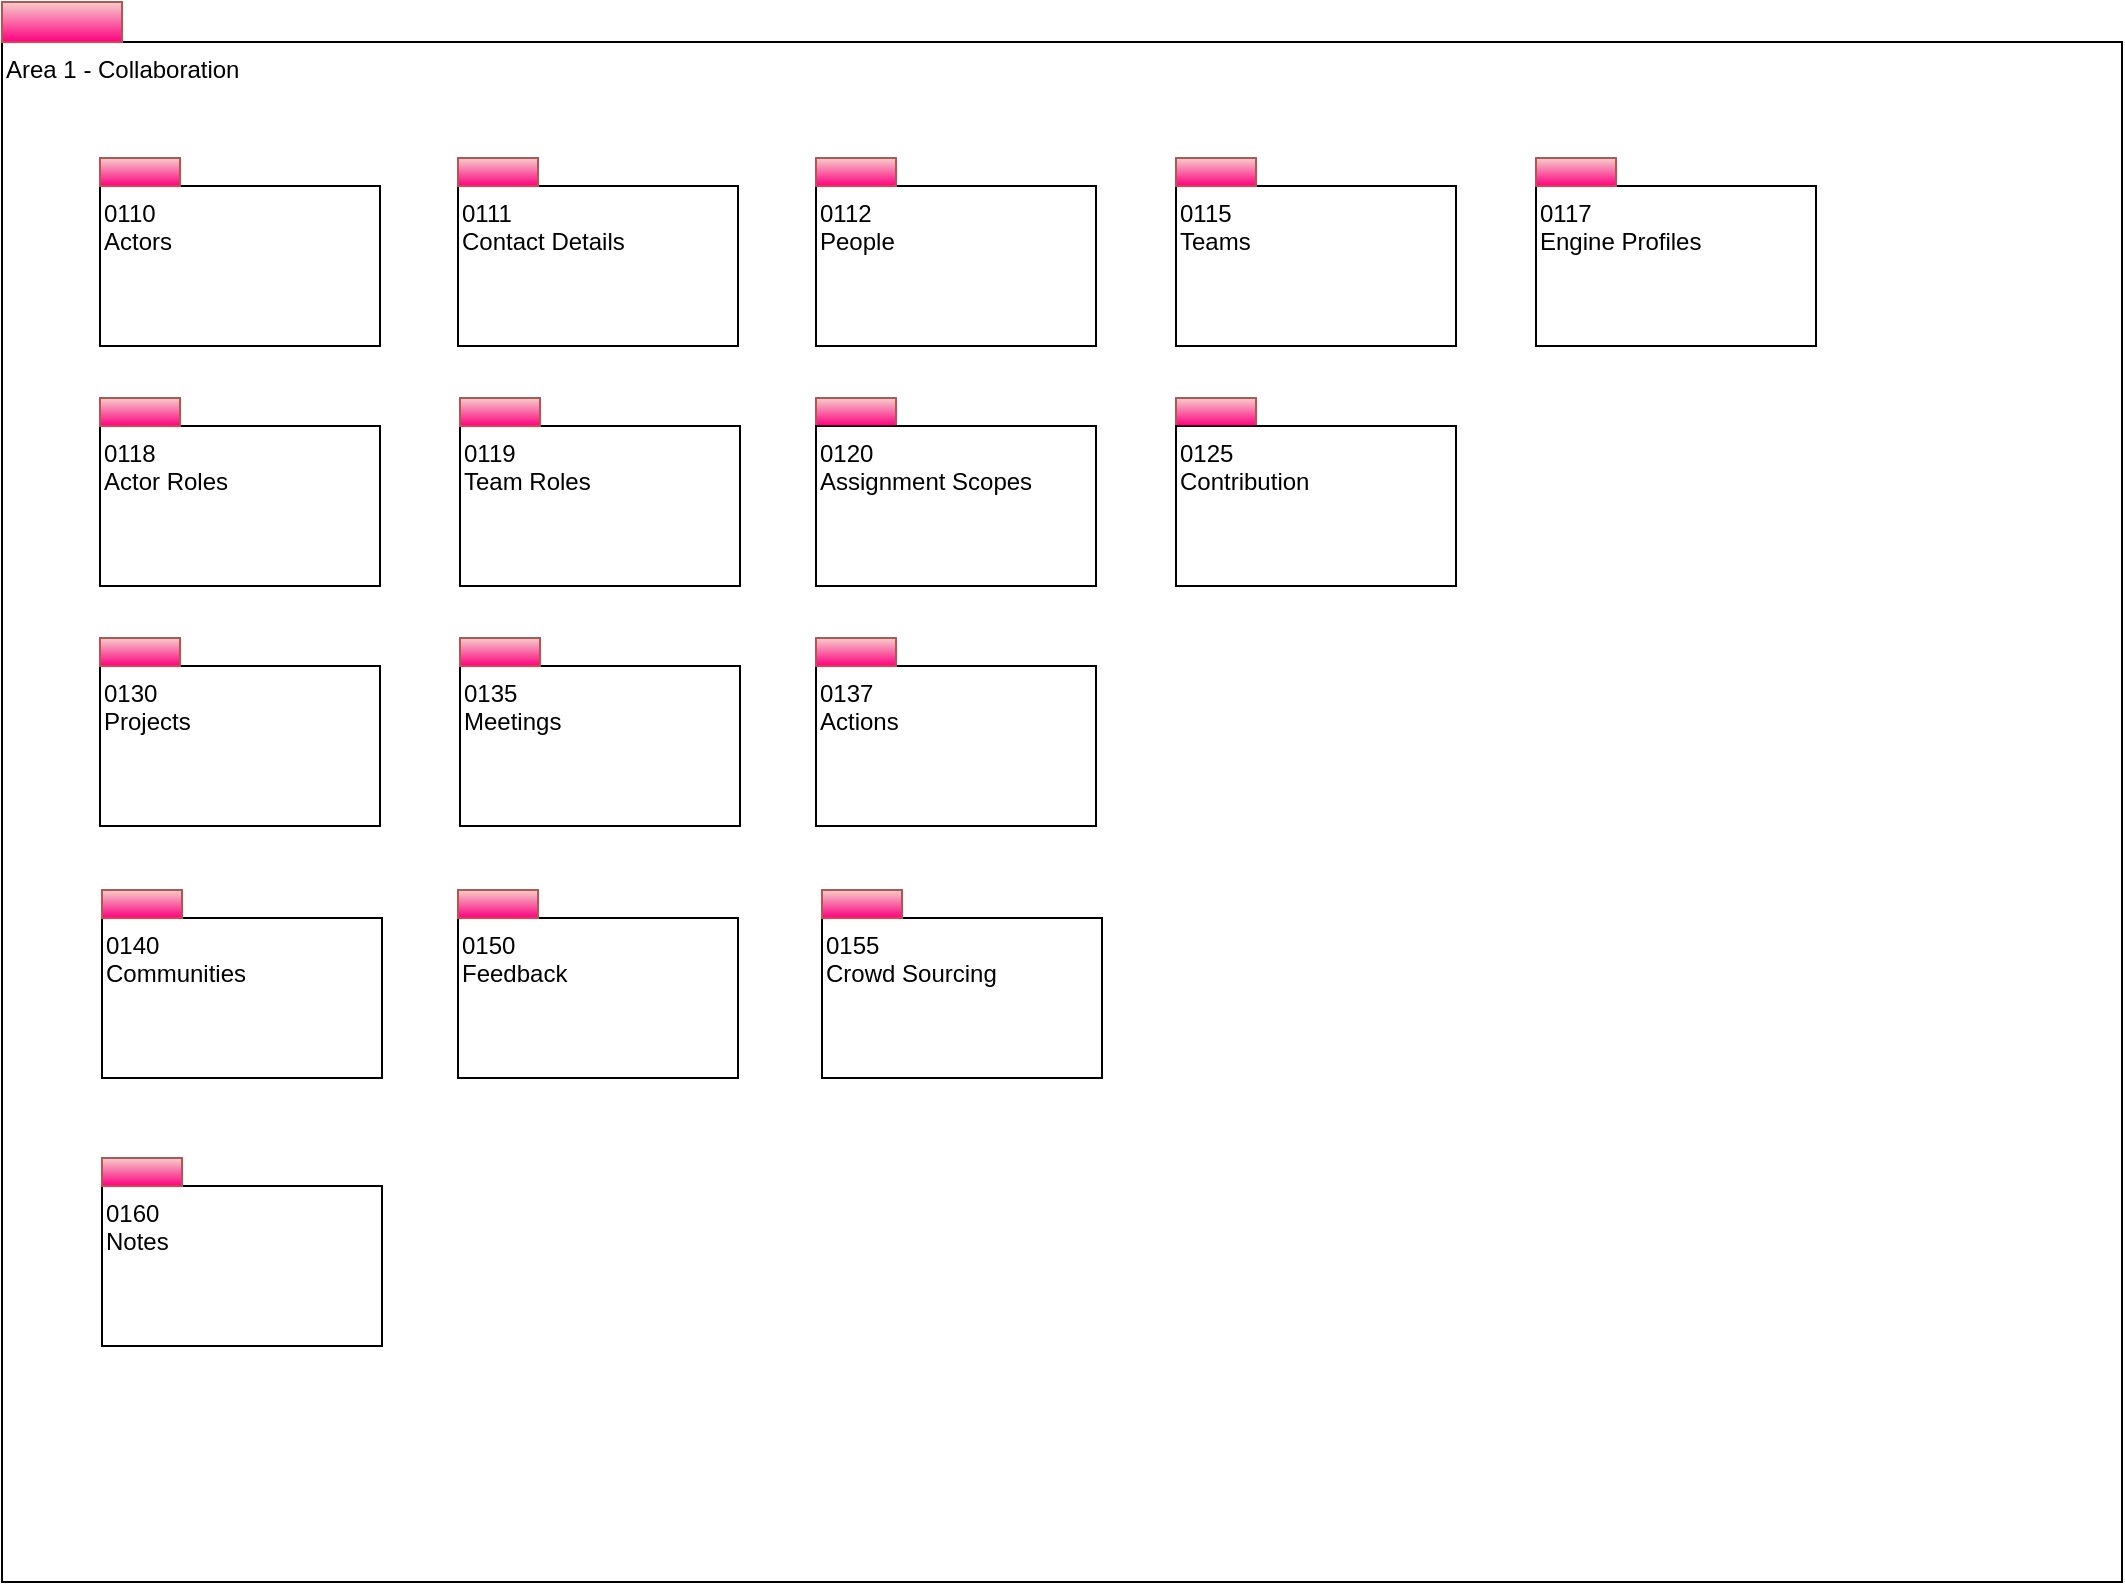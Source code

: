 <mxfile version="28.0.4" pages="17">
  <diagram id="eflH_CNRt-ZCJyGqECpk" name="Overview">
    <mxGraphModel dx="1242" dy="833" grid="1" gridSize="10" guides="1" tooltips="1" connect="1" arrows="1" fold="1" page="1" pageScale="1" pageWidth="1169" pageHeight="827" math="0" shadow="0">
      <root>
        <mxCell id="0" />
        <mxCell id="1" parent="0" />
        <mxCell id="EwORSAdkXITpuq62Y8Pl-2" value="Area 1 - Collaboration" style="rounded=0;whiteSpace=wrap;html=1;align=left;verticalAlign=top;" parent="1" vertex="1">
          <mxGeometry x="13" y="42" width="1060" height="770" as="geometry" />
        </mxCell>
        <mxCell id="EwORSAdkXITpuq62Y8Pl-4" value="" style="html=1;strokeColor=#b85450;align=center;fillColor=#f8cecc;gradientColor=#FF0080;" parent="1" vertex="1">
          <mxGeometry x="13" y="22" width="60" height="20" as="geometry" />
        </mxCell>
        <mxCell id="EwORSAdkXITpuq62Y8Pl-6" value="0130&lt;br&gt;Projects&lt;br&gt;" style="rounded=0;whiteSpace=wrap;html=1;align=left;verticalAlign=top;" parent="1" vertex="1">
          <mxGeometry x="62" y="354" width="140" height="80" as="geometry" />
        </mxCell>
        <mxCell id="EwORSAdkXITpuq62Y8Pl-9" value="" style="html=1;strokeColor=#b85450;align=center;fillColor=#f8cecc;gradientColor=#FF0080;" parent="1" vertex="1">
          <mxGeometry x="62" y="340" width="40" height="14" as="geometry" />
        </mxCell>
        <mxCell id="EwORSAdkXITpuq62Y8Pl-10" value="0135&lt;br&gt;Meetings&lt;br&gt;" style="rounded=0;whiteSpace=wrap;html=1;align=left;verticalAlign=top;" parent="1" vertex="1">
          <mxGeometry x="242" y="354" width="140" height="80" as="geometry" />
        </mxCell>
        <mxCell id="EwORSAdkXITpuq62Y8Pl-11" value="" style="html=1;strokeColor=#b85450;align=center;fillColor=#f8cecc;gradientColor=#FF0080;" parent="1" vertex="1">
          <mxGeometry x="242" y="340" width="40" height="14" as="geometry" />
        </mxCell>
        <mxCell id="EwORSAdkXITpuq62Y8Pl-12" value="0140&lt;br&gt;Communities&lt;br&gt;" style="rounded=0;whiteSpace=wrap;html=1;align=left;verticalAlign=top;" parent="1" vertex="1">
          <mxGeometry x="63" y="480" width="140" height="80" as="geometry" />
        </mxCell>
        <mxCell id="EwORSAdkXITpuq62Y8Pl-13" value="" style="html=1;strokeColor=#b85450;align=center;fillColor=#f8cecc;gradientColor=#FF0080;" parent="1" vertex="1">
          <mxGeometry x="63" y="466" width="40" height="14" as="geometry" />
        </mxCell>
        <mxCell id="EwORSAdkXITpuq62Y8Pl-14" value="0150&lt;br&gt;Feedback&lt;br&gt;" style="rounded=0;whiteSpace=wrap;html=1;align=left;verticalAlign=top;" parent="1" vertex="1">
          <mxGeometry x="241" y="480" width="140" height="80" as="geometry" />
        </mxCell>
        <mxCell id="EwORSAdkXITpuq62Y8Pl-15" value="" style="html=1;strokeColor=#b85450;align=center;fillColor=#f8cecc;gradientColor=#FF0080;" parent="1" vertex="1">
          <mxGeometry x="241" y="466" width="40" height="14" as="geometry" />
        </mxCell>
        <mxCell id="EwORSAdkXITpuq62Y8Pl-16" value="0160&lt;br&gt;Notes&lt;br&gt;" style="rounded=0;whiteSpace=wrap;html=1;align=left;verticalAlign=top;" parent="1" vertex="1">
          <mxGeometry x="63" y="614" width="140" height="80" as="geometry" />
        </mxCell>
        <mxCell id="EwORSAdkXITpuq62Y8Pl-17" value="" style="html=1;strokeColor=#b85450;align=center;fillColor=#f8cecc;gradientColor=#FF0080;" parent="1" vertex="1">
          <mxGeometry x="63" y="600" width="40" height="14" as="geometry" />
        </mxCell>
        <mxCell id="EwORSAdkXITpuq62Y8Pl-1" value="0110&lt;br&gt;Actors&lt;br&gt;" style="rounded=0;whiteSpace=wrap;html=1;align=left;verticalAlign=top;" parent="1" vertex="1">
          <mxGeometry x="62" y="114" width="140" height="80" as="geometry" />
        </mxCell>
        <mxCell id="EwORSAdkXITpuq62Y8Pl-18" value="" style="html=1;strokeColor=#b85450;align=center;fillColor=#f8cecc;gradientColor=#FF0080;" parent="1" vertex="1">
          <mxGeometry x="62" y="100" width="40" height="14" as="geometry" />
        </mxCell>
        <mxCell id="EwORSAdkXITpuq62Y8Pl-19" value="0112&lt;br&gt;People&lt;br&gt;" style="rounded=0;whiteSpace=wrap;html=1;align=left;verticalAlign=top;" parent="1" vertex="1">
          <mxGeometry x="420" y="114" width="140" height="80" as="geometry" />
        </mxCell>
        <mxCell id="EwORSAdkXITpuq62Y8Pl-20" value="" style="html=1;strokeColor=#b85450;align=center;fillColor=#f8cecc;gradientColor=#FF0080;" parent="1" vertex="1">
          <mxGeometry x="420" y="100" width="40" height="14" as="geometry" />
        </mxCell>
        <mxCell id="EwORSAdkXITpuq62Y8Pl-21" value="0115&lt;br&gt;Teams&lt;br&gt;" style="rounded=0;whiteSpace=wrap;html=1;align=left;verticalAlign=top;" parent="1" vertex="1">
          <mxGeometry x="600" y="114" width="140" height="80" as="geometry" />
        </mxCell>
        <mxCell id="EwORSAdkXITpuq62Y8Pl-22" value="" style="html=1;strokeColor=#b85450;align=center;fillColor=#f8cecc;gradientColor=#FF0080;" parent="1" vertex="1">
          <mxGeometry x="600" y="100" width="40" height="14" as="geometry" />
        </mxCell>
        <mxCell id="EwORSAdkXITpuq62Y8Pl-23" value="0155&lt;br&gt;Crowd Sourcing&lt;br&gt;" style="rounded=0;whiteSpace=wrap;html=1;align=left;verticalAlign=top;" parent="1" vertex="1">
          <mxGeometry x="423" y="480" width="140" height="80" as="geometry" />
        </mxCell>
        <mxCell id="EwORSAdkXITpuq62Y8Pl-24" value="" style="html=1;strokeColor=#b85450;align=center;fillColor=#f8cecc;gradientColor=#FF0080;" parent="1" vertex="1">
          <mxGeometry x="423" y="466" width="40" height="14" as="geometry" />
        </mxCell>
        <mxCell id="EwORSAdkXITpuq62Y8Pl-7" value="0137&lt;br&gt;Actions&lt;br&gt;" style="rounded=0;whiteSpace=wrap;html=1;align=left;verticalAlign=top;" parent="1" vertex="1">
          <mxGeometry x="420" y="354" width="140" height="80" as="geometry" />
        </mxCell>
        <mxCell id="EwORSAdkXITpuq62Y8Pl-8" value="" style="html=1;strokeColor=#b85450;align=center;fillColor=#f8cecc;gradientColor=#FF0080;" parent="1" vertex="1">
          <mxGeometry x="420" y="340" width="40" height="14" as="geometry" />
        </mxCell>
        <mxCell id="EwORSAdkXITpuq62Y8Pl-25" value="0117&lt;br&gt;Engine Profiles&lt;br&gt;" style="rounded=0;whiteSpace=wrap;html=1;align=left;verticalAlign=top;" parent="1" vertex="1">
          <mxGeometry x="780" y="114" width="140" height="80" as="geometry" />
        </mxCell>
        <mxCell id="EwORSAdkXITpuq62Y8Pl-26" value="" style="html=1;strokeColor=#b85450;align=center;fillColor=#f8cecc;gradientColor=#FF0080;" parent="1" vertex="1">
          <mxGeometry x="780" y="100" width="40" height="14" as="geometry" />
        </mxCell>
        <mxCell id="t1x3gGnsFi33oIioiPHP-1" value="0118&lt;br&gt;Actor Roles" style="rounded=0;whiteSpace=wrap;html=1;align=left;verticalAlign=top;" parent="1" vertex="1">
          <mxGeometry x="62" y="234" width="140" height="80" as="geometry" />
        </mxCell>
        <mxCell id="t1x3gGnsFi33oIioiPHP-2" value="" style="html=1;strokeColor=#b85450;align=center;fillColor=#f8cecc;gradientColor=#FF0080;" parent="1" vertex="1">
          <mxGeometry x="62" y="220" width="40" height="14" as="geometry" />
        </mxCell>
        <mxCell id="_CuP6aib0Y6vlstaYnWN-1" value="0119&lt;br&gt;Team Roles" style="rounded=0;whiteSpace=wrap;html=1;align=left;verticalAlign=top;" parent="1" vertex="1">
          <mxGeometry x="242" y="234" width="140" height="80" as="geometry" />
        </mxCell>
        <mxCell id="_CuP6aib0Y6vlstaYnWN-2" value="" style="html=1;strokeColor=#b85450;align=center;fillColor=#f8cecc;gradientColor=#FF0080;" parent="1" vertex="1">
          <mxGeometry x="420" y="220" width="40" height="14" as="geometry" />
        </mxCell>
        <mxCell id="KUdmfQqVD01ZH7eNRNuI-1" value="0120&lt;br&gt;Assignment Scopes" style="rounded=0;whiteSpace=wrap;html=1;align=left;verticalAlign=top;" parent="1" vertex="1">
          <mxGeometry x="420" y="234" width="140" height="80" as="geometry" />
        </mxCell>
        <mxCell id="KUdmfQqVD01ZH7eNRNuI-2" value="" style="html=1;strokeColor=#b85450;align=center;fillColor=#f8cecc;gradientColor=#FF0080;" parent="1" vertex="1">
          <mxGeometry x="242" y="220" width="40" height="14" as="geometry" />
        </mxCell>
        <mxCell id="UoOA0x74zSuvVkMMur_h-1" value="" style="html=1;strokeColor=#b85450;align=center;fillColor=#f8cecc;gradientColor=#FF0080;" parent="1" vertex="1">
          <mxGeometry x="600" y="220" width="40" height="14" as="geometry" />
        </mxCell>
        <mxCell id="UoOA0x74zSuvVkMMur_h-2" value="0125&lt;br&gt;Contribution" style="rounded=0;whiteSpace=wrap;html=1;align=left;verticalAlign=top;" parent="1" vertex="1">
          <mxGeometry x="600" y="234" width="140" height="80" as="geometry" />
        </mxCell>
        <mxCell id="B3jZjfZ7ws4kmtDIHVCt-1" value="0111&lt;br&gt;Contact Details" style="rounded=0;whiteSpace=wrap;html=1;align=left;verticalAlign=top;" vertex="1" parent="1">
          <mxGeometry x="241" y="114" width="140" height="80" as="geometry" />
        </mxCell>
        <mxCell id="B3jZjfZ7ws4kmtDIHVCt-2" value="" style="html=1;strokeColor=#b85450;align=center;fillColor=#f8cecc;gradientColor=#FF0080;" vertex="1" parent="1">
          <mxGeometry x="241" y="100" width="40" height="14" as="geometry" />
        </mxCell>
      </root>
    </mxGraphModel>
  </diagram>
  <diagram name="0110-Actors" id="a-ozVaEfD5Q44UeMTaDp">
    <mxGraphModel dx="1242" dy="833" grid="1" gridSize="10" guides="1" tooltips="1" connect="1" arrows="1" fold="1" page="1" pageScale="1" pageWidth="1169" pageHeight="827" math="0" shadow="0">
      <root>
        <mxCell id="EwORSAdkXITpuq62Y8Pl-0" />
        <mxCell id="EwORSAdkXITpuq62Y8Pl-1" parent="EwORSAdkXITpuq62Y8Pl-0" />
        <mxCell id="EwORSAdkXITpuq62Y8Pl-2" value="0110 - Actors" style="rounded=0;whiteSpace=wrap;html=1;align=left;verticalAlign=top;" parent="EwORSAdkXITpuq62Y8Pl-1" vertex="1">
          <mxGeometry x="13" y="42" width="1060" height="770" as="geometry" />
        </mxCell>
        <mxCell id="PtwQX_eQzm8yvSOi15JL-4" style="edgeStyle=orthogonalEdgeStyle;rounded=0;orthogonalLoop=1;jettySize=auto;html=1;exitX=0.5;exitY=0;exitDx=0;exitDy=0;endArrow=block;endFill=0;endSize=17;" parent="EwORSAdkXITpuq62Y8Pl-1" source="EwORSAdkXITpuq62Y8Pl-3" target="PtwQX_eQzm8yvSOi15JL-1" edge="1">
          <mxGeometry relative="1" as="geometry" />
        </mxCell>
        <mxCell id="EwORSAdkXITpuq62Y8Pl-3" value="«entity»&lt;br&gt;&lt;b&gt;ActorProfile&lt;/b&gt;" style="html=1;strokeColor=#b85450;align=center;fillColor=#f8cecc;gradientColor=#FF0080;" parent="EwORSAdkXITpuq62Y8Pl-1" vertex="1">
          <mxGeometry x="394.5" y="398" width="230" height="50" as="geometry" />
        </mxCell>
        <mxCell id="EwORSAdkXITpuq62Y8Pl-4" value="" style="html=1;strokeColor=#b85450;align=center;fillColor=#f8cecc;gradientColor=#FF0080;" parent="EwORSAdkXITpuq62Y8Pl-1" vertex="1">
          <mxGeometry x="13" y="22" width="60" height="20" as="geometry" />
        </mxCell>
        <mxCell id="EwORSAdkXITpuq62Y8Pl-5" value="" style="rounded=0;whiteSpace=wrap;html=1;align=left;" parent="EwORSAdkXITpuq62Y8Pl-1" vertex="1">
          <mxGeometry x="394.5" y="448" width="230" height="32" as="geometry" />
        </mxCell>
        <mxCell id="EwORSAdkXITpuq62Y8Pl-8" value="«entity»&lt;br&gt;&lt;b&gt;Referenceable&lt;/b&gt;" style="html=1;strokeColor=#d6b656;align=center;fillColor=#fff2cc;gradientColor=#ffd966;" parent="EwORSAdkXITpuq62Y8Pl-1" vertex="1">
          <mxGeometry x="607" y="100" width="160" height="50" as="geometry" />
        </mxCell>
        <mxCell id="PtwQX_eQzm8yvSOi15JL-5" style="edgeStyle=orthogonalEdgeStyle;rounded=0;orthogonalLoop=1;jettySize=auto;html=1;exitX=0.5;exitY=0;exitDx=0;exitDy=0;entryX=0.5;entryY=1;entryDx=0;entryDy=0;endArrow=block;endFill=0;endSize=17;" parent="EwORSAdkXITpuq62Y8Pl-1" source="EwORSAdkXITpuq62Y8Pl-21" target="PtwQX_eQzm8yvSOi15JL-1" edge="1">
          <mxGeometry relative="1" as="geometry" />
        </mxCell>
        <mxCell id="EwORSAdkXITpuq62Y8Pl-21" value="«entity»&lt;br&gt;&lt;b&gt;UserIdentity&lt;/b&gt;" style="html=1;strokeColor=#b85450;align=center;fillColor=#f8cecc;gradientColor=#FF0080;" parent="EwORSAdkXITpuq62Y8Pl-1" vertex="1">
          <mxGeometry x="792" y="398" width="230" height="50" as="geometry" />
        </mxCell>
        <mxCell id="EwORSAdkXITpuq62Y8Pl-22" value="userId : string&lt;br&gt;distinguishedName : string" style="rounded=0;whiteSpace=wrap;html=1;align=left;" parent="EwORSAdkXITpuq62Y8Pl-1" vertex="1">
          <mxGeometry x="792" y="448" width="230" height="52" as="geometry" />
        </mxCell>
        <mxCell id="EwORSAdkXITpuq62Y8Pl-27" style="edgeStyle=orthogonalEdgeStyle;rounded=0;html=1;exitX=0;exitY=0.5;endArrow=none;endFill=0;jettySize=auto;orthogonalLoop=1;dashed=1;" parent="EwORSAdkXITpuq62Y8Pl-1" source="EwORSAdkXITpuq62Y8Pl-25" edge="1">
          <mxGeometry relative="1" as="geometry">
            <mxPoint x="707" y="425" as="targetPoint" />
          </mxGeometry>
        </mxCell>
        <mxCell id="EwORSAdkXITpuq62Y8Pl-25" value="«relationship»&lt;br&gt;&lt;b&gt;ProfileIdentity&lt;/b&gt;" style="html=1;strokeColor=#b85450;align=center;fillColor=#f8cecc;gradientColor=#FF0080;" parent="EwORSAdkXITpuq62Y8Pl-1" vertex="1">
          <mxGeometry x="787" y="581.5" width="210" height="50" as="geometry" />
        </mxCell>
        <mxCell id="EwORSAdkXITpuq62Y8Pl-26" value="roleTypeName : string&lt;br&gt;roleGUID : string&lt;br&gt;description : string" style="rounded=0;whiteSpace=wrap;html=1;strokeColor=#000000;gradientColor=#ffffff;align=left;" parent="EwORSAdkXITpuq62Y8Pl-1" vertex="1">
          <mxGeometry x="787" y="632" width="210" height="63" as="geometry" />
        </mxCell>
        <mxCell id="EwORSAdkXITpuq62Y8Pl-28" value="*" style="text;html=1;resizable=0;points=[];autosize=1;align=center;verticalAlign=top;spacingTop=-4;" parent="EwORSAdkXITpuq62Y8Pl-1" vertex="1">
          <mxGeometry x="772" y="403" width="20" height="20" as="geometry" />
        </mxCell>
        <mxCell id="EwORSAdkXITpuq62Y8Pl-29" value="0..1" style="text;html=1;resizable=0;points=[];autosize=1;align=center;verticalAlign=top;spacingTop=-4;" parent="EwORSAdkXITpuq62Y8Pl-1" vertex="1">
          <mxGeometry x="624.5" y="403" width="40" height="20" as="geometry" />
        </mxCell>
        <mxCell id="EwORSAdkXITpuq62Y8Pl-30" value="userIdentities" style="text;html=1;resizable=0;points=[];autosize=1;align=center;verticalAlign=top;spacingTop=-4;" parent="EwORSAdkXITpuq62Y8Pl-1" vertex="1">
          <mxGeometry x="708" y="424" width="90" height="20" as="geometry" />
        </mxCell>
        <mxCell id="EwORSAdkXITpuq62Y8Pl-31" value="profile" style="text;html=1;resizable=0;points=[];autosize=1;align=left;verticalAlign=top;spacingTop=-4;" parent="EwORSAdkXITpuq62Y8Pl-1" vertex="1">
          <mxGeometry x="624.5" y="423" width="50" height="20" as="geometry" />
        </mxCell>
        <mxCell id="EwORSAdkXITpuq62Y8Pl-24" style="edgeStyle=orthogonalEdgeStyle;rounded=0;html=1;exitX=1;exitY=0.5;entryX=0;entryY=0.5;endArrow=oval;endFill=1;jettySize=auto;orthogonalLoop=1;" parent="EwORSAdkXITpuq62Y8Pl-1" source="EwORSAdkXITpuq62Y8Pl-3" target="EwORSAdkXITpuq62Y8Pl-21" edge="1">
          <mxGeometry relative="1" as="geometry" />
        </mxCell>
        <mxCell id="o7tU1tcoEZllYI0a1-Eo-0" value="«entity»&lt;br&gt;&lt;b&gt;Location&lt;/b&gt;" style="html=1;strokeColor=#d6b656;align=center;fillColor=#fff2cc;gradientColor=#ffd966;" parent="EwORSAdkXITpuq62Y8Pl-1" vertex="1">
          <mxGeometry x="50" y="398" width="160" height="50" as="geometry" />
        </mxCell>
        <mxCell id="o7tU1tcoEZllYI0a1-Eo-2" value="«relationship»&lt;br&gt;&lt;b&gt;ProfileLocation&lt;/b&gt;" style="html=1;strokeColor=#b85450;align=center;fillColor=#f8cecc;gradientColor=#FF0080;" parent="EwORSAdkXITpuq62Y8Pl-1" vertex="1">
          <mxGeometry x="166.5" y="240" width="210" height="50" as="geometry" />
        </mxCell>
        <mxCell id="o7tU1tcoEZllYI0a1-Eo-4" style="edgeStyle=orthogonalEdgeStyle;rounded=0;orthogonalLoop=1;jettySize=auto;html=1;exitX=0.5;exitY=1;exitDx=0;exitDy=0;endArrow=none;endFill=0;dashed=1;" parent="EwORSAdkXITpuq62Y8Pl-1" source="o7tU1tcoEZllYI0a1-Eo-3" edge="1">
          <mxGeometry relative="1" as="geometry">
            <mxPoint x="272" y="426" as="targetPoint" />
          </mxGeometry>
        </mxCell>
        <mxCell id="o7tU1tcoEZllYI0a1-Eo-3" value="associationType : string" style="rounded=0;whiteSpace=wrap;html=1;strokeColor=#000000;gradientColor=#ffffff;align=left;" parent="EwORSAdkXITpuq62Y8Pl-1" vertex="1">
          <mxGeometry x="166.5" y="290.5" width="210" height="39.5" as="geometry" />
        </mxCell>
        <mxCell id="o7tU1tcoEZllYI0a1-Eo-5" value="associatedLocations" style="text;html=1;align=center;verticalAlign=middle;resizable=0;points=[];autosize=1;strokeColor=none;fillColor=none;" parent="EwORSAdkXITpuq62Y8Pl-1" vertex="1">
          <mxGeometry x="210" y="428" width="120" height="20" as="geometry" />
        </mxCell>
        <mxCell id="o7tU1tcoEZllYI0a1-Eo-6" value="associatedProfiles" style="text;html=1;align=center;verticalAlign=middle;resizable=0;points=[];autosize=1;strokeColor=none;fillColor=none;" parent="EwORSAdkXITpuq62Y8Pl-1" vertex="1">
          <mxGeometry x="280" y="398" width="110" height="20" as="geometry" />
        </mxCell>
        <mxCell id="o7tU1tcoEZllYI0a1-Eo-7" value="*" style="text;html=1;align=center;verticalAlign=middle;resizable=0;points=[];autosize=1;strokeColor=none;fillColor=none;" parent="EwORSAdkXITpuq62Y8Pl-1" vertex="1">
          <mxGeometry x="210" y="398" width="20" height="20" as="geometry" />
        </mxCell>
        <mxCell id="o7tU1tcoEZllYI0a1-Eo-8" value="*" style="text;html=1;align=center;verticalAlign=middle;resizable=0;points=[];autosize=1;strokeColor=none;fillColor=none;" parent="EwORSAdkXITpuq62Y8Pl-1" vertex="1">
          <mxGeometry x="370" y="423" width="20" height="20" as="geometry" />
        </mxCell>
        <mxCell id="o7tU1tcoEZllYI0a1-Eo-1" style="edgeStyle=orthogonalEdgeStyle;rounded=0;orthogonalLoop=1;jettySize=auto;html=1;exitX=1;exitY=0.5;exitDx=0;exitDy=0;entryX=0;entryY=0.5;entryDx=0;entryDy=0;endArrow=none;endFill=0;startArrow=oval;startFill=1;" parent="EwORSAdkXITpuq62Y8Pl-1" source="o7tU1tcoEZllYI0a1-Eo-0" target="EwORSAdkXITpuq62Y8Pl-3" edge="1">
          <mxGeometry relative="1" as="geometry" />
        </mxCell>
        <mxCell id="PtwQX_eQzm8yvSOi15JL-3" style="edgeStyle=orthogonalEdgeStyle;rounded=0;orthogonalLoop=1;jettySize=auto;html=1;exitX=0.5;exitY=0;exitDx=0;exitDy=0;endArrow=block;endFill=0;endSize=17;" parent="EwORSAdkXITpuq62Y8Pl-1" source="PtwQX_eQzm8yvSOi15JL-0" target="EwORSAdkXITpuq62Y8Pl-8" edge="1">
          <mxGeometry relative="1" as="geometry" />
        </mxCell>
        <mxCell id="PtwQX_eQzm8yvSOi15JL-0" value="«entity»&lt;br&gt;&lt;b&gt;Actor&lt;/b&gt;" style="html=1;strokeColor=#b85450;align=center;fillColor=#f8cecc;gradientColor=#FF0080;" parent="EwORSAdkXITpuq62Y8Pl-1" vertex="1">
          <mxGeometry x="572" y="210" width="230" height="50" as="geometry" />
        </mxCell>
        <mxCell id="PtwQX_eQzm8yvSOi15JL-1" value="" style="rounded=0;whiteSpace=wrap;html=1;align=left;" parent="EwORSAdkXITpuq62Y8Pl-1" vertex="1">
          <mxGeometry x="572" y="260" width="230" height="30" as="geometry" />
        </mxCell>
        <mxCell id="PtwQX_eQzm8yvSOi15JL-2" value="*" style="text;html=1;resizable=0;points=[];autosize=1;align=center;verticalAlign=top;spacingTop=-4;" parent="EwORSAdkXITpuq62Y8Pl-1" vertex="1">
          <mxGeometry x="552" y="193.5" width="20" height="20" as="geometry" />
        </mxCell>
      </root>
    </mxGraphModel>
  </diagram>
  <diagram name="0111-Contact-Details" id="zuYY8cJud5oStiyvf3Mc">
    <mxGraphModel dx="1242" dy="833" grid="1" gridSize="10" guides="1" tooltips="1" connect="1" arrows="1" fold="1" page="1" pageScale="1" pageWidth="1169" pageHeight="827" math="0" shadow="0">
      <root>
        <mxCell id="yt1_I4aKKlNI0Yj58oY1-0" />
        <mxCell id="yt1_I4aKKlNI0Yj58oY1-1" parent="yt1_I4aKKlNI0Yj58oY1-0" />
        <mxCell id="yt1_I4aKKlNI0Yj58oY1-2" value="0111 - Contact Details" style="rounded=0;whiteSpace=wrap;html=1;align=left;verticalAlign=top;" vertex="1" parent="yt1_I4aKKlNI0Yj58oY1-1">
          <mxGeometry x="13" y="42" width="1060" height="770" as="geometry" />
        </mxCell>
        <mxCell id="yt1_I4aKKlNI0Yj58oY1-5" value="" style="html=1;strokeColor=#b85450;align=center;fillColor=#f8cecc;gradientColor=#FF0080;" vertex="1" parent="yt1_I4aKKlNI0Yj58oY1-1">
          <mxGeometry x="13" y="22" width="60" height="20" as="geometry" />
        </mxCell>
        <mxCell id="yt1_I4aKKlNI0Yj58oY1-7" value="«entity»&lt;br&gt;&lt;b&gt;Referenceable&lt;/b&gt;" style="html=1;strokeColor=#d6b656;align=center;fillColor=#fff2cc;gradientColor=#ffd966;" vertex="1" parent="yt1_I4aKKlNI0Yj58oY1-1">
          <mxGeometry x="730" y="228" width="160" height="50" as="geometry" />
        </mxCell>
        <mxCell id="yt1_I4aKKlNI0Yj58oY1-8" value="«enumeration»&lt;br&gt;&lt;span&gt;&lt;b&gt;ContactMethodType&lt;/b&gt;&lt;/span&gt;&lt;br&gt;" style="html=1;strokeColor=#b85450;align=center;fillColor=#f8cecc;gradientColor=#FF0080;" vertex="1" parent="yt1_I4aKKlNI0Yj58oY1-1">
          <mxGeometry x="330" y="510" width="210" height="50" as="geometry" />
        </mxCell>
        <mxCell id="yt1_I4aKKlNI0Yj58oY1-9" value="&lt;div style=&quot;text-align: left&quot;&gt;EMAIL = 0&lt;/div&gt;&lt;div style=&quot;text-align: left&quot;&gt;PHONE = 1&lt;/div&gt;&lt;div style=&quot;text-align: left&quot;&gt;CHAT = 2&lt;/div&gt;&lt;div style=&quot;text-align: left&quot;&gt;PROFILE = 3&lt;/div&gt;&lt;div style=&quot;text-align: left&quot;&gt;ACCOUNT = 4&lt;/div&gt;&lt;div style=&quot;text-align: left&quot;&gt;OTHER = 99&lt;/div&gt;" style="rounded=0;whiteSpace=wrap;html=1;strokeColor=#000000;gradientColor=#ffffff;align=left;" vertex="1" parent="yt1_I4aKKlNI0Yj58oY1-1">
          <mxGeometry x="330" y="561" width="210" height="100" as="geometry" />
        </mxCell>
        <mxCell id="yt1_I4aKKlNI0Yj58oY1-10" value="«entity»&lt;br&gt;&lt;b&gt;ContactDetails&lt;/b&gt;" style="html=1;strokeColor=#b85450;align=center;fillColor=#f8cecc;gradientColor=#FF0080;" vertex="1" parent="yt1_I4aKKlNI0Yj58oY1-1">
          <mxGeometry x="694.5" y="338" width="230" height="50" as="geometry" />
        </mxCell>
        <mxCell id="yt1_I4aKKlNI0Yj58oY1-11" value="contactType : string&lt;br&gt;contactMethodType : ContactMethodType&lt;br&gt;contactMethodService : string&lt;br&gt;contactMethodValue : string" style="rounded=0;whiteSpace=wrap;html=1;align=left;" vertex="1" parent="yt1_I4aKKlNI0Yj58oY1-1">
          <mxGeometry x="694.5" y="388" width="230" height="82" as="geometry" />
        </mxCell>
        <mxCell id="yt1_I4aKKlNI0Yj58oY1-12" style="edgeStyle=orthogonalEdgeStyle;rounded=0;html=1;exitX=0.5;exitY=1;endArrow=none;endFill=0;jettySize=auto;orthogonalLoop=1;dashed=1;exitDx=0;exitDy=0;" edge="1" parent="yt1_I4aKKlNI0Yj58oY1-1" source="yt1_I4aKKlNI0Yj58oY1-14">
          <mxGeometry relative="1" as="geometry">
            <mxPoint x="505" y="360" as="targetPoint" />
          </mxGeometry>
        </mxCell>
        <mxCell id="yt1_I4aKKlNI0Yj58oY1-13" value="«relationship»&lt;br&gt;&lt;b&gt;ContactThrough&lt;/b&gt;" style="html=1;strokeColor=#b85450;align=center;fillColor=#f8cecc;gradientColor=#FF0080;" vertex="1" parent="yt1_I4aKKlNI0Yj58oY1-1">
          <mxGeometry x="400" y="160" width="210" height="50" as="geometry" />
        </mxCell>
        <mxCell id="yt1_I4aKKlNI0Yj58oY1-14" value="" style="rounded=0;whiteSpace=wrap;html=1;strokeColor=#000000;gradientColor=#ffffff;align=left;" vertex="1" parent="yt1_I4aKKlNI0Yj58oY1-1">
          <mxGeometry x="400" y="210" width="210" height="21" as="geometry" />
        </mxCell>
        <mxCell id="yt1_I4aKKlNI0Yj58oY1-16" value="*" style="text;html=1;resizable=0;points=[];autosize=1;align=center;verticalAlign=top;spacingTop=-4;" vertex="1" parent="yt1_I4aKKlNI0Yj58oY1-1">
          <mxGeometry x="660" y="371" width="20" height="20" as="geometry" />
        </mxCell>
        <mxCell id="yt1_I4aKKlNI0Yj58oY1-18" value="contactDetails" style="text;html=1;resizable=0;points=[];autosize=1;align=center;verticalAlign=top;spacingTop=-4;" vertex="1" parent="yt1_I4aKKlNI0Yj58oY1-1">
          <mxGeometry x="592" y="331" width="90" height="20" as="geometry" />
        </mxCell>
        <mxCell id="yt1_I4aKKlNI0Yj58oY1-30" style="edgeStyle=orthogonalEdgeStyle;rounded=0;html=1;endArrow=oval;endFill=1;jettySize=auto;orthogonalLoop=1;entryX=0;entryY=0.5;entryDx=0;entryDy=0;" edge="1" parent="yt1_I4aKKlNI0Yj58oY1-1" source="6JtTPUDpil_KoTrGbXvp-0" target="yt1_I4aKKlNI0Yj58oY1-10">
          <mxGeometry relative="1" as="geometry">
            <mxPoint x="809.5" y="200" as="sourcePoint" />
          </mxGeometry>
        </mxCell>
        <mxCell id="yt1_I4aKKlNI0Yj58oY1-40" style="edgeStyle=orthogonalEdgeStyle;rounded=0;orthogonalLoop=1;jettySize=auto;html=1;exitX=0.5;exitY=0;exitDx=0;exitDy=0;endArrow=block;endFill=0;endSize=17;entryX=0.5;entryY=1;entryDx=0;entryDy=0;" edge="1" parent="yt1_I4aKKlNI0Yj58oY1-1" source="yt1_I4aKKlNI0Yj58oY1-10" target="yt1_I4aKKlNI0Yj58oY1-7">
          <mxGeometry relative="1" as="geometry">
            <mxPoint x="800" y="338" as="sourcePoint" />
          </mxGeometry>
        </mxCell>
        <mxCell id="yt1_I4aKKlNI0Yj58oY1-43" value="*" style="text;html=1;resizable=0;points=[];autosize=1;align=center;verticalAlign=top;spacingTop=-4;" vertex="1" parent="yt1_I4aKKlNI0Yj58oY1-1">
          <mxGeometry x="370" y="371" width="20" height="20" as="geometry" />
        </mxCell>
        <mxCell id="6JtTPUDpil_KoTrGbXvp-0" value="«entity»&lt;br&gt;&lt;b&gt;Referenceable&lt;/b&gt;" style="html=1;strokeColor=#d6b656;align=center;fillColor=#fff2cc;gradientColor=#ffd966;" vertex="1" parent="yt1_I4aKKlNI0Yj58oY1-1">
          <mxGeometry x="150" y="338" width="200" height="50" as="geometry" />
        </mxCell>
        <mxCell id="kDbWQTDJTTFdvfRBuJ9i-0" value="contacts" style="text;html=1;resizable=0;points=[];autosize=1;align=center;verticalAlign=top;spacingTop=-4;" vertex="1" parent="yt1_I4aKKlNI0Yj58oY1-1">
          <mxGeometry x="350" y="340" width="60" height="20" as="geometry" />
        </mxCell>
      </root>
    </mxGraphModel>
  </diagram>
  <diagram name="0112-People" id="bZ1iW4Hg5xd-fD3O18ET">
    <mxGraphModel dx="1242" dy="835" grid="1" gridSize="10" guides="1" tooltips="1" connect="1" arrows="1" fold="1" page="1" pageScale="1" pageWidth="1169" pageHeight="827" math="0" shadow="0">
      <root>
        <mxCell id="EwORSAdkXITpuq62Y8Pl-0" />
        <mxCell id="EwORSAdkXITpuq62Y8Pl-1" parent="EwORSAdkXITpuq62Y8Pl-0" />
        <mxCell id="EwORSAdkXITpuq62Y8Pl-2" value="0112 - People" style="rounded=0;whiteSpace=wrap;html=1;align=left;verticalAlign=top;" parent="EwORSAdkXITpuq62Y8Pl-1" vertex="1">
          <mxGeometry x="13" y="42" width="1060" height="770" as="geometry" />
        </mxCell>
        <mxCell id="asA6lodSqFVoofE56nfr-1" style="edgeStyle=orthogonalEdgeStyle;rounded=0;orthogonalLoop=1;jettySize=auto;html=1;exitX=0.5;exitY=0;exitDx=0;exitDy=0;endArrow=block;endFill=0;endSize=18;" parent="EwORSAdkXITpuq62Y8Pl-1" source="EwORSAdkXITpuq62Y8Pl-3" target="EwORSAdkXITpuq62Y8Pl-21" edge="1">
          <mxGeometry relative="1" as="geometry" />
        </mxCell>
        <mxCell id="EwORSAdkXITpuq62Y8Pl-3" value="«entity»&lt;br&gt;&lt;b&gt;Person&lt;/b&gt;" style="html=1;strokeColor=#b85450;align=center;fillColor=#f8cecc;gradientColor=#FF0080;" parent="EwORSAdkXITpuq62Y8Pl-1" vertex="1">
          <mxGeometry x="510" y="323" width="230" height="50" as="geometry" />
        </mxCell>
        <mxCell id="EwORSAdkXITpuq62Y8Pl-4" value="" style="html=1;strokeColor=#b85450;align=center;fillColor=#f8cecc;gradientColor=#FF0080;" parent="EwORSAdkXITpuq62Y8Pl-1" vertex="1">
          <mxGeometry x="13" y="22" width="60" height="20" as="geometry" />
        </mxCell>
        <mxCell id="EwORSAdkXITpuq62Y8Pl-6" value="courtesyTitle : string&lt;br&gt;initials : string&lt;br&gt;givenNames : string&lt;br&gt;surname : string&lt;br&gt;fullName : string&lt;br&gt;pronouns : string&lt;br&gt;jobTitle : string&lt;br&gt;employeeNumber : string&lt;br&gt;employeeType : string&lt;br&gt;preferredLanguage : string&lt;br&gt;residentCountry : string&lt;br&gt;timeZone :&amp;nbsp; string" style="rounded=0;whiteSpace=wrap;html=1;align=left;" parent="EwORSAdkXITpuq62Y8Pl-1" vertex="1">
          <mxGeometry x="510" y="373" width="230" height="197" as="geometry" />
        </mxCell>
        <mxCell id="EwORSAdkXITpuq62Y8Pl-21" value="«entity»&lt;br&gt;&lt;b&gt;ActorProfile&lt;/b&gt;" style="html=1;strokeColor=#b85450;align=center;fillColor=#f8cecc;gradientColor=#FF0080;" parent="EwORSAdkXITpuq62Y8Pl-1" vertex="1">
          <mxGeometry x="510" y="210" width="230" height="50" as="geometry" />
        </mxCell>
        <mxCell id="EwORSAdkXITpuq62Y8Pl-10" style="edgeStyle=orthogonalEdgeStyle;rounded=0;html=1;endArrow=none;endFill=0;jettySize=auto;orthogonalLoop=1;dashed=1;" parent="EwORSAdkXITpuq62Y8Pl-1" source="EwORSAdkXITpuq62Y8Pl-11" edge="1">
          <mxGeometry relative="1" as="geometry">
            <mxPoint x="487" y="373" as="targetPoint" />
          </mxGeometry>
        </mxCell>
        <mxCell id="EwORSAdkXITpuq62Y8Pl-11" value="«relationship»&lt;br&gt;&lt;b&gt;Peer&lt;/b&gt;" style="html=1;strokeColor=#b85450;align=center;fillColor=#f8cecc;gradientColor=#FF0080;" parent="EwORSAdkXITpuq62Y8Pl-1" vertex="1">
          <mxGeometry x="180" y="348" width="210" height="50" as="geometry" />
        </mxCell>
        <mxCell id="EwORSAdkXITpuq62Y8Pl-22" value="" style="rounded=0;whiteSpace=wrap;html=1;strokeColor=#000000;gradientColor=#ffffff;align=left;" parent="EwORSAdkXITpuq62Y8Pl-1" vertex="1">
          <mxGeometry x="180" y="398" width="210" height="31" as="geometry" />
        </mxCell>
        <mxCell id="EwORSAdkXITpuq62Y8Pl-24" value="*" style="text;html=1;resizable=0;points=[];autosize=1;align=center;verticalAlign=top;spacingTop=-4;" parent="EwORSAdkXITpuq62Y8Pl-1" vertex="1">
          <mxGeometry x="490" y="338" width="20" height="20" as="geometry" />
        </mxCell>
        <mxCell id="EwORSAdkXITpuq62Y8Pl-25" value="*" style="text;html=1;resizable=0;points=[];autosize=1;align=center;verticalAlign=top;spacingTop=-4;" parent="EwORSAdkXITpuq62Y8Pl-1" vertex="1">
          <mxGeometry x="490" y="503" width="20" height="20" as="geometry" />
        </mxCell>
        <mxCell id="EwORSAdkXITpuq62Y8Pl-26" value="peers" style="text;html=1;resizable=0;points=[];autosize=1;align=center;verticalAlign=top;spacingTop=-4;" parent="EwORSAdkXITpuq62Y8Pl-1" vertex="1">
          <mxGeometry x="451" y="318" width="50" height="20" as="geometry" />
        </mxCell>
        <mxCell id="EwORSAdkXITpuq62Y8Pl-27" value="peers" style="text;html=1;resizable=0;points=[];autosize=1;align=center;verticalAlign=top;spacingTop=-4;" parent="EwORSAdkXITpuq62Y8Pl-1" vertex="1">
          <mxGeometry x="441" y="510.5" width="50" height="20" as="geometry" />
        </mxCell>
        <mxCell id="EwORSAdkXITpuq62Y8Pl-9" style="edgeStyle=orthogonalEdgeStyle;rounded=0;html=1;exitX=0;exitY=0.25;entryX=0;entryY=0.75;endArrow=oval;endFill=1;jettySize=auto;orthogonalLoop=1;" parent="EwORSAdkXITpuq62Y8Pl-1" source="EwORSAdkXITpuq62Y8Pl-3" target="EwORSAdkXITpuq62Y8Pl-6" edge="1">
          <mxGeometry relative="1" as="geometry" />
        </mxCell>
      </root>
    </mxGraphModel>
  </diagram>
  <diagram name="0115-Teams" id="iNgqPwnPQl6TyeDuT8uY">
    <mxGraphModel dx="1812" dy="1056" grid="1" gridSize="10" guides="1" tooltips="1" connect="1" arrows="1" fold="1" page="1" pageScale="1" pageWidth="1169" pageHeight="827" math="0" shadow="0">
      <root>
        <mxCell id="EwORSAdkXITpuq62Y8Pl-0" />
        <mxCell id="EwORSAdkXITpuq62Y8Pl-1" parent="EwORSAdkXITpuq62Y8Pl-0" />
        <mxCell id="EwORSAdkXITpuq62Y8Pl-2" value="0115 - Teams" style="rounded=0;whiteSpace=wrap;html=1;align=left;verticalAlign=top;" parent="EwORSAdkXITpuq62Y8Pl-1" vertex="1">
          <mxGeometry x="13" y="42" width="1060" height="770" as="geometry" />
        </mxCell>
        <mxCell id="HR-136A4wzMIED4P499N-0" style="edgeStyle=orthogonalEdgeStyle;rounded=0;orthogonalLoop=1;jettySize=auto;html=1;exitX=0.5;exitY=0;exitDx=0;exitDy=0;endArrow=block;endFill=0;endSize=18;" edge="1" parent="EwORSAdkXITpuq62Y8Pl-1" source="EwORSAdkXITpuq62Y8Pl-4" target="EwORSAdkXITpuq62Y8Pl-19">
          <mxGeometry relative="1" as="geometry" />
        </mxCell>
        <mxCell id="EwORSAdkXITpuq62Y8Pl-4" value="«entity»&lt;br&gt;&lt;b&gt;Team&lt;/b&gt;" style="html=1;strokeColor=#b85450;align=center;fillColor=#f8cecc;gradientColor=#FF0080;" parent="EwORSAdkXITpuq62Y8Pl-1" vertex="1">
          <mxGeometry x="552" y="313" width="230" height="50" as="geometry" />
        </mxCell>
        <mxCell id="EwORSAdkXITpuq62Y8Pl-5" value="" style="html=1;strokeColor=#b85450;align=center;fillColor=#f8cecc;gradientColor=#FF0080;" parent="EwORSAdkXITpuq62Y8Pl-1" vertex="1">
          <mxGeometry x="13" y="22" width="60" height="20" as="geometry" />
        </mxCell>
        <mxCell id="EwORSAdkXITpuq62Y8Pl-7" value="teamType : string&lt;br&gt;identifier : string" style="rounded=0;whiteSpace=wrap;html=1;align=left;spacingLeft=2;" parent="EwORSAdkXITpuq62Y8Pl-1" vertex="1">
          <mxGeometry x="552" y="363" width="230" height="47" as="geometry" />
        </mxCell>
        <mxCell id="EwORSAdkXITpuq62Y8Pl-19" value="«entity»&lt;br&gt;&lt;b&gt;ActorProfile&lt;/b&gt;" style="html=1;strokeColor=#b85450;align=center;fillColor=#f8cecc;gradientColor=#FF0080;" parent="EwORSAdkXITpuq62Y8Pl-1" vertex="1">
          <mxGeometry x="552" y="200" width="230" height="50" as="geometry" />
        </mxCell>
        <mxCell id="EwORSAdkXITpuq62Y8Pl-20" style="edgeStyle=orthogonalEdgeStyle;rounded=0;html=1;endArrow=none;endFill=0;jettySize=auto;orthogonalLoop=1;dashed=1;exitX=1;exitY=0.5;exitDx=0;exitDy=0;" parent="EwORSAdkXITpuq62Y8Pl-1" edge="1" source="EwORSAdkXITpuq62Y8Pl-21">
          <mxGeometry relative="1" as="geometry">
            <mxPoint x="532" y="365" as="targetPoint" />
            <Array as="points">
              <mxPoint x="430" y="365" />
            </Array>
            <mxPoint x="437" y="247" as="sourcePoint" />
          </mxGeometry>
        </mxCell>
        <mxCell id="EwORSAdkXITpuq62Y8Pl-21" value="«relationship»&lt;br&gt;&lt;b&gt;TeamStructure&lt;/b&gt;" style="html=1;strokeColor=#b85450;align=center;fillColor=#f8cecc;gradientColor=#FF0080;" parent="EwORSAdkXITpuq62Y8Pl-1" vertex="1">
          <mxGeometry x="210" y="336" width="220" height="50" as="geometry" />
        </mxCell>
        <mxCell id="EwORSAdkXITpuq62Y8Pl-22" value="delegationEscalationAuthority : boolean" style="rounded=0;whiteSpace=wrap;html=1;strokeColor=#000000;gradientColor=#ffffff;align=left;" parent="EwORSAdkXITpuq62Y8Pl-1" vertex="1">
          <mxGeometry x="210" y="386" width="220" height="31" as="geometry" />
        </mxCell>
        <mxCell id="EwORSAdkXITpuq62Y8Pl-23" value="0..1" style="text;html=1;resizable=0;points=[];autosize=1;align=center;verticalAlign=top;spacingTop=-4;" parent="EwORSAdkXITpuq62Y8Pl-1" vertex="1">
          <mxGeometry x="492" y="328" width="40" height="20" as="geometry" />
        </mxCell>
        <mxCell id="EwORSAdkXITpuq62Y8Pl-24" value="*" style="text;html=1;resizable=0;points=[];autosize=1;align=center;verticalAlign=top;spacingTop=-4;" parent="EwORSAdkXITpuq62Y8Pl-1" vertex="1">
          <mxGeometry x="508" y="376.5" width="20" height="20" as="geometry" />
        </mxCell>
        <mxCell id="EwORSAdkXITpuq62Y8Pl-25" value="superTeam" style="text;html=1;resizable=0;points=[];autosize=1;align=center;verticalAlign=top;spacingTop=-4;" parent="EwORSAdkXITpuq62Y8Pl-1" vertex="1">
          <mxGeometry x="482" y="308" width="70" height="20" as="geometry" />
        </mxCell>
        <mxCell id="EwORSAdkXITpuq62Y8Pl-26" value="subTeam" style="text;html=1;resizable=0;points=[];autosize=1;align=center;verticalAlign=top;spacingTop=-4;" parent="EwORSAdkXITpuq62Y8Pl-1" vertex="1">
          <mxGeometry x="472" y="392.5" width="60" height="20" as="geometry" />
        </mxCell>
        <mxCell id="EwORSAdkXITpuq62Y8Pl-3" style="edgeStyle=orthogonalEdgeStyle;rounded=0;html=1;exitX=0;exitY=0.25;entryX=0;entryY=0.75;endArrow=oval;endFill=1;jettySize=auto;orthogonalLoop=1;" parent="EwORSAdkXITpuq62Y8Pl-1" source="EwORSAdkXITpuq62Y8Pl-4" target="EwORSAdkXITpuq62Y8Pl-7" edge="1">
          <mxGeometry relative="1" as="geometry" />
        </mxCell>
        <mxCell id="HR-136A4wzMIED4P499N-2" style="edgeStyle=orthogonalEdgeStyle;rounded=0;orthogonalLoop=1;jettySize=auto;html=1;exitX=0.5;exitY=0;exitDx=0;exitDy=0;endArrow=block;endFill=0;endSize=18;" edge="1" parent="EwORSAdkXITpuq62Y8Pl-1" source="HR-136A4wzMIED4P499N-3">
          <mxGeometry relative="1" as="geometry">
            <mxPoint x="667" y="409" as="targetPoint" />
          </mxGeometry>
        </mxCell>
        <mxCell id="HR-136A4wzMIED4P499N-3" value="«entity»&lt;br&gt;&lt;b&gt;Organization&lt;/b&gt;" style="html=1;strokeColor=#b85450;align=center;fillColor=#f8cecc;gradientColor=#FF0080;" vertex="1" parent="EwORSAdkXITpuq62Y8Pl-1">
          <mxGeometry x="552" y="472" width="230" height="50" as="geometry" />
        </mxCell>
        <mxCell id="HR-136A4wzMIED4P499N-4" value="" style="rounded=0;whiteSpace=wrap;html=1;align=left;spacingLeft=2;" vertex="1" parent="EwORSAdkXITpuq62Y8Pl-1">
          <mxGeometry x="552" y="522" width="230" height="28" as="geometry" />
        </mxCell>
      </root>
    </mxGraphModel>
  </diagram>
  <diagram name="0117-IT-Profiles" id="3QQGMnPTTclhvow2LbTl">
    <mxGraphModel dx="1186" dy="773" grid="1" gridSize="10" guides="1" tooltips="1" connect="1" arrows="1" fold="1" page="1" pageScale="1" pageWidth="1169" pageHeight="827" math="0" shadow="0">
      <root>
        <mxCell id="EwORSAdkXITpuq62Y8Pl-0" />
        <mxCell id="EwORSAdkXITpuq62Y8Pl-1" parent="EwORSAdkXITpuq62Y8Pl-0" />
        <mxCell id="EwORSAdkXITpuq62Y8Pl-2" value="0117 - IT Profiles" style="rounded=0;whiteSpace=wrap;html=1;align=left;verticalAlign=top;" parent="EwORSAdkXITpuq62Y8Pl-1" vertex="1">
          <mxGeometry x="13" y="42" width="1060" height="770" as="geometry" />
        </mxCell>
        <mxCell id="EwORSAdkXITpuq62Y8Pl-4" value="«entity»&lt;br&gt;&lt;b&gt;ITProfile&lt;/b&gt;" style="html=1;strokeColor=#b85450;align=center;fillColor=#f8cecc;gradientColor=#FF0080;" parent="EwORSAdkXITpuq62Y8Pl-1" vertex="1">
          <mxGeometry x="382" y="280" width="230" height="50" as="geometry" />
        </mxCell>
        <mxCell id="EwORSAdkXITpuq62Y8Pl-5" value="" style="html=1;strokeColor=#b85450;align=center;fillColor=#f8cecc;gradientColor=#FF0080;" parent="EwORSAdkXITpuq62Y8Pl-1" vertex="1">
          <mxGeometry x="13" y="22" width="60" height="20" as="geometry" />
        </mxCell>
        <mxCell id="EwORSAdkXITpuq62Y8Pl-8" value="" style="rounded=0;whiteSpace=wrap;html=1;align=left;" parent="EwORSAdkXITpuq62Y8Pl-1" vertex="1">
          <mxGeometry x="382" y="330" width="230" height="30" as="geometry" />
        </mxCell>
        <mxCell id="EwORSAdkXITpuq62Y8Pl-9" style="edgeStyle=orthogonalEdgeStyle;rounded=0;html=1;exitX=0;exitY=0.5;entryX=0.5;entryY=0;jettySize=auto;orthogonalLoop=1;endArrow=none;endFill=0;" parent="EwORSAdkXITpuq62Y8Pl-1" source="EwORSAdkXITpuq62Y8Pl-10" target="EwORSAdkXITpuq62Y8Pl-4" edge="1">
          <mxGeometry relative="1" as="geometry" />
        </mxCell>
        <mxCell id="EwORSAdkXITpuq62Y8Pl-10" value="" style="triangle;whiteSpace=wrap;html=1;strokeColor=#000000;gradientColor=#ffffff;align=center;rotation=-90;" parent="EwORSAdkXITpuq62Y8Pl-1" vertex="1">
          <mxGeometry x="488.5" y="217" width="17" height="21" as="geometry" />
        </mxCell>
        <mxCell id="EwORSAdkXITpuq62Y8Pl-20" value="«entity»&lt;br&gt;&lt;b&gt;ActorProfile&lt;/b&gt;" style="html=1;strokeColor=#b85450;align=center;fillColor=#f8cecc;gradientColor=#FF0080;" parent="EwORSAdkXITpuq62Y8Pl-1" vertex="1">
          <mxGeometry x="382" y="167" width="230" height="50" as="geometry" />
        </mxCell>
        <mxCell id="8efSL5TbmXi8cJkh9bmN-0" style="edgeStyle=orthogonalEdgeStyle;rounded=0;html=1;endArrow=none;endFill=0;jettySize=auto;orthogonalLoop=1;entryX=0.5;entryY=0;entryDx=0;entryDy=0;startArrow=oval;startFill=1;" parent="EwORSAdkXITpuq62Y8Pl-1" source="EwORSAdkXITpuq62Y8Pl-8" target="Aszmezo1whH8nIVN8HZ--0" edge="1">
          <mxGeometry relative="1" as="geometry">
            <mxPoint x="500" y="360" as="sourcePoint" />
            <mxPoint x="500" y="570" as="targetPoint" />
          </mxGeometry>
        </mxCell>
        <mxCell id="8efSL5TbmXi8cJkh9bmN-3" value="*" style="text;html=1;resizable=0;points=[];autosize=1;align=center;verticalAlign=top;spacingTop=-4;" parent="EwORSAdkXITpuq62Y8Pl-1" vertex="1">
          <mxGeometry x="480" y="370" width="20" height="20" as="geometry" />
        </mxCell>
        <mxCell id="8efSL5TbmXi8cJkh9bmN-4" value="*" style="text;html=1;resizable=0;points=[];autosize=1;align=center;verticalAlign=top;spacingTop=-4;" parent="EwORSAdkXITpuq62Y8Pl-1" vertex="1">
          <mxGeometry x="480" y="550" width="20" height="20" as="geometry" />
        </mxCell>
        <mxCell id="8efSL5TbmXi8cJkh9bmN-5" value="describedByProfile" style="text;html=1;resizable=0;points=[];autosize=1;align=center;verticalAlign=top;spacingTop=-4;" parent="EwORSAdkXITpuq62Y8Pl-1" vertex="1">
          <mxGeometry x="500" y="550" width="120" height="20" as="geometry" />
        </mxCell>
        <mxCell id="8efSL5TbmXi8cJkh9bmN-6" value="usedByAsset" style="text;html=1;resizable=0;points=[];autosize=1;align=center;verticalAlign=top;spacingTop=-4;" parent="EwORSAdkXITpuq62Y8Pl-1" vertex="1">
          <mxGeometry x="505.5" y="370" width="90" height="20" as="geometry" />
        </mxCell>
        <mxCell id="8efSL5TbmXi8cJkh9bmN-7" style="edgeStyle=orthogonalEdgeStyle;rounded=0;html=1;exitX=0;exitY=0.5;endArrow=none;endFill=0;jettySize=auto;orthogonalLoop=1;dashed=1;" parent="EwORSAdkXITpuq62Y8Pl-1" source="8efSL5TbmXi8cJkh9bmN-8" edge="1">
          <mxGeometry relative="1" as="geometry">
            <mxPoint x="500" y="465" as="targetPoint" />
          </mxGeometry>
        </mxCell>
        <mxCell id="8efSL5TbmXi8cJkh9bmN-8" value="«relationship»&lt;br&gt;&lt;b&gt;ITInfrastructureProfile&lt;/b&gt;" style="html=1;strokeColor=#b85450;align=center;fillColor=#f8cecc;gradientColor=#FF0080;" parent="EwORSAdkXITpuq62Y8Pl-1" vertex="1">
          <mxGeometry x="643" y="440" width="210" height="50" as="geometry" />
        </mxCell>
        <mxCell id="8efSL5TbmXi8cJkh9bmN-9" value="" style="rounded=0;whiteSpace=wrap;html=1;strokeColor=#000000;gradientColor=#ffffff;align=left;" parent="EwORSAdkXITpuq62Y8Pl-1" vertex="1">
          <mxGeometry x="643" y="490" width="210" height="31" as="geometry" />
        </mxCell>
        <mxCell id="Aszmezo1whH8nIVN8HZ--0" value="«entity»&lt;br&gt;&lt;b&gt;Asset&lt;/b&gt;" style="html=1;strokeColor=#d6b656;align=center;fillColor=#fff2cc;gradientColor=#ffd966;" parent="EwORSAdkXITpuq62Y8Pl-1" vertex="1">
          <mxGeometry x="417" y="570" width="160" height="50" as="geometry" />
        </mxCell>
      </root>
    </mxGraphModel>
  </diagram>
  <diagram name="0118-Actor-Roles" id="0GL7_e_4g_R5rermFTWc">
    <mxGraphModel dx="1242" dy="833" grid="1" gridSize="10" guides="1" tooltips="1" connect="1" arrows="1" fold="1" page="1" pageScale="1" pageWidth="1169" pageHeight="827" math="0" shadow="0">
      <root>
        <mxCell id="lB8cop9NzlLciYMy1Yeq-0" />
        <mxCell id="lB8cop9NzlLciYMy1Yeq-1" parent="lB8cop9NzlLciYMy1Yeq-0" />
        <mxCell id="lB8cop9NzlLciYMy1Yeq-2" value="0118 - Actor Roles" style="rounded=0;whiteSpace=wrap;html=1;align=left;verticalAlign=top;" parent="lB8cop9NzlLciYMy1Yeq-1" vertex="1">
          <mxGeometry x="13" y="42" width="1060" height="770" as="geometry" />
        </mxCell>
        <mxCell id="lB8cop9NzlLciYMy1Yeq-3" style="edgeStyle=orthogonalEdgeStyle;rounded=0;orthogonalLoop=1;jettySize=auto;html=1;exitX=0.5;exitY=0;exitDx=0;exitDy=0;endArrow=block;endFill=0;endSize=17;entryX=0.5;entryY=1;entryDx=0;entryDy=0;" parent="lB8cop9NzlLciYMy1Yeq-1" source="lB8cop9NzlLciYMy1Yeq-4" target="lB8cop9NzlLciYMy1Yeq-41" edge="1">
          <mxGeometry relative="1" as="geometry">
            <mxPoint x="742.5" y="140" as="targetPoint" />
          </mxGeometry>
        </mxCell>
        <mxCell id="lB8cop9NzlLciYMy1Yeq-4" value="«entity»&lt;br&gt;&lt;b&gt;ActorRole&lt;/b&gt;" style="html=1;strokeColor=#b85450;align=center;fillColor=#f8cecc;gradientColor=#FF0080;" parent="lB8cop9NzlLciYMy1Yeq-1" vertex="1">
          <mxGeometry x="450.5" y="214" width="230" height="50" as="geometry" />
        </mxCell>
        <mxCell id="lB8cop9NzlLciYMy1Yeq-5" value="" style="html=1;strokeColor=#b85450;align=center;fillColor=#f8cecc;gradientColor=#FF0080;" parent="lB8cop9NzlLciYMy1Yeq-1" vertex="1">
          <mxGeometry x="13" y="22" width="60" height="20" as="geometry" />
        </mxCell>
        <mxCell id="lB8cop9NzlLciYMy1Yeq-41" value="«entity»&lt;br&gt;&lt;b&gt;Actor&lt;/b&gt;" style="html=1;strokeColor=#b85450;align=center;fillColor=#f8cecc;gradientColor=#FF0080;" parent="lB8cop9NzlLciYMy1Yeq-1" vertex="1">
          <mxGeometry x="450" y="110" width="230" height="50" as="geometry" />
        </mxCell>
        <mxCell id="JASBMPnm-mZYRt4fJHyJ-0" value="identifier : string&lt;br&gt;scope : string" style="rounded=0;whiteSpace=wrap;html=1;align=left;" parent="lB8cop9NzlLciYMy1Yeq-1" vertex="1">
          <mxGeometry x="450.5" y="264" width="230" height="56" as="geometry" />
        </mxCell>
        <mxCell id="oKYpCbRVJhMbpuzurfSx-0" style="edgeStyle=orthogonalEdgeStyle;rounded=0;orthogonalLoop=1;jettySize=auto;html=1;exitX=0.5;exitY=0;exitDx=0;exitDy=0;endArrow=block;endFill=0;endSize=17;entryX=0.5;entryY=1;entryDx=0;entryDy=0;" parent="lB8cop9NzlLciYMy1Yeq-1" source="oKYpCbRVJhMbpuzurfSx-1" target="JASBMPnm-mZYRt4fJHyJ-0" edge="1">
          <mxGeometry relative="1" as="geometry">
            <mxPoint x="260" y="523" as="targetPoint" />
          </mxGeometry>
        </mxCell>
        <mxCell id="oKYpCbRVJhMbpuzurfSx-1" value="«entity»&lt;br&gt;&lt;b&gt;PersonRole&lt;/b&gt;" style="html=1;strokeColor=#b85450;align=center;fillColor=#f8cecc;gradientColor=#FF0080;" parent="lB8cop9NzlLciYMy1Yeq-1" vertex="1">
          <mxGeometry x="37" y="433.5" width="230" height="50" as="geometry" />
        </mxCell>
        <mxCell id="oKYpCbRVJhMbpuzurfSx-2" value="headCount : int" style="rounded=0;whiteSpace=wrap;html=1;align=left;" parent="lB8cop9NzlLciYMy1Yeq-1" vertex="1">
          <mxGeometry x="37" y="483.5" width="230" height="40" as="geometry" />
        </mxCell>
        <mxCell id="oKYpCbRVJhMbpuzurfSx-3" value="*" style="text;html=1;resizable=0;points=[];autosize=1;align=center;verticalAlign=top;spacingTop=-4;" parent="lB8cop9NzlLciYMy1Yeq-1" vertex="1">
          <mxGeometry x="127" y="690" width="20" height="20" as="geometry" />
        </mxCell>
        <mxCell id="oKYpCbRVJhMbpuzurfSx-4" value="*" style="text;html=1;resizable=0;points=[];autosize=1;align=center;verticalAlign=top;spacingTop=-4;" parent="lB8cop9NzlLciYMy1Yeq-1" vertex="1">
          <mxGeometry x="127" y="523.5" width="20" height="20" as="geometry" />
        </mxCell>
        <mxCell id="oKYpCbRVJhMbpuzurfSx-5" value="rolePerformers" style="text;html=1;resizable=0;points=[];autosize=1;align=center;verticalAlign=top;spacingTop=-4;" parent="lB8cop9NzlLciYMy1Yeq-1" vertex="1">
          <mxGeometry x="167" y="690" width="100" height="20" as="geometry" />
        </mxCell>
        <mxCell id="oKYpCbRVJhMbpuzurfSx-6" value="performsRoles" style="text;html=1;resizable=0;points=[];autosize=1;align=center;verticalAlign=top;spacingTop=-4;" parent="lB8cop9NzlLciYMy1Yeq-1" vertex="1">
          <mxGeometry x="157" y="523.5" width="100" height="20" as="geometry" />
        </mxCell>
        <mxCell id="oKYpCbRVJhMbpuzurfSx-7" style="edgeStyle=orthogonalEdgeStyle;rounded=0;html=1;endArrow=none;endFill=0;jettySize=auto;orthogonalLoop=1;dashed=1;" parent="lB8cop9NzlLciYMy1Yeq-1" edge="1">
          <mxGeometry relative="1" as="geometry">
            <mxPoint x="150" y="640" as="targetPoint" />
            <mxPoint x="179" y="640" as="sourcePoint" />
          </mxGeometry>
        </mxCell>
        <mxCell id="oKYpCbRVJhMbpuzurfSx-8" value="«relationship»&lt;br&gt;&lt;b&gt;PersonRoleAppointment&lt;/b&gt;" style="html=1;strokeColor=#b85450;align=center;fillColor=#f8cecc;gradientColor=#FF0080;" parent="lB8cop9NzlLciYMy1Yeq-1" vertex="1">
          <mxGeometry x="181" y="580" width="210" height="50" as="geometry" />
        </mxCell>
        <mxCell id="oKYpCbRVJhMbpuzurfSx-9" value="&lt;div&gt;expectedTimeAllocationPercent : int&lt;br&gt;&lt;/div&gt;" style="rounded=0;whiteSpace=wrap;html=1;strokeColor=#000000;gradientColor=#ffffff;align=left;" parent="lB8cop9NzlLciYMy1Yeq-1" vertex="1">
          <mxGeometry x="181" y="630" width="210" height="40" as="geometry" />
        </mxCell>
        <mxCell id="uyzbwW2abE8cwBDeYnt4-0" value="«entity»&lt;br&gt;&lt;b&gt;Person&lt;/b&gt;" style="html=1;strokeColor=#b85450;align=center;fillColor=#f8cecc;gradientColor=#FF0080;" parent="lB8cop9NzlLciYMy1Yeq-1" vertex="1">
          <mxGeometry x="37" y="710" width="230" height="50" as="geometry" />
        </mxCell>
        <mxCell id="uyzbwW2abE8cwBDeYnt4-1" style="edgeStyle=orthogonalEdgeStyle;rounded=0;orthogonalLoop=1;jettySize=auto;html=1;exitX=0.5;exitY=0;exitDx=0;exitDy=0;endArrow=block;endFill=0;endSize=17;entryX=0.5;entryY=1;entryDx=0;entryDy=0;" parent="lB8cop9NzlLciYMy1Yeq-1" source="uyzbwW2abE8cwBDeYnt4-2" target="JASBMPnm-mZYRt4fJHyJ-0" edge="1">
          <mxGeometry relative="1" as="geometry">
            <mxPoint x="897" y="348" as="targetPoint" />
          </mxGeometry>
        </mxCell>
        <mxCell id="uyzbwW2abE8cwBDeYnt4-2" value="«entity»&lt;br&gt;&lt;b&gt;TeamRole&lt;/b&gt;" style="html=1;strokeColor=#b85450;align=center;fillColor=#f8cecc;gradientColor=#FF0080;" parent="lB8cop9NzlLciYMy1Yeq-1" vertex="1">
          <mxGeometry x="368" y="433.5" width="230" height="50" as="geometry" />
        </mxCell>
        <mxCell id="uyzbwW2abE8cwBDeYnt4-3" value="headCount : int" style="rounded=0;whiteSpace=wrap;html=1;align=left;" parent="lB8cop9NzlLciYMy1Yeq-1" vertex="1">
          <mxGeometry x="368" y="483.5" width="230" height="40" as="geometry" />
        </mxCell>
        <mxCell id="uyzbwW2abE8cwBDeYnt4-4" value="*" style="text;html=1;resizable=0;points=[];autosize=1;align=center;verticalAlign=top;spacingTop=-4;" parent="lB8cop9NzlLciYMy1Yeq-1" vertex="1">
          <mxGeometry x="458" y="690" width="20" height="20" as="geometry" />
        </mxCell>
        <mxCell id="uyzbwW2abE8cwBDeYnt4-5" value="*" style="text;html=1;resizable=0;points=[];autosize=1;align=center;verticalAlign=top;spacingTop=-4;" parent="lB8cop9NzlLciYMy1Yeq-1" vertex="1">
          <mxGeometry x="458" y="523.5" width="20" height="20" as="geometry" />
        </mxCell>
        <mxCell id="uyzbwW2abE8cwBDeYnt4-6" value="rolePerformers" style="text;html=1;resizable=0;points=[];autosize=1;align=center;verticalAlign=top;spacingTop=-4;" parent="lB8cop9NzlLciYMy1Yeq-1" vertex="1">
          <mxGeometry x="498" y="690" width="100" height="20" as="geometry" />
        </mxCell>
        <mxCell id="uyzbwW2abE8cwBDeYnt4-7" value="performsRoles" style="text;html=1;resizable=0;points=[];autosize=1;align=center;verticalAlign=top;spacingTop=-4;" parent="lB8cop9NzlLciYMy1Yeq-1" vertex="1">
          <mxGeometry x="488" y="523.5" width="100" height="20" as="geometry" />
        </mxCell>
        <mxCell id="uyzbwW2abE8cwBDeYnt4-8" style="edgeStyle=orthogonalEdgeStyle;rounded=0;html=1;endArrow=none;endFill=0;jettySize=auto;orthogonalLoop=1;dashed=1;" parent="lB8cop9NzlLciYMy1Yeq-1" edge="1">
          <mxGeometry relative="1" as="geometry">
            <mxPoint x="481" y="640" as="targetPoint" />
            <mxPoint x="510" y="640" as="sourcePoint" />
          </mxGeometry>
        </mxCell>
        <mxCell id="uyzbwW2abE8cwBDeYnt4-9" value="«relationship»&lt;br&gt;&lt;b&gt;TeamRoleAppointment&lt;/b&gt;" style="html=1;strokeColor=#b85450;align=center;fillColor=#f8cecc;gradientColor=#FF0080;" parent="lB8cop9NzlLciYMy1Yeq-1" vertex="1">
          <mxGeometry x="512" y="580" width="210" height="50" as="geometry" />
        </mxCell>
        <mxCell id="uyzbwW2abE8cwBDeYnt4-10" value="&lt;div&gt;expectedTimeAllocationPercent : int&lt;br&gt;&lt;/div&gt;" style="rounded=0;whiteSpace=wrap;html=1;strokeColor=#000000;gradientColor=#ffffff;align=left;" parent="lB8cop9NzlLciYMy1Yeq-1" vertex="1">
          <mxGeometry x="512" y="630" width="210" height="40" as="geometry" />
        </mxCell>
        <mxCell id="uyzbwW2abE8cwBDeYnt4-12" value="«entity»&lt;br&gt;&lt;b&gt;Team&lt;/b&gt;" style="html=1;strokeColor=#b85450;align=center;fillColor=#f8cecc;gradientColor=#FF0080;" parent="lB8cop9NzlLciYMy1Yeq-1" vertex="1">
          <mxGeometry x="368" y="710" width="230" height="50" as="geometry" />
        </mxCell>
        <mxCell id="uyzbwW2abE8cwBDeYnt4-13" style="edgeStyle=orthogonalEdgeStyle;rounded=0;orthogonalLoop=1;jettySize=auto;html=1;exitX=0.5;exitY=0;exitDx=0;exitDy=0;endArrow=block;endFill=0;endSize=17;entryX=0.5;entryY=1;entryDx=0;entryDy=0;" parent="lB8cop9NzlLciYMy1Yeq-1" source="uyzbwW2abE8cwBDeYnt4-14" target="JASBMPnm-mZYRt4fJHyJ-0" edge="1">
          <mxGeometry relative="1" as="geometry">
            <mxPoint x="1227" y="348" as="targetPoint" />
          </mxGeometry>
        </mxCell>
        <mxCell id="uyzbwW2abE8cwBDeYnt4-14" value="«entity»&lt;br&gt;&lt;b&gt;ITProfileRole&lt;/b&gt;" style="html=1;strokeColor=#b85450;align=center;fillColor=#f8cecc;gradientColor=#FF0080;" parent="lB8cop9NzlLciYMy1Yeq-1" vertex="1">
          <mxGeometry x="698" y="433.5" width="230" height="50" as="geometry" />
        </mxCell>
        <mxCell id="uyzbwW2abE8cwBDeYnt4-15" value="" style="rounded=0;whiteSpace=wrap;html=1;align=left;" parent="lB8cop9NzlLciYMy1Yeq-1" vertex="1">
          <mxGeometry x="698" y="483.5" width="230" height="26.5" as="geometry" />
        </mxCell>
        <mxCell id="uyzbwW2abE8cwBDeYnt4-16" value="*" style="text;html=1;resizable=0;points=[];autosize=1;align=center;verticalAlign=top;spacingTop=-4;" parent="lB8cop9NzlLciYMy1Yeq-1" vertex="1">
          <mxGeometry x="788" y="690" width="20" height="20" as="geometry" />
        </mxCell>
        <mxCell id="uyzbwW2abE8cwBDeYnt4-17" value="*" style="text;html=1;resizable=0;points=[];autosize=1;align=center;verticalAlign=top;spacingTop=-4;" parent="lB8cop9NzlLciYMy1Yeq-1" vertex="1">
          <mxGeometry x="788" y="515.5" width="20" height="20" as="geometry" />
        </mxCell>
        <mxCell id="uyzbwW2abE8cwBDeYnt4-18" value="rolePerformers" style="text;html=1;resizable=0;points=[];autosize=1;align=center;verticalAlign=top;spacingTop=-4;" parent="lB8cop9NzlLciYMy1Yeq-1" vertex="1">
          <mxGeometry x="828" y="690" width="100" height="20" as="geometry" />
        </mxCell>
        <mxCell id="uyzbwW2abE8cwBDeYnt4-19" value="performsRoles" style="text;html=1;resizable=0;points=[];autosize=1;align=center;verticalAlign=top;spacingTop=-4;" parent="lB8cop9NzlLciYMy1Yeq-1" vertex="1">
          <mxGeometry x="814" y="513.5" width="100" height="20" as="geometry" />
        </mxCell>
        <mxCell id="uyzbwW2abE8cwBDeYnt4-20" style="edgeStyle=orthogonalEdgeStyle;rounded=0;html=1;endArrow=none;endFill=0;jettySize=auto;orthogonalLoop=1;dashed=1;" parent="lB8cop9NzlLciYMy1Yeq-1" edge="1">
          <mxGeometry relative="1" as="geometry">
            <mxPoint x="811" y="640" as="targetPoint" />
            <mxPoint x="840" y="640" as="sourcePoint" />
          </mxGeometry>
        </mxCell>
        <mxCell id="uyzbwW2abE8cwBDeYnt4-21" value="«relationship»&lt;br&gt;&lt;b&gt;ITProfileRoleAppointment&lt;/b&gt;" style="html=1;strokeColor=#b85450;align=center;fillColor=#f8cecc;gradientColor=#FF0080;" parent="lB8cop9NzlLciYMy1Yeq-1" vertex="1">
          <mxGeometry x="842" y="580" width="210" height="50" as="geometry" />
        </mxCell>
        <mxCell id="uyzbwW2abE8cwBDeYnt4-22" value="&lt;div&gt;&lt;br&gt;&lt;/div&gt;" style="rounded=0;whiteSpace=wrap;html=1;strokeColor=#000000;gradientColor=#ffffff;align=left;" parent="lB8cop9NzlLciYMy1Yeq-1" vertex="1">
          <mxGeometry x="842" y="630" width="210" height="30" as="geometry" />
        </mxCell>
        <mxCell id="uyzbwW2abE8cwBDeYnt4-24" value="«entity»&lt;br&gt;&lt;b&gt;ITProfile&lt;/b&gt;" style="html=1;strokeColor=#b85450;align=center;fillColor=#f8cecc;gradientColor=#FF0080;" parent="lB8cop9NzlLciYMy1Yeq-1" vertex="1">
          <mxGeometry x="698" y="710" width="230" height="50" as="geometry" />
        </mxCell>
        <mxCell id="oKYpCbRVJhMbpuzurfSx-10" style="edgeStyle=orthogonalEdgeStyle;rounded=0;html=1;exitX=0.5;exitY=1;endArrow=oval;endFill=1;jettySize=auto;orthogonalLoop=1;entryX=0.5;entryY=0;entryDx=0;entryDy=0;exitDx=0;exitDy=0;" parent="lB8cop9NzlLciYMy1Yeq-1" source="oKYpCbRVJhMbpuzurfSx-2" target="uyzbwW2abE8cwBDeYnt4-0" edge="1">
          <mxGeometry relative="1" as="geometry">
            <mxPoint x="382" y="500" as="sourcePoint" />
          </mxGeometry>
        </mxCell>
        <mxCell id="uyzbwW2abE8cwBDeYnt4-11" style="edgeStyle=orthogonalEdgeStyle;rounded=0;html=1;exitX=0.5;exitY=1;endArrow=oval;endFill=1;jettySize=auto;orthogonalLoop=1;entryX=0.5;entryY=0;entryDx=0;entryDy=0;exitDx=0;exitDy=0;" parent="lB8cop9NzlLciYMy1Yeq-1" source="uyzbwW2abE8cwBDeYnt4-3" target="uyzbwW2abE8cwBDeYnt4-12" edge="1">
          <mxGeometry relative="1" as="geometry">
            <mxPoint x="713" y="500" as="sourcePoint" />
          </mxGeometry>
        </mxCell>
        <mxCell id="uyzbwW2abE8cwBDeYnt4-23" style="edgeStyle=orthogonalEdgeStyle;rounded=0;html=1;exitX=0.5;exitY=1;endArrow=oval;endFill=1;jettySize=auto;orthogonalLoop=1;entryX=0.5;entryY=0;entryDx=0;entryDy=0;exitDx=0;exitDy=0;" parent="lB8cop9NzlLciYMy1Yeq-1" source="uyzbwW2abE8cwBDeYnt4-15" target="uyzbwW2abE8cwBDeYnt4-24" edge="1">
          <mxGeometry relative="1" as="geometry">
            <mxPoint x="1043" y="500" as="sourcePoint" />
          </mxGeometry>
        </mxCell>
      </root>
    </mxGraphModel>
  </diagram>
  <diagram name="0119-Team-Roles" id="BdHTjcADbBwkoI9Nq0Bj">
    <mxGraphModel dx="1812" dy="1056" grid="1" gridSize="10" guides="1" tooltips="1" connect="1" arrows="1" fold="1" page="1" pageScale="1" pageWidth="1169" pageHeight="827" math="0" shadow="0">
      <root>
        <mxCell id="P98va-cos-gIhYuWPvGy-0" />
        <mxCell id="P98va-cos-gIhYuWPvGy-1" parent="P98va-cos-gIhYuWPvGy-0" />
        <mxCell id="P98va-cos-gIhYuWPvGy-2" value="0119 - Team Roles" style="rounded=0;whiteSpace=wrap;html=1;align=left;verticalAlign=top;" parent="P98va-cos-gIhYuWPvGy-1" vertex="1">
          <mxGeometry x="13" y="42" width="1060" height="770" as="geometry" />
        </mxCell>
        <mxCell id="P98va-cos-gIhYuWPvGy-3" value="«entity»&lt;br&gt;&lt;b&gt;Team&lt;/b&gt;" style="html=1;strokeColor=#b85450;align=center;fillColor=#f8cecc;gradientColor=#FF0080;" parent="P98va-cos-gIhYuWPvGy-1" vertex="1">
          <mxGeometry x="451" y="164" width="230" height="50" as="geometry" />
        </mxCell>
        <mxCell id="P98va-cos-gIhYuWPvGy-4" value="" style="html=1;strokeColor=#b85450;align=center;fillColor=#f8cecc;gradientColor=#FF0080;" parent="P98va-cos-gIhYuWPvGy-1" vertex="1">
          <mxGeometry x="13" y="22" width="60" height="20" as="geometry" />
        </mxCell>
        <mxCell id="P98va-cos-gIhYuWPvGy-8" style="edgeStyle=orthogonalEdgeStyle;rounded=0;html=1;exitX=0;exitY=0.5;endArrow=none;endFill=0;jettySize=auto;orthogonalLoop=1;dashed=1;" parent="P98va-cos-gIhYuWPvGy-1" source="P98va-cos-gIhYuWPvGy-9" edge="1">
          <mxGeometry relative="1" as="geometry">
            <mxPoint x="625" y="332" as="targetPoint" />
          </mxGeometry>
        </mxCell>
        <mxCell id="P98va-cos-gIhYuWPvGy-9" value="«relationship»&lt;br&gt;&lt;b&gt;TeamLeadership&lt;/b&gt;" style="html=1;strokeColor=#b85450;align=center;fillColor=#f8cecc;gradientColor=#FF0080;" parent="P98va-cos-gIhYuWPvGy-1" vertex="1">
          <mxGeometry x="705" y="307" width="210" height="50" as="geometry" />
        </mxCell>
        <mxCell id="P98va-cos-gIhYuWPvGy-10" value="positionName : string" style="rounded=0;whiteSpace=wrap;html=1;strokeColor=#000000;gradientColor=#ffffff;align=left;" parent="P98va-cos-gIhYuWPvGy-1" vertex="1">
          <mxGeometry x="705" y="357" width="210" height="31" as="geometry" />
        </mxCell>
        <mxCell id="P98va-cos-gIhYuWPvGy-11" value="*" style="text;html=1;resizable=0;points=[];autosize=1;align=center;verticalAlign=top;spacingTop=-4;" parent="P98va-cos-gIhYuWPvGy-1" vertex="1">
          <mxGeometry x="589" y="221" width="20" height="20" as="geometry" />
        </mxCell>
        <mxCell id="P98va-cos-gIhYuWPvGy-12" value="*" style="text;html=1;resizable=0;points=[];autosize=1;align=center;verticalAlign=top;spacingTop=-4;" parent="P98va-cos-gIhYuWPvGy-1" vertex="1">
          <mxGeometry x="602" y="424" width="20" height="20" as="geometry" />
        </mxCell>
        <mxCell id="P98va-cos-gIhYuWPvGy-13" value="leadsTeam" style="text;html=1;resizable=0;points=[];autosize=1;align=center;verticalAlign=top;spacingTop=-4;" parent="P98va-cos-gIhYuWPvGy-1" vertex="1">
          <mxGeometry x="629" y="221" width="70" height="20" as="geometry" />
        </mxCell>
        <mxCell id="P98va-cos-gIhYuWPvGy-14" value="teamLeaders" style="text;html=1;resizable=0;points=[];autosize=1;align=center;verticalAlign=top;spacingTop=-4;" parent="P98va-cos-gIhYuWPvGy-1" vertex="1">
          <mxGeometry x="622" y="424" width="90" height="20" as="geometry" />
        </mxCell>
        <mxCell id="P98va-cos-gIhYuWPvGy-23" value="«entity»&lt;br&gt;&lt;b&gt;PersonRole&lt;/b&gt;" style="html=1;strokeColor=#b85450;align=center;fillColor=#f8cecc;gradientColor=#FF0080;" parent="P98va-cos-gIhYuWPvGy-1" vertex="1">
          <mxGeometry x="450" y="444" width="231" height="50" as="geometry" />
        </mxCell>
        <mxCell id="P98va-cos-gIhYuWPvGy-24" style="edgeStyle=orthogonalEdgeStyle;rounded=0;html=1;exitX=1;exitY=0.5;dashed=1;endArrow=none;endFill=0;jettySize=auto;orthogonalLoop=1;" parent="P98va-cos-gIhYuWPvGy-1" source="P98va-cos-gIhYuWPvGy-25" edge="1">
          <mxGeometry relative="1" as="geometry">
            <mxPoint x="509" y="322" as="targetPoint" />
          </mxGeometry>
        </mxCell>
        <mxCell id="P98va-cos-gIhYuWPvGy-25" value="«relationship»&lt;br&gt;&lt;b&gt;TeamMembership&lt;/b&gt;" style="html=1;strokeColor=#b85450;align=center;fillColor=#f8cecc;gradientColor=#FF0080;" parent="P98va-cos-gIhYuWPvGy-1" vertex="1">
          <mxGeometry x="254" y="296.5" width="195" height="50" as="geometry" />
        </mxCell>
        <mxCell id="P98va-cos-gIhYuWPvGy-26" value="positionName : string" style="rounded=0;whiteSpace=wrap;html=1;strokeColor=#000000;gradientColor=#ffffff;align=left;" parent="P98va-cos-gIhYuWPvGy-1" vertex="1">
          <mxGeometry x="254" y="346.5" width="195" height="31" as="geometry" />
        </mxCell>
        <mxCell id="P98va-cos-gIhYuWPvGy-27" value="teamMembers" style="text;html=1;resizable=0;points=[];autosize=1;align=left;verticalAlign=top;spacingTop=-4;" parent="P98va-cos-gIhYuWPvGy-1" vertex="1">
          <mxGeometry x="419" y="424" width="90" height="20" as="geometry" />
        </mxCell>
        <mxCell id="P98va-cos-gIhYuWPvGy-28" value="*" style="text;html=1;resizable=0;points=[];autosize=1;align=left;verticalAlign=top;spacingTop=-4;" parent="P98va-cos-gIhYuWPvGy-1" vertex="1">
          <mxGeometry x="517.5" y="424" width="20" height="20" as="geometry" />
        </mxCell>
        <mxCell id="P98va-cos-gIhYuWPvGy-29" value="*" style="text;html=1;resizable=0;points=[];autosize=1;align=left;verticalAlign=top;spacingTop=-4;" parent="P98va-cos-gIhYuWPvGy-1" vertex="1">
          <mxGeometry x="517.5" y="221" width="20" height="20" as="geometry" />
        </mxCell>
        <mxCell id="P98va-cos-gIhYuWPvGy-30" value="memberOfTeam" style="text;html=1;resizable=0;points=[];autosize=1;align=left;verticalAlign=top;spacingTop=-4;" parent="P98va-cos-gIhYuWPvGy-1" vertex="1">
          <mxGeometry x="409" y="221" width="100" height="20" as="geometry" />
        </mxCell>
        <mxCell id="P98va-cos-gIhYuWPvGy-31" style="edgeStyle=orthogonalEdgeStyle;rounded=0;orthogonalLoop=1;jettySize=auto;html=1;endArrow=block;endFill=0;strokeWidth=1;endSize=18;" parent="P98va-cos-gIhYuWPvGy-1" source="P98va-cos-gIhYuWPvGy-32" target="P98va-cos-gIhYuWPvGy-23" edge="1">
          <mxGeometry relative="1" as="geometry" />
        </mxCell>
        <mxCell id="P98va-cos-gIhYuWPvGy-32" value="«entity»&lt;br&gt;&lt;b&gt;TeamMember&lt;/b&gt;" style="html=1;strokeColor=#b85450;align=center;fillColor=#f8cecc;gradientColor=#FF0080;" parent="P98va-cos-gIhYuWPvGy-1" vertex="1">
          <mxGeometry x="302.75" y="584" width="230" height="50" as="geometry" />
        </mxCell>
        <mxCell id="P98va-cos-gIhYuWPvGy-33" value="" style="rounded=0;whiteSpace=wrap;html=1;align=left;" parent="P98va-cos-gIhYuWPvGy-1" vertex="1">
          <mxGeometry x="302.75" y="634" width="230" height="30" as="geometry" />
        </mxCell>
        <mxCell id="P98va-cos-gIhYuWPvGy-34" style="edgeStyle=orthogonalEdgeStyle;rounded=0;orthogonalLoop=1;jettySize=auto;html=1;entryX=0.5;entryY=1;entryDx=0;entryDy=0;endArrow=block;endFill=0;endSize=18;strokeWidth=1;" parent="P98va-cos-gIhYuWPvGy-1" source="P98va-cos-gIhYuWPvGy-35" target="P98va-cos-gIhYuWPvGy-23" edge="1">
          <mxGeometry relative="1" as="geometry" />
        </mxCell>
        <mxCell id="P98va-cos-gIhYuWPvGy-35" value="«entity»&lt;br&gt;&lt;b&gt;TeamLeader&lt;/b&gt;" style="html=1;strokeColor=#b85450;align=center;fillColor=#f8cecc;gradientColor=#FF0080;" parent="P98va-cos-gIhYuWPvGy-1" vertex="1">
          <mxGeometry x="599.25" y="584" width="230" height="50" as="geometry" />
        </mxCell>
        <mxCell id="P98va-cos-gIhYuWPvGy-36" value="" style="rounded=0;whiteSpace=wrap;html=1;align=left;" parent="P98va-cos-gIhYuWPvGy-1" vertex="1">
          <mxGeometry x="599.25" y="634" width="230" height="30" as="geometry" />
        </mxCell>
        <mxCell id="P98va-cos-gIhYuWPvGy-38" style="edgeStyle=orthogonalEdgeStyle;rounded=0;html=1;exitX=0.25;exitY=0;entryX=0.25;entryY=1;endArrow=none;endFill=0;jettySize=auto;orthogonalLoop=1;entryDx=0;entryDy=0;exitDx=0;exitDy=0;startArrow=oval;startFill=1;" parent="P98va-cos-gIhYuWPvGy-1" source="P98va-cos-gIhYuWPvGy-23" target="P98va-cos-gIhYuWPvGy-3" edge="1">
          <mxGeometry relative="1" as="geometry">
            <mxPoint x="508.5" y="224" as="sourcePoint" />
          </mxGeometry>
        </mxCell>
        <mxCell id="P98va-cos-gIhYuWPvGy-39" style="edgeStyle=orthogonalEdgeStyle;rounded=0;html=1;exitX=0.75;exitY=0;endArrow=none;endFill=0;jettySize=auto;orthogonalLoop=1;entryX=0.75;entryY=1;entryDx=0;entryDy=0;exitDx=0;exitDy=0;startArrow=oval;startFill=1;" parent="P98va-cos-gIhYuWPvGy-1" source="P98va-cos-gIhYuWPvGy-23" target="P98va-cos-gIhYuWPvGy-3" edge="1">
          <mxGeometry relative="1" as="geometry">
            <mxPoint x="623.5" y="224" as="sourcePoint" />
          </mxGeometry>
        </mxCell>
      </root>
    </mxGraphModel>
  </diagram>
  <diagram name="0120-Assignment-Scopes" id="-OHGIU2IdZDG_hBMYeoS">
    <mxGraphModel dx="1242" dy="836" grid="1" gridSize="10" guides="1" tooltips="1" connect="1" arrows="1" fold="1" page="1" pageScale="1" pageWidth="1169" pageHeight="827" math="0" shadow="0">
      <root>
        <mxCell id="ON-Jsni5swUcD9A41yR4-0" />
        <mxCell id="ON-Jsni5swUcD9A41yR4-1" parent="ON-Jsni5swUcD9A41yR4-0" />
        <mxCell id="ON-Jsni5swUcD9A41yR4-2" value="0120 - Assignment Scopes" style="rounded=0;whiteSpace=wrap;html=1;align=left;verticalAlign=top;" parent="ON-Jsni5swUcD9A41yR4-1" vertex="1">
          <mxGeometry x="13" y="42" width="1060" height="770" as="geometry" />
        </mxCell>
        <mxCell id="ON-Jsni5swUcD9A41yR4-4" value="" style="html=1;strokeColor=#b85450;align=center;fillColor=#f8cecc;gradientColor=#FF0080;" parent="ON-Jsni5swUcD9A41yR4-1" vertex="1">
          <mxGeometry x="13" y="22" width="60" height="20" as="geometry" />
        </mxCell>
        <mxCell id="wRZCVB0rcxj_jnRMq1ZW-2" style="edgeStyle=orthogonalEdgeStyle;rounded=0;html=1;endArrow=none;endFill=0;jettySize=auto;orthogonalLoop=1;dashed=1;exitX=0.478;exitY=0.06;exitDx=0;exitDy=0;exitPerimeter=0;" parent="ON-Jsni5swUcD9A41yR4-1" source="qfA3ja0xYqQtQq56t1l4-0" edge="1">
          <mxGeometry relative="1" as="geometry">
            <mxPoint x="782" y="402" as="targetPoint" />
            <mxPoint x="807" y="462" as="sourcePoint" />
          </mxGeometry>
        </mxCell>
        <mxCell id="wRZCVB0rcxj_jnRMq1ZW-4" value="assignmentType : string&lt;br&gt;description : string" style="rounded=0;whiteSpace=wrap;html=1;strokeColor=#000000;gradientColor=#ffffff;align=left;" parent="ON-Jsni5swUcD9A41yR4-1" vertex="1">
          <mxGeometry x="672" y="498" width="230" height="50" as="geometry" />
        </mxCell>
        <mxCell id="wRZCVB0rcxj_jnRMq1ZW-5" value="scopeOfResponsibility" style="text;html=1;resizable=0;points=[];autosize=1;align=center;verticalAlign=top;spacingTop=-4;" parent="ON-Jsni5swUcD9A41yR4-1" vertex="1">
          <mxGeometry x="791" y="205" width="140" height="20" as="geometry" />
        </mxCell>
        <mxCell id="wRZCVB0rcxj_jnRMq1ZW-6" value="assignedActors" style="text;html=1;resizable=0;points=[];autosize=1;align=center;verticalAlign=top;spacingTop=-4;" parent="ON-Jsni5swUcD9A41yR4-1" vertex="1">
          <mxGeometry x="551" y="405" width="100" height="20" as="geometry" />
        </mxCell>
        <mxCell id="wRZCVB0rcxj_jnRMq1ZW-7" value="*" style="text;html=1;resizable=0;points=[];autosize=1;align=center;verticalAlign=top;spacingTop=-4;" parent="ON-Jsni5swUcD9A41yR4-1" vertex="1">
          <mxGeometry x="761" y="205" width="20" height="20" as="geometry" />
        </mxCell>
        <mxCell id="wRZCVB0rcxj_jnRMq1ZW-8" value="*" style="text;html=1;resizable=0;points=[];autosize=1;align=center;verticalAlign=top;spacingTop=-4;" parent="ON-Jsni5swUcD9A41yR4-1" vertex="1">
          <mxGeometry x="556" y="385" width="20" height="20" as="geometry" />
        </mxCell>
        <mxCell id="qfA3ja0xYqQtQq56t1l4-0" value="«relationship»&lt;br&gt;&lt;b&gt;AssignmentScope&lt;/b&gt;" style="html=1;strokeColor=#b85450;align=center;fillColor=#f8cecc;gradientColor=#FF0080;" parent="ON-Jsni5swUcD9A41yR4-1" vertex="1">
          <mxGeometry x="672" y="448" width="230" height="50" as="geometry" />
        </mxCell>
        <mxCell id="3ShCsRZLC5EZDiD5zx2M-4" value="«entity»&lt;br&gt;&lt;b&gt;Referenceable&lt;/b&gt;" style="html=1;strokeColor=#d6b656;align=center;fillColor=#fff2cc;gradientColor=#ffd966;" parent="ON-Jsni5swUcD9A41yR4-1" vertex="1">
          <mxGeometry x="399" y="534" width="170" height="50" as="geometry" />
        </mxCell>
        <mxCell id="3ShCsRZLC5EZDiD5zx2M-5" style="edgeStyle=orthogonalEdgeStyle;rounded=0;orthogonalLoop=1;jettySize=auto;html=1;exitX=0.5;exitY=1;exitDx=0;exitDy=0;entryX=0;entryY=0.5;entryDx=0;entryDy=0;startArrow=none;startFill=0;endArrow=oval;endFill=1;" parent="ON-Jsni5swUcD9A41yR4-1" source="yI9ADDnxY0wMnrjvdRPu-8" target="3ShCsRZLC5EZDiD5zx2M-4" edge="1">
          <mxGeometry relative="1" as="geometry">
            <mxPoint x="381" y="670" as="sourcePoint" />
          </mxGeometry>
        </mxCell>
        <mxCell id="3ShCsRZLC5EZDiD5zx2M-6" style="edgeStyle=orthogonalEdgeStyle;rounded=0;html=1;exitX=0.5;exitY=0;endArrow=none;endFill=0;jettySize=auto;orthogonalLoop=1;dashed=1;exitDx=0;exitDy=0;" parent="ON-Jsni5swUcD9A41yR4-1" source="3ShCsRZLC5EZDiD5zx2M-7" edge="1">
          <mxGeometry relative="1" as="geometry">
            <mxPoint x="291.5" y="559.5" as="targetPoint" />
            <mxPoint x="326.25" y="512.5" as="sourcePoint" />
          </mxGeometry>
        </mxCell>
        <mxCell id="3ShCsRZLC5EZDiD5zx2M-7" value="«relationship»&lt;br&gt;&lt;b&gt;Stakeholder&lt;/b&gt;" style="html=1;strokeColor=#b85450;align=center;fillColor=#f8cecc;gradientColor=#FF0080;" parent="ON-Jsni5swUcD9A41yR4-1" vertex="1">
          <mxGeometry x="200" y="628" width="183" height="50" as="geometry" />
        </mxCell>
        <mxCell id="3ShCsRZLC5EZDiD5zx2M-8" value="stakeholderRole : string" style="rounded=0;whiteSpace=wrap;html=1;strokeColor=#000000;gradientColor=#ffffff;align=left;" parent="ON-Jsni5swUcD9A41yR4-1" vertex="1">
          <mxGeometry x="200" y="678" width="183" height="31" as="geometry" />
        </mxCell>
        <mxCell id="3ShCsRZLC5EZDiD5zx2M-9" value="commissioned" style="text;html=1;align=center;verticalAlign=middle;resizable=0;points=[];autosize=1;strokeColor=none;fillColor=none;" parent="ON-Jsni5swUcD9A41yR4-1" vertex="1">
          <mxGeometry x="201" y="212" width="90" height="20" as="geometry" />
        </mxCell>
        <mxCell id="3ShCsRZLC5EZDiD5zx2M-10" value="commissionedBy" style="text;html=1;align=center;verticalAlign=middle;resizable=0;points=[];autosize=1;strokeColor=none;fillColor=none;" parent="ON-Jsni5swUcD9A41yR4-1" vertex="1">
          <mxGeometry x="292" y="534" width="110" height="20" as="geometry" />
        </mxCell>
        <mxCell id="3ShCsRZLC5EZDiD5zx2M-11" value="*" style="text;html=1;align=center;verticalAlign=middle;resizable=0;points=[];autosize=1;strokeColor=none;fillColor=none;" parent="ON-Jsni5swUcD9A41yR4-1" vertex="1">
          <mxGeometry x="271" y="195" width="20" height="20" as="geometry" />
        </mxCell>
        <mxCell id="3ShCsRZLC5EZDiD5zx2M-12" value="*" style="text;html=1;align=center;verticalAlign=middle;resizable=0;points=[];autosize=1;strokeColor=none;fillColor=none;" parent="ON-Jsni5swUcD9A41yR4-1" vertex="1">
          <mxGeometry x="377" y="564" width="20" height="20" as="geometry" />
        </mxCell>
        <mxCell id="yI9ADDnxY0wMnrjvdRPu-0" value="«entity»&lt;br&gt;&lt;b&gt;Referenceable&lt;/b&gt;" style="html=1;strokeColor=#d6b656;align=center;fillColor=#fff2cc;gradientColor=#ffd966;" parent="ON-Jsni5swUcD9A41yR4-1" vertex="1">
          <mxGeometry x="701" y="145" width="160" height="50" as="geometry" />
        </mxCell>
        <mxCell id="yI9ADDnxY0wMnrjvdRPu-1" style="edgeStyle=orthogonalEdgeStyle;rounded=0;html=1;exitX=1;exitY=0.5;jettySize=auto;orthogonalLoop=1;endArrow=oval;endFill=1;exitDx=0;exitDy=0;" parent="ON-Jsni5swUcD9A41yR4-1" source="yI9ADDnxY0wMnrjvdRPu-8" target="yI9ADDnxY0wMnrjvdRPu-0" edge="1">
          <mxGeometry relative="1" as="geometry">
            <mxPoint x="411" y="170" as="sourcePoint" />
            <mxPoint x="591" y="170" as="targetPoint" />
          </mxGeometry>
        </mxCell>
        <mxCell id="yI9ADDnxY0wMnrjvdRPu-2" style="edgeStyle=orthogonalEdgeStyle;rounded=0;html=1;endArrow=none;endFill=0;jettySize=auto;orthogonalLoop=1;dashed=1;exitX=0.478;exitY=0.06;exitDx=0;exitDy=0;exitPerimeter=0;" parent="ON-Jsni5swUcD9A41yR4-1" source="yI9ADDnxY0wMnrjvdRPu-9" edge="1">
          <mxGeometry relative="1" as="geometry">
            <mxPoint x="547" y="172" as="targetPoint" />
            <mxPoint x="572" y="232" as="sourcePoint" />
          </mxGeometry>
        </mxCell>
        <mxCell id="yI9ADDnxY0wMnrjvdRPu-3" value="" style="rounded=0;whiteSpace=wrap;html=1;strokeColor=#000000;gradientColor=#ffffff;align=left;" parent="ON-Jsni5swUcD9A41yR4-1" vertex="1">
          <mxGeometry x="437" y="282" width="230" height="28" as="geometry" />
        </mxCell>
        <mxCell id="yI9ADDnxY0wMnrjvdRPu-4" value="scopeOfEffect" style="text;html=1;resizable=0;points=[];autosize=1;align=center;verticalAlign=top;spacingTop=-4;" parent="ON-Jsni5swUcD9A41yR4-1" vertex="1">
          <mxGeometry x="601" y="145" width="100" height="20" as="geometry" />
        </mxCell>
        <mxCell id="yI9ADDnxY0wMnrjvdRPu-5" value="scopedElements" style="text;html=1;resizable=0;points=[];autosize=1;align=center;verticalAlign=top;spacingTop=-4;" parent="ON-Jsni5swUcD9A41yR4-1" vertex="1">
          <mxGeometry x="366" y="175" width="110" height="20" as="geometry" />
        </mxCell>
        <mxCell id="yI9ADDnxY0wMnrjvdRPu-6" value="*" style="text;html=1;resizable=0;points=[];autosize=1;align=center;verticalAlign=top;spacingTop=-4;" parent="ON-Jsni5swUcD9A41yR4-1" vertex="1">
          <mxGeometry x="671" y="175" width="20" height="20" as="geometry" />
        </mxCell>
        <mxCell id="yI9ADDnxY0wMnrjvdRPu-7" value="*" style="text;html=1;resizable=0;points=[];autosize=1;align=center;verticalAlign=top;spacingTop=-4;" parent="ON-Jsni5swUcD9A41yR4-1" vertex="1">
          <mxGeometry x="371" y="155" width="20" height="20" as="geometry" />
        </mxCell>
        <mxCell id="yI9ADDnxY0wMnrjvdRPu-8" value="«entity»&lt;br&gt;&lt;b&gt;Referenceable&lt;/b&gt;" style="html=1;strokeColor=#d6b656;align=center;fillColor=#fff2cc;gradientColor=#ffd966;" parent="ON-Jsni5swUcD9A41yR4-1" vertex="1">
          <mxGeometry x="211" y="145" width="160" height="50" as="geometry" />
        </mxCell>
        <mxCell id="yI9ADDnxY0wMnrjvdRPu-9" value="«relationship»&lt;br&gt;&lt;b&gt;ScopedBy&lt;/b&gt;" style="html=1;strokeColor=#b85450;align=center;fillColor=#f8cecc;gradientColor=#FF0080;" parent="ON-Jsni5swUcD9A41yR4-1" vertex="1">
          <mxGeometry x="437" y="232" width="230" height="50" as="geometry" />
        </mxCell>
        <mxCell id="ctkAOut9-jzTvSafsTB1-0" value="«entity»&lt;br&gt;&lt;b&gt;Actor&lt;/b&gt;" style="html=1;strokeColor=#b85450;align=center;fillColor=#f8cecc;gradientColor=#FF0080;" parent="ON-Jsni5swUcD9A41yR4-1" vertex="1">
          <mxGeometry x="381" y="375" width="170" height="50" as="geometry" />
        </mxCell>
        <mxCell id="wRZCVB0rcxj_jnRMq1ZW-1" style="edgeStyle=orthogonalEdgeStyle;rounded=0;html=1;exitX=1;exitY=0.5;jettySize=auto;orthogonalLoop=1;endArrow=oval;endFill=1;exitDx=0;exitDy=0;" parent="ON-Jsni5swUcD9A41yR4-1" source="ctkAOut9-jzTvSafsTB1-0" target="yI9ADDnxY0wMnrjvdRPu-0" edge="1">
          <mxGeometry relative="1" as="geometry">
            <mxPoint x="381" y="400" as="sourcePoint" />
            <mxPoint x="781" y="400" as="targetPoint" />
          </mxGeometry>
        </mxCell>
      </root>
    </mxGraphModel>
  </diagram>
  <diagram name="0125-Contribution" id="g_K77DbbDcIysHBQMt0G">
    <mxGraphModel dx="1242" dy="835" grid="1" gridSize="10" guides="1" tooltips="1" connect="1" arrows="1" fold="1" page="1" pageScale="1" pageWidth="1169" pageHeight="827" math="0" shadow="0">
      <root>
        <mxCell id="MJb-9BhgrcG5KRjKxEQE-0" />
        <mxCell id="MJb-9BhgrcG5KRjKxEQE-1" parent="MJb-9BhgrcG5KRjKxEQE-0" />
        <mxCell id="MJb-9BhgrcG5KRjKxEQE-2" value="0125 - Contribution" style="rounded=0;whiteSpace=wrap;html=1;align=left;verticalAlign=top;" parent="MJb-9BhgrcG5KRjKxEQE-1" vertex="1">
          <mxGeometry x="13" y="42" width="1060" height="770" as="geometry" />
        </mxCell>
        <mxCell id="MJb-9BhgrcG5KRjKxEQE-4" value="«entity»&lt;br&gt;&lt;b&gt;ActorProfile&lt;/b&gt;" style="html=1;strokeColor=#b85450;align=center;fillColor=#f8cecc;gradientColor=#FF0080;" parent="MJb-9BhgrcG5KRjKxEQE-1" vertex="1">
          <mxGeometry x="150" y="320.5" width="230" height="50" as="geometry" />
        </mxCell>
        <mxCell id="MJb-9BhgrcG5KRjKxEQE-5" value="" style="html=1;strokeColor=#b85450;align=center;fillColor=#f8cecc;gradientColor=#FF0080;" parent="MJb-9BhgrcG5KRjKxEQE-1" vertex="1">
          <mxGeometry x="13" y="22" width="60" height="20" as="geometry" />
        </mxCell>
        <mxCell id="MJb-9BhgrcG5KRjKxEQE-7" style="edgeStyle=orthogonalEdgeStyle;rounded=0;html=1;endArrow=none;endFill=0;jettySize=auto;orthogonalLoop=1;dashed=1;entryX=0.408;entryY=1.15;entryPerimeter=0;" parent="MJb-9BhgrcG5KRjKxEQE-1" source="MJb-9BhgrcG5KRjKxEQE-8" edge="1">
          <mxGeometry relative="1" as="geometry">
            <mxPoint x="519.96" y="345.5" as="targetPoint" />
          </mxGeometry>
        </mxCell>
        <mxCell id="MJb-9BhgrcG5KRjKxEQE-8" value="«relationship»&lt;br&gt;&lt;b&gt;Contribution&lt;/b&gt;" style="html=1;strokeColor=#b85450;align=center;fillColor=#f8cecc;gradientColor=#FF0080;" parent="MJb-9BhgrcG5KRjKxEQE-1" vertex="1">
          <mxGeometry x="415.5" y="464" width="210" height="50" as="geometry" />
        </mxCell>
        <mxCell id="MJb-9BhgrcG5KRjKxEQE-9" value="" style="rounded=0;whiteSpace=wrap;html=1;strokeColor=#000000;gradientColor=#ffffff;align=left;" parent="MJb-9BhgrcG5KRjKxEQE-1" vertex="1">
          <mxGeometry x="415.5" y="514" width="210" height="31" as="geometry" />
        </mxCell>
        <mxCell id="MJb-9BhgrcG5KRjKxEQE-18" style="edgeStyle=orthogonalEdgeStyle;rounded=0;orthogonalLoop=1;jettySize=auto;html=1;exitX=0.5;exitY=0;exitDx=0;exitDy=0;entryX=0.5;entryY=1;entryDx=0;entryDy=0;endArrow=block;endFill=0;endSize=17;" parent="MJb-9BhgrcG5KRjKxEQE-1" source="MJb-9BhgrcG5KRjKxEQE-19" target="MJb-9BhgrcG5KRjKxEQE-25" edge="1">
          <mxGeometry relative="1" as="geometry" />
        </mxCell>
        <mxCell id="MJb-9BhgrcG5KRjKxEQE-19" value="«entity»&lt;br&gt;&lt;b&gt;ContributionRecord&lt;/b&gt;&lt;br&gt;" style="html=1;strokeColor=#b85450;align=center;fillColor=#f8cecc;gradientColor=#FF0080;" parent="MJb-9BhgrcG5KRjKxEQE-1" vertex="1">
          <mxGeometry x="685" y="320.5" width="230" height="50" as="geometry" />
        </mxCell>
        <mxCell id="MJb-9BhgrcG5KRjKxEQE-20" value="karmaPoints : long" style="rounded=0;whiteSpace=wrap;html=1;align=left;" parent="MJb-9BhgrcG5KRjKxEQE-1" vertex="1">
          <mxGeometry x="685" y="370.5" width="230" height="39.5" as="geometry" />
        </mxCell>
        <mxCell id="MJb-9BhgrcG5KRjKxEQE-21" value="profileContributionRecord" style="text;html=1;resizable=0;points=[];autosize=1;align=center;verticalAlign=top;spacingTop=-4;" parent="MJb-9BhgrcG5KRjKxEQE-1" vertex="1">
          <mxGeometry x="530" y="320.5" width="160" height="20" as="geometry" />
        </mxCell>
        <mxCell id="MJb-9BhgrcG5KRjKxEQE-22" value="contributorProfile" style="text;html=1;resizable=0;points=[];autosize=1;align=center;verticalAlign=top;spacingTop=-4;" parent="MJb-9BhgrcG5KRjKxEQE-1" vertex="1">
          <mxGeometry x="374" y="350.5" width="110" height="20" as="geometry" />
        </mxCell>
        <mxCell id="MJb-9BhgrcG5KRjKxEQE-23" value="0..1" style="text;html=1;resizable=0;points=[];autosize=1;align=center;verticalAlign=top;spacingTop=-4;" parent="MJb-9BhgrcG5KRjKxEQE-1" vertex="1">
          <mxGeometry x="650" y="350.5" width="40" height="20" as="geometry" />
        </mxCell>
        <mxCell id="MJb-9BhgrcG5KRjKxEQE-24" value="0..1" style="text;html=1;resizable=0;points=[];autosize=1;align=center;verticalAlign=top;spacingTop=-4;" parent="MJb-9BhgrcG5KRjKxEQE-1" vertex="1">
          <mxGeometry x="381" y="320.5" width="40" height="20" as="geometry" />
        </mxCell>
        <mxCell id="MJb-9BhgrcG5KRjKxEQE-25" value="«entity»&lt;br&gt;&lt;b&gt;Referenceable&lt;/b&gt;" style="html=1;strokeColor=#d6b656;align=center;fillColor=#fff2cc;gradientColor=#ffd966;" parent="MJb-9BhgrcG5KRjKxEQE-1" vertex="1">
          <mxGeometry x="719.5" y="220" width="160" height="50" as="geometry" />
        </mxCell>
        <mxCell id="MJb-9BhgrcG5KRjKxEQE-27" style="edgeStyle=orthogonalEdgeStyle;rounded=0;html=1;exitX=1;exitY=0.5;jettySize=auto;orthogonalLoop=1;endArrow=oval;endFill=1;" parent="MJb-9BhgrcG5KRjKxEQE-1" source="MJb-9BhgrcG5KRjKxEQE-4" target="MJb-9BhgrcG5KRjKxEQE-19" edge="1">
          <mxGeometry relative="1" as="geometry" />
        </mxCell>
      </root>
    </mxGraphModel>
  </diagram>
  <diagram name="0130-Projects" id="PKlVyP-YLmP2tKI20rkt">
    <mxGraphModel dx="1234" dy="838" grid="1" gridSize="10" guides="1" tooltips="1" connect="1" arrows="1" fold="1" page="1" pageScale="1" pageWidth="1169" pageHeight="827" math="0" shadow="0">
      <root>
        <mxCell id="EwORSAdkXITpuq62Y8Pl-0" />
        <mxCell id="EwORSAdkXITpuq62Y8Pl-1" parent="EwORSAdkXITpuq62Y8Pl-0" />
        <mxCell id="EwORSAdkXITpuq62Y8Pl-2" value="0130 - Projects" style="rounded=0;whiteSpace=wrap;html=1;align=left;verticalAlign=top;fillColor=#f5f5f5;fontColor=#333333;strokeColor=#666666;" parent="EwORSAdkXITpuq62Y8Pl-1" vertex="1">
          <mxGeometry x="13" y="42" width="1060" height="770" as="geometry" />
        </mxCell>
        <mxCell id="CuKRn1U1T3hErpkfozk2-11" style="edgeStyle=orthogonalEdgeStyle;rounded=0;orthogonalLoop=1;jettySize=auto;html=1;exitX=0.5;exitY=0;exitDx=0;exitDy=0;startArrow=none;startFill=0;endArrow=block;endFill=0;endSize=17;" parent="EwORSAdkXITpuq62Y8Pl-1" source="EwORSAdkXITpuq62Y8Pl-3" target="EwORSAdkXITpuq62Y8Pl-17" edge="1">
          <mxGeometry relative="1" as="geometry" />
        </mxCell>
        <mxCell id="EwORSAdkXITpuq62Y8Pl-3" value="«entity»&lt;br&gt;&lt;b&gt;Project&lt;/b&gt;" style="html=1;strokeColor=#b85450;align=center;fillColor=#f8cecc;gradientColor=#FF0080;" parent="EwORSAdkXITpuq62Y8Pl-1" vertex="1">
          <mxGeometry x="440" y="208" width="230" height="50" as="geometry" />
        </mxCell>
        <mxCell id="EwORSAdkXITpuq62Y8Pl-4" value="" style="html=1;strokeColor=#b85450;align=center;fillColor=#f8cecc;gradientColor=#FF0080;" parent="EwORSAdkXITpuq62Y8Pl-1" vertex="1">
          <mxGeometry x="13" y="22" width="60" height="20" as="geometry" />
        </mxCell>
        <mxCell id="EwORSAdkXITpuq62Y8Pl-6" style="edgeStyle=orthogonalEdgeStyle;rounded=0;html=1;exitX=0.25;exitY=1;entryX=0.5;entryY=0;endArrow=none;endFill=0;jettySize=auto;orthogonalLoop=1;" parent="EwORSAdkXITpuq62Y8Pl-1" source="EwORSAdkXITpuq62Y8Pl-8" target="EwORSAdkXITpuq62Y8Pl-11" edge="1">
          <mxGeometry relative="1" as="geometry" />
        </mxCell>
        <mxCell id="EwORSAdkXITpuq62Y8Pl-7" style="edgeStyle=orthogonalEdgeStyle;rounded=0;html=1;exitX=1;exitY=0.5;entryX=0.003;entryY=0.64;endArrow=none;endFill=0;jettySize=auto;orthogonalLoop=1;exitDx=0;exitDy=0;entryDx=0;entryDy=0;entryPerimeter=0;" parent="EwORSAdkXITpuq62Y8Pl-1" source="EwORSAdkXITpuq62Y8Pl-3" target="EwORSAdkXITpuq62Y8Pl-32" edge="1">
          <mxGeometry relative="1" as="geometry">
            <Array as="points">
              <mxPoint x="670" y="230" />
              <mxPoint x="794" y="230" />
            </Array>
          </mxGeometry>
        </mxCell>
        <mxCell id="EwORSAdkXITpuq62Y8Pl-8" value="identifier : string&lt;br&gt;startDate : date&lt;div&gt;priority : int&lt;br&gt;&lt;div&gt;projectPhase : string&lt;br&gt;plannedEndDate : date&lt;br&gt;projectStatus : string&lt;div&gt;projectHealth : string&lt;/div&gt;&lt;/div&gt;&lt;/div&gt;" style="rounded=0;whiteSpace=wrap;html=1;align=left;spacingLeft=2;fillColor=#f5f5f5;fontColor=#333333;strokeColor=#666666;" parent="EwORSAdkXITpuq62Y8Pl-1" vertex="1">
          <mxGeometry x="440" y="258.5" width="230" height="131.5" as="geometry" />
        </mxCell>
        <mxCell id="EwORSAdkXITpuq62Y8Pl-11" value="«classification»&lt;br&gt;&lt;b&gt;Task&lt;/b&gt;" style="html=1;strokeColor=#b85450;align=center;fillColor=#f8cecc;gradientColor=#FF0080;" parent="EwORSAdkXITpuq62Y8Pl-1" vertex="1">
          <mxGeometry x="382" y="509.5" width="153" height="50" as="geometry" />
        </mxCell>
        <mxCell id="EwORSAdkXITpuq62Y8Pl-12" value="" style="rounded=0;whiteSpace=wrap;html=1;align=left;fillColor=#f5f5f5;fontColor=#333333;strokeColor=#666666;" parent="EwORSAdkXITpuq62Y8Pl-1" vertex="1">
          <mxGeometry x="382" y="559.5" width="153" height="20" as="geometry" />
        </mxCell>
        <mxCell id="EwORSAdkXITpuq62Y8Pl-17" value="«entity»&lt;br&gt;&lt;b&gt;Referenceable&lt;/b&gt;" style="html=1;strokeColor=#d6b656;align=center;fillColor=#fff2cc;gradientColor=#ffd966;" parent="EwORSAdkXITpuq62Y8Pl-1" vertex="1">
          <mxGeometry x="440" y="95" width="230" height="50" as="geometry" />
        </mxCell>
        <mxCell id="EwORSAdkXITpuq62Y8Pl-23" style="edgeStyle=orthogonalEdgeStyle;rounded=0;html=1;exitX=0;exitY=0.25;entryX=0;entryY=0.75;endArrow=oval;endFill=1;jettySize=auto;orthogonalLoop=1;" parent="EwORSAdkXITpuq62Y8Pl-1" source="EwORSAdkXITpuq62Y8Pl-3" target="EwORSAdkXITpuq62Y8Pl-3" edge="1">
          <mxGeometry relative="1" as="geometry">
            <Array as="points">
              <mxPoint x="420" y="220.5" />
              <mxPoint x="420" y="245.5" />
            </Array>
          </mxGeometry>
        </mxCell>
        <mxCell id="EwORSAdkXITpuq62Y8Pl-25" value="managedProjects" style="text;html=1;resizable=0;points=[];autosize=1;align=center;verticalAlign=top;spacingTop=-4;" parent="EwORSAdkXITpuq62Y8Pl-1" vertex="1">
          <mxGeometry x="300" y="233" width="110" height="20" as="geometry" />
        </mxCell>
        <mxCell id="EwORSAdkXITpuq62Y8Pl-26" value="*" style="text;html=1;resizable=0;points=[];autosize=1;align=center;verticalAlign=top;spacingTop=-4;" parent="EwORSAdkXITpuq62Y8Pl-1" vertex="1">
          <mxGeometry x="400" y="233" width="20" height="20" as="geometry" />
        </mxCell>
        <mxCell id="EwORSAdkXITpuq62Y8Pl-27" value="managingProject" style="text;html=1;resizable=0;points=[];autosize=1;align=left;verticalAlign=top;spacingTop=-4;" parent="EwORSAdkXITpuq62Y8Pl-1" vertex="1">
          <mxGeometry x="310" y="206.5" width="110" height="20" as="geometry" />
        </mxCell>
        <mxCell id="EwORSAdkXITpuq62Y8Pl-28" value="&lt;div style=&quot;text-align: center&quot;&gt;&lt;span&gt;0..1&lt;/span&gt;&lt;/div&gt;" style="text;html=1;resizable=0;points=[];autosize=1;align=center;verticalAlign=top;spacingTop=-4;" parent="EwORSAdkXITpuq62Y8Pl-1" vertex="1">
          <mxGeometry x="400" y="198" width="40" height="20" as="geometry" />
        </mxCell>
        <mxCell id="EwORSAdkXITpuq62Y8Pl-29" style="edgeStyle=orthogonalEdgeStyle;rounded=0;html=1;exitX=1;exitY=0.5;endArrow=none;endFill=0;jettySize=auto;orthogonalLoop=1;dashed=1;" parent="EwORSAdkXITpuq62Y8Pl-1" source="EwORSAdkXITpuq62Y8Pl-30" edge="1">
          <mxGeometry relative="1" as="geometry">
            <mxPoint x="420" y="231.5" as="targetPoint" />
          </mxGeometry>
        </mxCell>
        <mxCell id="EwORSAdkXITpuq62Y8Pl-30" value="«relationship»&lt;br&gt;&lt;b&gt;ProjectHierarchy&lt;/b&gt;" style="html=1;strokeColor=#b85450;align=center;fillColor=#f8cecc;gradientColor=#FF0080;" parent="EwORSAdkXITpuq62Y8Pl-1" vertex="1">
          <mxGeometry x="91.5" y="206.5" width="183" height="50" as="geometry" />
        </mxCell>
        <mxCell id="EwORSAdkXITpuq62Y8Pl-31" value="" style="rounded=0;whiteSpace=wrap;html=1;strokeColor=#666666;align=left;fillColor=#f5f5f5;fontColor=#333333;" parent="EwORSAdkXITpuq62Y8Pl-1" vertex="1">
          <mxGeometry x="91.5" y="257.5" width="183" height="25" as="geometry" />
        </mxCell>
        <mxCell id="EwORSAdkXITpuq62Y8Pl-32" value="«classification»&lt;br&gt;&lt;b&gt;Campaign&lt;/b&gt;" style="html=1;strokeColor=#b85450;align=center;fillColor=#f8cecc;gradientColor=#FF0080;" parent="EwORSAdkXITpuq62Y8Pl-1" vertex="1">
          <mxGeometry x="793" y="198" width="178" height="50" as="geometry" />
        </mxCell>
        <mxCell id="EwORSAdkXITpuq62Y8Pl-33" value="" style="rounded=0;whiteSpace=wrap;html=1;align=left;fillColor=#f5f5f5;fontColor=#333333;strokeColor=#666666;" parent="EwORSAdkXITpuq62Y8Pl-1" vertex="1">
          <mxGeometry x="793" y="248" width="178" height="30" as="geometry" />
        </mxCell>
        <mxCell id="EwORSAdkXITpuq62Y8Pl-34" style="edgeStyle=orthogonalEdgeStyle;rounded=0;html=1;entryX=0;entryY=0.5;endArrow=none;endFill=0;jettySize=auto;orthogonalLoop=1;startArrow=oval;startFill=1;" parent="EwORSAdkXITpuq62Y8Pl-1" target="EwORSAdkXITpuq62Y8Pl-8" edge="1">
          <mxGeometry relative="1" as="geometry">
            <mxPoint x="440.5" y="329.5" as="sourcePoint" />
            <mxPoint x="262.5" y="429" as="targetPoint" />
            <Array as="points">
              <mxPoint x="420" y="329.5" />
              <mxPoint x="420" y="301.5" />
            </Array>
          </mxGeometry>
        </mxCell>
        <mxCell id="EwORSAdkXITpuq62Y8Pl-35" value="dependentProjects" style="text;html=1;resizable=0;points=[];autosize=1;align=center;verticalAlign=top;spacingTop=-4;" parent="EwORSAdkXITpuq62Y8Pl-1" vertex="1">
          <mxGeometry x="300" y="291" width="120" height="20" as="geometry" />
        </mxCell>
        <mxCell id="EwORSAdkXITpuq62Y8Pl-36" value="*" style="text;html=1;resizable=0;points=[];autosize=1;align=center;verticalAlign=top;spacingTop=-4;" parent="EwORSAdkXITpuq62Y8Pl-1" vertex="1">
          <mxGeometry x="420" y="338.5" width="20" height="20" as="geometry" />
        </mxCell>
        <mxCell id="EwORSAdkXITpuq62Y8Pl-37" value="dependsOnProjects" style="text;html=1;resizable=0;points=[];autosize=1;align=left;verticalAlign=top;spacingTop=-4;" parent="EwORSAdkXITpuq62Y8Pl-1" vertex="1">
          <mxGeometry x="300" y="325" width="120" height="20" as="geometry" />
        </mxCell>
        <mxCell id="EwORSAdkXITpuq62Y8Pl-38" value="&lt;div style=&quot;text-align: center&quot;&gt;&lt;span&gt;*&lt;/span&gt;&lt;/div&gt;" style="text;html=1;resizable=0;points=[];autosize=1;align=center;verticalAlign=top;spacingTop=-4;" parent="EwORSAdkXITpuq62Y8Pl-1" vertex="1">
          <mxGeometry x="420" y="281" width="20" height="20" as="geometry" />
        </mxCell>
        <mxCell id="EwORSAdkXITpuq62Y8Pl-39" style="edgeStyle=orthogonalEdgeStyle;rounded=0;html=1;exitX=1;exitY=0.5;endArrow=none;endFill=0;jettySize=auto;orthogonalLoop=1;dashed=1;" parent="EwORSAdkXITpuq62Y8Pl-1" source="EwORSAdkXITpuq62Y8Pl-40" edge="1">
          <mxGeometry relative="1" as="geometry">
            <mxPoint x="420" y="320.5" as="targetPoint" />
          </mxGeometry>
        </mxCell>
        <mxCell id="EwORSAdkXITpuq62Y8Pl-40" value="«relationship»&lt;br&gt;&lt;b&gt;ProjectDependency&lt;/b&gt;" style="html=1;strokeColor=#b85450;align=center;fillColor=#f8cecc;gradientColor=#FF0080;" parent="EwORSAdkXITpuq62Y8Pl-1" vertex="1">
          <mxGeometry x="90.5" y="295" width="183" height="50" as="geometry" />
        </mxCell>
        <mxCell id="EwORSAdkXITpuq62Y8Pl-41" value="dependencySummary : string&lt;br&gt;" style="rounded=0;whiteSpace=wrap;html=1;strokeColor=#666666;align=left;fillColor=#f5f5f5;fontColor=#333333;" parent="EwORSAdkXITpuq62Y8Pl-1" vertex="1">
          <mxGeometry x="90" y="345" width="183" height="37" as="geometry" />
        </mxCell>
        <mxCell id="EwORSAdkXITpuq62Y8Pl-42" value="«entity»&lt;br&gt;&lt;b&gt;Actor&lt;/b&gt;" style="html=1;strokeColor=#b85450;align=center;fillColor=#f8cecc;gradientColor=#FF0080;" parent="EwORSAdkXITpuq62Y8Pl-1" vertex="1">
          <mxGeometry x="440" y="709.5" width="230" height="50" as="geometry" />
        </mxCell>
        <mxCell id="EwORSAdkXITpuq62Y8Pl-44" style="edgeStyle=orthogonalEdgeStyle;rounded=0;html=1;exitX=0;exitY=0.5;endArrow=none;endFill=0;jettySize=auto;orthogonalLoop=1;dashed=1;exitDx=0;exitDy=0;" parent="EwORSAdkXITpuq62Y8Pl-1" source="EwORSAdkXITpuq62Y8Pl-45" edge="1">
          <mxGeometry relative="1" as="geometry">
            <mxPoint x="554" y="604" as="targetPoint" />
            <mxPoint x="353" y="604.5" as="sourcePoint" />
          </mxGeometry>
        </mxCell>
        <mxCell id="EwORSAdkXITpuq62Y8Pl-45" value="«relationship»&lt;br&gt;&lt;b&gt;ProjectTeam&lt;/b&gt;" style="html=1;strokeColor=#b85450;align=center;fillColor=#f8cecc;gradientColor=#FF0080;" parent="EwORSAdkXITpuq62Y8Pl-1" vertex="1">
          <mxGeometry x="610" y="579.5" width="183" height="50" as="geometry" />
        </mxCell>
        <mxCell id="EwORSAdkXITpuq62Y8Pl-46" value="teamRole : string" style="rounded=0;whiteSpace=wrap;html=1;strokeColor=#666666;align=left;fillColor=#f5f5f5;fontColor=#333333;" parent="EwORSAdkXITpuq62Y8Pl-1" vertex="1">
          <mxGeometry x="610" y="629.5" width="183" height="31" as="geometry" />
        </mxCell>
        <mxCell id="EwORSAdkXITpuq62Y8Pl-47" value="*" style="text;html=1;resizable=0;points=[];autosize=1;align=center;verticalAlign=top;spacingTop=-4;" parent="EwORSAdkXITpuq62Y8Pl-1" vertex="1">
          <mxGeometry x="535" y="405.5" width="20" height="20" as="geometry" />
        </mxCell>
        <mxCell id="EwORSAdkXITpuq62Y8Pl-48" value="*" style="text;html=1;resizable=0;points=[];autosize=1;align=center;verticalAlign=top;spacingTop=-4;" parent="EwORSAdkXITpuq62Y8Pl-1" vertex="1">
          <mxGeometry x="555" y="689.5" width="20" height="20" as="geometry" />
        </mxCell>
        <mxCell id="EwORSAdkXITpuq62Y8Pl-49" value="projectFocus" style="text;html=1;resizable=0;points=[];autosize=1;align=center;verticalAlign=top;spacingTop=-4;" parent="EwORSAdkXITpuq62Y8Pl-1" vertex="1">
          <mxGeometry x="560" y="404" width="80" height="20" as="geometry" />
        </mxCell>
        <mxCell id="EwORSAdkXITpuq62Y8Pl-50" value="supportingActors" style="text;html=1;resizable=0;points=[];autosize=1;align=center;verticalAlign=top;spacingTop=-4;" parent="EwORSAdkXITpuq62Y8Pl-1" vertex="1">
          <mxGeometry x="445" y="689.5" width="110" height="20" as="geometry" />
        </mxCell>
        <mxCell id="oG9EZngWw2RcSGgWDoRm-4" value="projectsManaged" style="text;html=1;resizable=0;points=[];autosize=1;align=center;verticalAlign=top;spacingTop=-4;" parent="EwORSAdkXITpuq62Y8Pl-1" vertex="1">
          <mxGeometry x="670" y="343.5" width="110" height="20" as="geometry" />
        </mxCell>
        <mxCell id="oG9EZngWw2RcSGgWDoRm-5" value="*" style="text;html=1;resizable=0;points=[];autosize=1;align=center;verticalAlign=top;spacingTop=-4;" parent="EwORSAdkXITpuq62Y8Pl-1" vertex="1">
          <mxGeometry x="675" y="321" width="20" height="20" as="geometry" />
        </mxCell>
        <mxCell id="oG9EZngWw2RcSGgWDoRm-6" value="projectManagers" style="text;html=1;resizable=0;points=[];autosize=1;align=left;verticalAlign=top;spacingTop=-4;" parent="EwORSAdkXITpuq62Y8Pl-1" vertex="1">
          <mxGeometry x="949" y="498.5" width="100" height="20" as="geometry" />
        </mxCell>
        <mxCell id="oG9EZngWw2RcSGgWDoRm-7" value="&lt;div style=&quot;text-align: center&quot;&gt;&lt;span&gt;*&lt;/span&gt;&lt;/div&gt;" style="text;html=1;resizable=0;points=[];autosize=1;align=center;verticalAlign=top;spacingTop=-4;" parent="EwORSAdkXITpuq62Y8Pl-1" vertex="1">
          <mxGeometry x="914" y="498.5" width="20" height="20" as="geometry" />
        </mxCell>
        <mxCell id="oG9EZngWw2RcSGgWDoRm-8" style="edgeStyle=orthogonalEdgeStyle;rounded=0;html=1;exitX=1;exitY=0.5;endArrow=none;endFill=0;jettySize=auto;orthogonalLoop=1;dashed=1;" parent="EwORSAdkXITpuq62Y8Pl-1" source="oG9EZngWw2RcSGgWDoRm-9" edge="1">
          <mxGeometry relative="1" as="geometry">
            <mxPoint x="941.5" y="450.5" as="targetPoint" />
          </mxGeometry>
        </mxCell>
        <mxCell id="oG9EZngWw2RcSGgWDoRm-9" value="«relationship»&lt;br&gt;&lt;b&gt;ProjectManagement&lt;/b&gt;" style="html=1;strokeColor=#b85450;align=center;fillColor=#f8cecc;gradientColor=#FF0080;" parent="EwORSAdkXITpuq62Y8Pl-1" vertex="1">
          <mxGeometry x="695" y="425.5" width="183" height="50" as="geometry" />
        </mxCell>
        <mxCell id="oG9EZngWw2RcSGgWDoRm-10" value="" style="rounded=0;whiteSpace=wrap;html=1;strokeColor=#666666;align=left;fillColor=#f5f5f5;fontColor=#333333;" parent="EwORSAdkXITpuq62Y8Pl-1" vertex="1">
          <mxGeometry x="695" y="476.5" width="183" height="25" as="geometry" />
        </mxCell>
        <mxCell id="oG9EZngWw2RcSGgWDoRm-11" value="«entity»&lt;br&gt;&lt;b&gt;ProjectManager&lt;/b&gt;" style="html=1;strokeColor=#b85450;align=center;fillColor=#f8cecc;gradientColor=#FF0080;" parent="EwORSAdkXITpuq62Y8Pl-1" vertex="1">
          <mxGeometry x="851.5" y="629.5" width="178" height="50" as="geometry" />
        </mxCell>
        <mxCell id="oG9EZngWw2RcSGgWDoRm-12" value="" style="rounded=0;whiteSpace=wrap;html=1;align=left;fillColor=#f5f5f5;fontColor=#333333;strokeColor=#666666;" parent="EwORSAdkXITpuq62Y8Pl-1" vertex="1">
          <mxGeometry x="851.5" y="680.5" width="178" height="23" as="geometry" />
        </mxCell>
        <mxCell id="oG9EZngWw2RcSGgWDoRm-20" value="«entity»&lt;br&gt;&lt;b&gt;PersonRole&lt;/b&gt;" style="html=1;strokeColor=#b85450;align=center;fillColor=#f8cecc;gradientColor=#FF0080;" parent="EwORSAdkXITpuq62Y8Pl-1" vertex="1">
          <mxGeometry x="851.5" y="522.5" width="178" height="50" as="geometry" />
        </mxCell>
        <mxCell id="oG9EZngWw2RcSGgWDoRm-3" style="edgeStyle=orthogonalEdgeStyle;rounded=0;html=1;exitX=1;exitY=0.75;endArrow=oval;endFill=1;jettySize=auto;orthogonalLoop=1;entryX=0.5;entryY=0;entryDx=0;entryDy=0;" parent="EwORSAdkXITpuq62Y8Pl-1" source="EwORSAdkXITpuq62Y8Pl-8" target="oG9EZngWw2RcSGgWDoRm-20" edge="1">
          <mxGeometry relative="1" as="geometry">
            <Array as="points">
              <mxPoint x="941" y="342" />
            </Array>
            <mxPoint x="1142" y="416.5" as="sourcePoint" />
            <mxPoint x="1142" y="441.5" as="targetPoint" />
          </mxGeometry>
        </mxCell>
        <mxCell id="EwORSAdkXITpuq62Y8Pl-43" style="edgeStyle=orthogonalEdgeStyle;rounded=0;html=1;exitX=0.5;exitY=1;endArrow=oval;endFill=1;jettySize=auto;orthogonalLoop=1;" parent="EwORSAdkXITpuq62Y8Pl-1" source="EwORSAdkXITpuq62Y8Pl-8" target="EwORSAdkXITpuq62Y8Pl-42" edge="1">
          <mxGeometry relative="1" as="geometry" />
        </mxCell>
        <mxCell id="CuKRn1U1T3hErpkfozk2-12" style="edgeStyle=orthogonalEdgeStyle;rounded=0;orthogonalLoop=1;jettySize=auto;html=1;exitX=0.5;exitY=0;exitDx=0;exitDy=0;startArrow=none;startFill=0;endArrow=block;endFill=0;endSize=17;" parent="EwORSAdkXITpuq62Y8Pl-1" source="oG9EZngWw2RcSGgWDoRm-11" target="oG9EZngWw2RcSGgWDoRm-20" edge="1">
          <mxGeometry relative="1" as="geometry">
            <mxPoint x="656.5" y="238" as="sourcePoint" />
            <mxPoint x="656.5" y="175" as="targetPoint" />
          </mxGeometry>
        </mxCell>
        <mxCell id="POt2pK_XCUOuhAldPMnh-0" value="«classification»&lt;br&gt;&lt;b&gt;PersonalProject&lt;/b&gt;" style="html=1;strokeColor=#b85450;align=center;fillColor=#f8cecc;gradientColor=#FF0080;" parent="EwORSAdkXITpuq62Y8Pl-1" vertex="1">
          <mxGeometry x="210" y="509.5" width="153" height="50" as="geometry" />
        </mxCell>
        <mxCell id="POt2pK_XCUOuhAldPMnh-2" style="edgeStyle=orthogonalEdgeStyle;rounded=0;html=1;exitX=0.25;exitY=1;entryX=0.5;entryY=0;endArrow=none;endFill=0;jettySize=auto;orthogonalLoop=1;exitDx=0;exitDy=0;entryDx=0;entryDy=0;" parent="EwORSAdkXITpuq62Y8Pl-1" source="EwORSAdkXITpuq62Y8Pl-8" target="POt2pK_XCUOuhAldPMnh-0" edge="1">
          <mxGeometry relative="1" as="geometry">
            <mxPoint x="508" y="400" as="sourcePoint" />
            <mxPoint x="397" y="459" as="targetPoint" />
          </mxGeometry>
        </mxCell>
        <mxCell id="fMEfOYzJsEEoRxPeL_uc-0" style="edgeStyle=orthogonalEdgeStyle;rounded=0;html=1;exitX=0.25;exitY=1;entryX=0.5;entryY=0;endArrow=none;endFill=0;jettySize=auto;orthogonalLoop=1;exitDx=0;exitDy=0;" parent="EwORSAdkXITpuq62Y8Pl-1" source="EwORSAdkXITpuq62Y8Pl-8" target="fMEfOYzJsEEoRxPeL_uc-1" edge="1">
          <mxGeometry relative="1" as="geometry">
            <mxPoint x="315" y="390" as="sourcePoint" />
          </mxGeometry>
        </mxCell>
        <mxCell id="fMEfOYzJsEEoRxPeL_uc-1" value="«classification»&lt;br&gt;&lt;b&gt;StudyProject&lt;/b&gt;" style="html=1;strokeColor=#b85450;align=center;fillColor=#f8cecc;gradientColor=#FF0080;" parent="EwORSAdkXITpuq62Y8Pl-1" vertex="1">
          <mxGeometry x="40" y="509.5" width="153" height="50" as="geometry" />
        </mxCell>
        <mxCell id="fMEfOYzJsEEoRxPeL_uc-2" value="" style="rounded=0;whiteSpace=wrap;html=1;align=left;fillColor=#f5f5f5;fontColor=#333333;strokeColor=#666666;" parent="EwORSAdkXITpuq62Y8Pl-1" vertex="1">
          <mxGeometry x="40" y="559.5" width="153" height="20" as="geometry" />
        </mxCell>
        <mxCell id="fMEfOYzJsEEoRxPeL_uc-3" value="" style="rounded=0;whiteSpace=wrap;html=1;align=left;fillColor=#f5f5f5;fontColor=#333333;strokeColor=#666666;" parent="EwORSAdkXITpuq62Y8Pl-1" vertex="1">
          <mxGeometry x="210" y="559.5" width="153" height="20" as="geometry" />
        </mxCell>
      </root>
    </mxGraphModel>
  </diagram>
  <diagram name="0135-Meetings" id="H-SArErzjmQRFBKrB82_">
    <mxGraphModel dx="1242" dy="833" grid="1" gridSize="10" guides="1" tooltips="1" connect="1" arrows="1" fold="1" page="1" pageScale="1" pageWidth="1169" pageHeight="827" math="0" shadow="0">
      <root>
        <mxCell id="EwORSAdkXITpuq62Y8Pl-0" />
        <mxCell id="EwORSAdkXITpuq62Y8Pl-1" parent="EwORSAdkXITpuq62Y8Pl-0" />
        <mxCell id="EwORSAdkXITpuq62Y8Pl-2" value="0135 - Meetings" style="rounded=0;whiteSpace=wrap;html=1;align=left;verticalAlign=top;" parent="EwORSAdkXITpuq62Y8Pl-1" vertex="1">
          <mxGeometry x="13" y="42" width="1060" height="770" as="geometry" />
        </mxCell>
        <mxCell id="EwORSAdkXITpuq62Y8Pl-3" value="«entity»&lt;br&gt;&lt;b&gt;Meeting&lt;/b&gt;" style="html=1;strokeColor=#b85450;align=center;fillColor=#f8cecc;gradientColor=#FF0080;" parent="EwORSAdkXITpuq62Y8Pl-1" vertex="1">
          <mxGeometry x="290" y="263" width="230" height="50" as="geometry" />
        </mxCell>
        <mxCell id="EwORSAdkXITpuq62Y8Pl-4" value="" style="html=1;strokeColor=#b85450;align=center;fillColor=#f8cecc;gradientColor=#FF0080;" parent="EwORSAdkXITpuq62Y8Pl-1" vertex="1">
          <mxGeometry x="13" y="22" width="60" height="20" as="geometry" />
        </mxCell>
        <mxCell id="EwORSAdkXITpuq62Y8Pl-8" value="meetingStartTime : date&lt;br&gt;meetingEndTime : date&lt;br&gt;objective : string&lt;br&gt;minutes : array&amp;lt;string&amp;gt;" style="rounded=0;whiteSpace=wrap;html=1;align=left;" parent="EwORSAdkXITpuq62Y8Pl-1" vertex="1">
          <mxGeometry x="290" y="313.5" width="230" height="84" as="geometry" />
        </mxCell>
        <mxCell id="EwORSAdkXITpuq62Y8Pl-9" style="edgeStyle=orthogonalEdgeStyle;rounded=0;html=1;exitX=0;exitY=0.5;entryX=0.5;entryY=0;jettySize=auto;orthogonalLoop=1;endArrow=none;endFill=0;" parent="EwORSAdkXITpuq62Y8Pl-1" source="EwORSAdkXITpuq62Y8Pl-10" target="EwORSAdkXITpuq62Y8Pl-3" edge="1">
          <mxGeometry relative="1" as="geometry" />
        </mxCell>
        <mxCell id="EwORSAdkXITpuq62Y8Pl-10" value="" style="triangle;whiteSpace=wrap;html=1;strokeColor=#000000;gradientColor=#ffffff;align=center;rotation=-90;" parent="EwORSAdkXITpuq62Y8Pl-1" vertex="1">
          <mxGeometry x="396.5" y="200" width="17" height="21" as="geometry" />
        </mxCell>
        <mxCell id="EwORSAdkXITpuq62Y8Pl-13" style="edgeStyle=orthogonalEdgeStyle;rounded=0;html=1;exitX=0;exitY=0.5;endArrow=none;endFill=0;jettySize=auto;orthogonalLoop=1;dashed=1;" parent="EwORSAdkXITpuq62Y8Pl-1" source="EwORSAdkXITpuq62Y8Pl-14" edge="1">
          <mxGeometry relative="1" as="geometry">
            <mxPoint x="540" y="236" as="targetPoint" />
          </mxGeometry>
        </mxCell>
        <mxCell id="EwORSAdkXITpuq62Y8Pl-14" value="«relationship»&lt;br&gt;&lt;b&gt;Meetings&lt;/b&gt;" style="html=1;strokeColor=#b85450;align=center;fillColor=#f8cecc;gradientColor=#FF0080;" parent="EwORSAdkXITpuq62Y8Pl-1" vertex="1">
          <mxGeometry x="620.5" y="210.5" width="183" height="50" as="geometry" />
        </mxCell>
        <mxCell id="EwORSAdkXITpuq62Y8Pl-15" value="*" style="text;html=1;resizable=0;points=[];autosize=1;align=center;verticalAlign=top;spacingTop=-4;" parent="EwORSAdkXITpuq62Y8Pl-1" vertex="1">
          <mxGeometry x="520" y="333" width="20" height="20" as="geometry" />
        </mxCell>
        <mxCell id="EwORSAdkXITpuq62Y8Pl-16" value="0..1" style="text;html=1;resizable=0;points=[];autosize=1;align=center;verticalAlign=top;spacingTop=-4;" parent="EwORSAdkXITpuq62Y8Pl-1" vertex="1">
          <mxGeometry x="520" y="155" width="40" height="20" as="geometry" />
        </mxCell>
        <mxCell id="EwORSAdkXITpuq62Y8Pl-17" value="«entity»&lt;br&gt;&lt;b&gt;Referenceable&lt;/b&gt;" style="html=1;strokeColor=#d6b656;align=center;fillColor=#fff2cc;gradientColor=#ffd966;" parent="EwORSAdkXITpuq62Y8Pl-1" vertex="1">
          <mxGeometry x="290" y="150" width="230" height="50" as="geometry" />
        </mxCell>
        <mxCell id="EwORSAdkXITpuq62Y8Pl-18" value="meetingType : string" style="rounded=0;whiteSpace=wrap;html=1;strokeColor=#000000;gradientColor=#ffffff;align=left;" parent="EwORSAdkXITpuq62Y8Pl-1" vertex="1">
          <mxGeometry x="620.5" y="261.5" width="183" height="31" as="geometry" />
        </mxCell>
        <mxCell id="EwORSAdkXITpuq62Y8Pl-19" value="meetingOwner" style="text;html=1;resizable=0;points=[];autosize=1;align=left;verticalAlign=top;spacingTop=-4;" parent="EwORSAdkXITpuq62Y8Pl-1" vertex="1">
          <mxGeometry x="548" y="178" width="90" height="20" as="geometry" />
        </mxCell>
        <mxCell id="EwORSAdkXITpuq62Y8Pl-20" value="relatedMeetings" style="text;html=1;resizable=0;points=[];autosize=1;align=left;verticalAlign=top;spacingTop=-4;" parent="EwORSAdkXITpuq62Y8Pl-1" vertex="1">
          <mxGeometry x="528" y="343" width="100" height="20" as="geometry" />
        </mxCell>
        <mxCell id="EwORSAdkXITpuq62Y8Pl-5" style="edgeStyle=orthogonalEdgeStyle;rounded=0;html=1;exitX=1;exitY=0.5;endArrow=oval;endFill=1;jettySize=auto;orthogonalLoop=1;entryX=1;entryY=0.5;entryDx=0;entryDy=0;exitDx=0;exitDy=0;" parent="EwORSAdkXITpuq62Y8Pl-1" source="EwORSAdkXITpuq62Y8Pl-17" target="EwORSAdkXITpuq62Y8Pl-3" edge="1">
          <mxGeometry relative="1" as="geometry">
            <mxPoint x="588" y="343" as="sourcePoint" />
          </mxGeometry>
        </mxCell>
      </root>
    </mxGraphModel>
  </diagram>
  <diagram name="0137-Actions" id="QT50ZL0azyQyVLqfIGAt">
    <mxGraphModel dx="1242" dy="833" grid="1" gridSize="10" guides="1" tooltips="1" connect="1" arrows="1" fold="1" page="1" pageScale="1" pageWidth="1169" pageHeight="827" math="0" shadow="0">
      <root>
        <mxCell id="EwORSAdkXITpuq62Y8Pl-0" />
        <mxCell id="EwORSAdkXITpuq62Y8Pl-1" parent="EwORSAdkXITpuq62Y8Pl-0" />
        <mxCell id="EwORSAdkXITpuq62Y8Pl-2" value="0137 - Actions for People" style="rounded=0;whiteSpace=wrap;html=1;align=left;verticalAlign=top;" parent="EwORSAdkXITpuq62Y8Pl-1" vertex="1">
          <mxGeometry x="13" y="42" width="1060" height="770" as="geometry" />
        </mxCell>
        <mxCell id="EwORSAdkXITpuq62Y8Pl-4" value="" style="html=1;strokeColor=#b85450;align=center;fillColor=#f8cecc;gradientColor=#FF0080;" parent="EwORSAdkXITpuq62Y8Pl-1" vertex="1">
          <mxGeometry x="13" y="22" width="60" height="20" as="geometry" />
        </mxCell>
        <mxCell id="9oLxBvZej3rU3WL1E28l-1" style="edgeStyle=orthogonalEdgeStyle;rounded=0;orthogonalLoop=1;jettySize=auto;html=1;exitX=0.5;exitY=0;exitDx=0;exitDy=0;endArrow=block;endFill=0;endSize=15;" parent="EwORSAdkXITpuq62Y8Pl-1" source="9oLxBvZej3rU3WL1E28l-41" target="9oLxBvZej3rU3WL1E28l-9" edge="1">
          <mxGeometry relative="1" as="geometry" />
        </mxCell>
        <mxCell id="9oLxBvZej3rU3WL1E28l-2" value="«entity»&lt;br&gt;&lt;b&gt;ToDo&lt;/b&gt;" style="html=1;strokeColor=#b85450;align=center;fillColor=#f8cecc;gradientColor=#FF0080;" parent="EwORSAdkXITpuq62Y8Pl-1" vertex="1">
          <mxGeometry x="433.5" y="287" width="230" height="50" as="geometry" />
        </mxCell>
        <mxCell id="9oLxBvZej3rU3WL1E28l-3" value="toDoType : string&lt;br&gt;creationTime : date&lt;br&gt;priority : int&lt;br&gt;dueTime : date&lt;br style=&quot;border-color: var(--border-color);&quot;&gt;lastReviewTime : date&lt;br style=&quot;border-color: var(--border-color);&quot;&gt;completionTime : date&lt;br&gt;toDoStatus : ToDoStatus" style="rounded=0;whiteSpace=wrap;html=1;align=left;" parent="EwORSAdkXITpuq62Y8Pl-1" vertex="1">
          <mxGeometry x="433.5" y="338" width="230" height="142" as="geometry" />
        </mxCell>
        <mxCell id="9oLxBvZej3rU3WL1E28l-4" style="edgeStyle=orthogonalEdgeStyle;rounded=0;html=1;exitX=0;exitY=0.5;endArrow=none;endFill=0;jettySize=auto;orthogonalLoop=1;dashed=1;" parent="EwORSAdkXITpuq62Y8Pl-1" source="9oLxBvZej3rU3WL1E28l-5" edge="1">
          <mxGeometry relative="1" as="geometry">
            <mxPoint x="683.5" y="126.75" as="targetPoint" />
          </mxGeometry>
        </mxCell>
        <mxCell id="9oLxBvZej3rU3WL1E28l-5" value="«relationship»&lt;br&gt;&lt;b&gt;ActionSponsor&lt;/b&gt;" style="html=1;strokeColor=#b85450;align=center;fillColor=#f8cecc;gradientColor=#FF0080;" parent="EwORSAdkXITpuq62Y8Pl-1" vertex="1">
          <mxGeometry x="810" y="72.5" width="183" height="50" as="geometry" />
        </mxCell>
        <mxCell id="9oLxBvZej3rU3WL1E28l-6" value="*" style="text;html=1;resizable=0;points=[];autosize=1;align=center;verticalAlign=top;spacingTop=-4;" parent="EwORSAdkXITpuq62Y8Pl-1" vertex="1">
          <mxGeometry x="663.5" y="197.25" width="20" height="20" as="geometry" />
        </mxCell>
        <mxCell id="9oLxBvZej3rU3WL1E28l-7" value="*" style="text;html=1;resizable=0;points=[];autosize=1;align=center;verticalAlign=top;spacingTop=-4;" parent="EwORSAdkXITpuq62Y8Pl-1" vertex="1">
          <mxGeometry x="660.5" y="70" width="30" height="20" as="geometry" />
        </mxCell>
        <mxCell id="9oLxBvZej3rU3WL1E28l-8" style="edgeStyle=orthogonalEdgeStyle;rounded=0;orthogonalLoop=1;jettySize=auto;html=1;exitX=0;exitY=0.5;exitDx=0;exitDy=0;entryX=0;entryY=0.5;entryDx=0;entryDy=0;endArrow=oval;endFill=1;" parent="EwORSAdkXITpuq62Y8Pl-1" source="9oLxBvZej3rU3WL1E28l-9" target="9oLxBvZej3rU3WL1E28l-2" edge="1">
          <mxGeometry relative="1" as="geometry" />
        </mxCell>
        <mxCell id="9oLxBvZej3rU3WL1E28l-9" value="«entity»&lt;br&gt;&lt;b&gt;Referenceable&lt;/b&gt;" style="html=1;strokeColor=#d6b656;align=center;fillColor=#fff2cc;gradientColor=#ffd966;" parent="EwORSAdkXITpuq62Y8Pl-1" vertex="1">
          <mxGeometry x="433.5" y="70" width="230" height="50" as="geometry" />
        </mxCell>
        <mxCell id="9oLxBvZej3rU3WL1E28l-10" value="" style="rounded=0;whiteSpace=wrap;html=1;strokeColor=#000000;gradientColor=#ffffff;align=left;" parent="EwORSAdkXITpuq62Y8Pl-1" vertex="1">
          <mxGeometry x="810" y="122.5" width="183" height="31" as="geometry" />
        </mxCell>
        <mxCell id="9oLxBvZej3rU3WL1E28l-11" value="actionSponsor" style="text;html=1;resizable=0;points=[];autosize=1;align=left;verticalAlign=top;spacingTop=-4;" parent="EwORSAdkXITpuq62Y8Pl-1" vertex="1">
          <mxGeometry x="690.5" y="67" width="100" height="20" as="geometry" />
        </mxCell>
        <mxCell id="9oLxBvZej3rU3WL1E28l-12" value="trackedActions" style="text;html=1;resizable=0;points=[];autosize=1;align=left;verticalAlign=top;spacingTop=-4;" parent="EwORSAdkXITpuq62Y8Pl-1" vertex="1">
          <mxGeometry x="690.5" y="168.25" width="100" height="20" as="geometry" />
        </mxCell>
        <mxCell id="9oLxBvZej3rU3WL1E28l-13" value="«entity»&lt;br&gt;&lt;b&gt;Actor&lt;/b&gt;" style="html=1;strokeColor=#b85450;align=center;fillColor=#f8cecc;gradientColor=#FF0080;" parent="EwORSAdkXITpuq62Y8Pl-1" vertex="1">
          <mxGeometry x="433.5" y="705" width="230" height="50" as="geometry" />
        </mxCell>
        <mxCell id="9oLxBvZej3rU3WL1E28l-14" value="" style="rounded=0;whiteSpace=wrap;html=1;align=left;" parent="EwORSAdkXITpuq62Y8Pl-1" vertex="1">
          <mxGeometry x="433.5" y="755" width="230" height="30" as="geometry" />
        </mxCell>
        <mxCell id="9oLxBvZej3rU3WL1E28l-15" style="edgeStyle=orthogonalEdgeStyle;rounded=0;html=1;exitX=0;exitY=0.5;endArrow=none;endFill=0;jettySize=auto;orthogonalLoop=1;dashed=1;" parent="EwORSAdkXITpuq62Y8Pl-1" source="9oLxBvZej3rU3WL1E28l-16" edge="1">
          <mxGeometry relative="1" as="geometry">
            <mxPoint x="547.5" y="614.5" as="targetPoint" />
          </mxGeometry>
        </mxCell>
        <mxCell id="9oLxBvZej3rU3WL1E28l-16" value="«relationship»&lt;br&gt;&lt;b&gt;ActionAssignment&lt;/b&gt;" style="html=1;strokeColor=#b85450;align=center;fillColor=#f8cecc;gradientColor=#FF0080;" parent="EwORSAdkXITpuq62Y8Pl-1" vertex="1">
          <mxGeometry x="697.5" y="589.5" width="210" height="50" as="geometry" />
        </mxCell>
        <mxCell id="9oLxBvZej3rU3WL1E28l-17" value="" style="rounded=0;whiteSpace=wrap;html=1;strokeColor=#000000;gradientColor=#ffffff;align=left;" parent="EwORSAdkXITpuq62Y8Pl-1" vertex="1">
          <mxGeometry x="697.5" y="639.5" width="210" height="31" as="geometry" />
        </mxCell>
        <mxCell id="9oLxBvZej3rU3WL1E28l-18" value="*" style="text;html=1;resizable=0;points=[];autosize=1;align=center;verticalAlign=top;spacingTop=-4;" parent="EwORSAdkXITpuq62Y8Pl-1" vertex="1">
          <mxGeometry x="527.5" y="495" width="20" height="20" as="geometry" />
        </mxCell>
        <mxCell id="9oLxBvZej3rU3WL1E28l-19" value="*" style="text;html=1;resizable=0;points=[];autosize=1;align=center;verticalAlign=top;spacingTop=-4;" parent="EwORSAdkXITpuq62Y8Pl-1" vertex="1">
          <mxGeometry x="527.5" y="685" width="20" height="20" as="geometry" />
        </mxCell>
        <mxCell id="9oLxBvZej3rU3WL1E28l-20" value="toDoList" style="text;html=1;resizable=0;points=[];autosize=1;align=center;verticalAlign=top;spacingTop=-4;" parent="EwORSAdkXITpuq62Y8Pl-1" vertex="1">
          <mxGeometry x="547.5" y="494.5" width="60" height="20" as="geometry" />
        </mxCell>
        <mxCell id="9oLxBvZej3rU3WL1E28l-21" value="assignedActors" style="text;html=1;resizable=0;points=[];autosize=1;align=center;verticalAlign=top;spacingTop=-4;" parent="EwORSAdkXITpuq62Y8Pl-1" vertex="1">
          <mxGeometry x="546" y="681" width="110" height="20" as="geometry" />
        </mxCell>
        <mxCell id="9oLxBvZej3rU3WL1E28l-22" value="«enumeration»&lt;br&gt;&lt;span&gt;&lt;b&gt;ToDoStatus&lt;/b&gt;&lt;/span&gt;&lt;br&gt;" style="html=1;strokeColor=#b85450;align=center;fillColor=#f8cecc;gradientColor=#FF0080;" parent="EwORSAdkXITpuq62Y8Pl-1" vertex="1">
          <mxGeometry x="93.5" y="270" width="210" height="50" as="geometry" />
        </mxCell>
        <mxCell id="9oLxBvZej3rU3WL1E28l-23" value="&lt;div style=&quot;text-align: left&quot;&gt;OPEN = 0&lt;/div&gt;&lt;div style=&quot;text-align: left&quot;&gt;IN_PROGRESS = 1&lt;/div&gt;&lt;div style=&quot;text-align: left&quot;&gt;WAITING = 2&lt;/div&gt;&lt;div style=&quot;text-align: left&quot;&gt;COMPLETE = 3&lt;/div&gt;&lt;div style=&quot;text-align: left&quot;&gt;&lt;span&gt;ABANDONED = 99&lt;/span&gt;&lt;br&gt;&lt;/div&gt;" style="rounded=0;whiteSpace=wrap;html=1;strokeColor=#000000;gradientColor=#ffffff;align=left;" parent="EwORSAdkXITpuq62Y8Pl-1" vertex="1">
          <mxGeometry x="93.5" y="321" width="210" height="93" as="geometry" />
        </mxCell>
        <mxCell id="9oLxBvZej3rU3WL1E28l-24" value="0..1" style="text;html=1;align=center;verticalAlign=middle;resizable=0;points=[];autosize=1;strokeColor=none;" parent="EwORSAdkXITpuq62Y8Pl-1" vertex="1">
          <mxGeometry x="392.5" y="72.5" width="40" height="20" as="geometry" />
        </mxCell>
        <mxCell id="9oLxBvZej3rU3WL1E28l-25" value="actionSource" style="text;html=1;align=center;verticalAlign=middle;resizable=0;points=[];autosize=1;strokeColor=none;" parent="EwORSAdkXITpuq62Y8Pl-1" vertex="1">
          <mxGeometry x="322" y="92.5" width="90" height="20" as="geometry" />
        </mxCell>
        <mxCell id="9oLxBvZej3rU3WL1E28l-26" value="actions" style="text;html=1;align=center;verticalAlign=middle;resizable=0;points=[];autosize=1;strokeColor=none;" parent="EwORSAdkXITpuq62Y8Pl-1" vertex="1">
          <mxGeometry x="358.5" y="290" width="50" height="20" as="geometry" />
        </mxCell>
        <mxCell id="9oLxBvZej3rU3WL1E28l-27" value="*" style="text;html=1;align=center;verticalAlign=middle;resizable=0;points=[];autosize=1;strokeColor=none;" parent="EwORSAdkXITpuq62Y8Pl-1" vertex="1">
          <mxGeometry x="413.5" y="290" width="20" height="20" as="geometry" />
        </mxCell>
        <mxCell id="9oLxBvZej3rU3WL1E28l-28" style="edgeStyle=orthogonalEdgeStyle;rounded=0;html=1;exitX=1;exitY=0.5;endArrow=none;endFill=0;jettySize=auto;orthogonalLoop=1;dashed=1;exitDx=0;exitDy=0;" parent="EwORSAdkXITpuq62Y8Pl-1" source="9oLxBvZej3rU3WL1E28l-29" edge="1">
          <mxGeometry relative="1" as="geometry">
            <mxPoint x="412.5" y="142.25" as="targetPoint" />
          </mxGeometry>
        </mxCell>
        <mxCell id="9oLxBvZej3rU3WL1E28l-29" value="«relationship»&lt;br&gt;&lt;b&gt;ToDoSource&lt;/b&gt;" style="html=1;strokeColor=#b85450;align=center;fillColor=#f8cecc;gradientColor=#FF0080;" parent="EwORSAdkXITpuq62Y8Pl-1" vertex="1">
          <mxGeometry x="166" y="117.25" width="183" height="50" as="geometry" />
        </mxCell>
        <mxCell id="9oLxBvZej3rU3WL1E28l-30" value="" style="rounded=0;whiteSpace=wrap;html=1;strokeColor=#000000;gradientColor=#ffffff;align=left;" parent="EwORSAdkXITpuq62Y8Pl-1" vertex="1">
          <mxGeometry x="166" y="168.25" width="183" height="31" as="geometry" />
        </mxCell>
        <mxCell id="9oLxBvZej3rU3WL1E28l-31" value="«entity»&lt;br&gt;&lt;b&gt;OpenMetadataRoot&lt;/b&gt;" style="html=1;strokeColor=#d6b656;align=center;fillColor=#fff2cc;gradientColor=#ffd966;" parent="EwORSAdkXITpuq62Y8Pl-1" vertex="1">
          <mxGeometry x="106" y="725" width="230" height="50" as="geometry" />
        </mxCell>
        <mxCell id="9oLxBvZej3rU3WL1E28l-32" style="edgeStyle=orthogonalEdgeStyle;rounded=0;html=1;exitX=0;exitY=0.5;endArrow=none;endFill=0;jettySize=auto;orthogonalLoop=1;dashed=1;" parent="EwORSAdkXITpuq62Y8Pl-1" source="9oLxBvZej3rU3WL1E28l-33" edge="1">
          <mxGeometry relative="1" as="geometry">
            <mxPoint x="221" y="541" as="targetPoint" />
          </mxGeometry>
        </mxCell>
        <mxCell id="9oLxBvZej3rU3WL1E28l-33" value="«relationship»&lt;br&gt;&lt;b&gt;ActionTarget&lt;/b&gt;" style="html=1;strokeColor=#b85450;align=center;fillColor=#f8cecc;gradientColor=#FF0080;" parent="EwORSAdkXITpuq62Y8Pl-1" vertex="1">
          <mxGeometry x="261" y="515.5" width="210" height="50" as="geometry" />
        </mxCell>
        <mxCell id="9oLxBvZej3rU3WL1E28l-34" value="actionTargetName : string&lt;br&gt;toDoStatus : ToDoStatus&lt;br&gt;startDate : date&lt;br&gt;completionDate : date&lt;br&gt;completionMessage : string" style="rounded=0;whiteSpace=wrap;html=1;strokeColor=#000000;gradientColor=#ffffff;align=left;" parent="EwORSAdkXITpuq62Y8Pl-1" vertex="1">
          <mxGeometry x="261" y="565.5" width="210" height="95.5" as="geometry" />
        </mxCell>
        <mxCell id="9oLxBvZej3rU3WL1E28l-35" value="*" style="text;html=1;resizable=0;points=[];autosize=1;align=center;verticalAlign=top;spacingTop=-4;" parent="EwORSAdkXITpuq62Y8Pl-1" vertex="1">
          <mxGeometry x="412.5" y="426" width="20" height="20" as="geometry" />
        </mxCell>
        <mxCell id="9oLxBvZej3rU3WL1E28l-36" value="*" style="text;html=1;resizable=0;points=[];autosize=1;align=center;verticalAlign=top;spacingTop=-4;" parent="EwORSAdkXITpuq62Y8Pl-1" vertex="1">
          <mxGeometry x="226" y="699" width="20" height="20" as="geometry" />
        </mxCell>
        <mxCell id="9oLxBvZej3rU3WL1E28l-37" value="identifiedToDoActions" style="text;html=1;align=center;verticalAlign=middle;resizable=0;points=[];autosize=1;strokeColor=none;" parent="EwORSAdkXITpuq62Y8Pl-1" vertex="1">
          <mxGeometry x="303.5" y="455" width="130" height="20" as="geometry" />
        </mxCell>
        <mxCell id="9oLxBvZej3rU3WL1E28l-38" value="elementsToWorkOn" style="text;html=1;align=center;verticalAlign=middle;resizable=0;points=[];autosize=1;strokeColor=none;" parent="EwORSAdkXITpuq62Y8Pl-1" vertex="1">
          <mxGeometry x="100" y="696" width="120" height="20" as="geometry" />
        </mxCell>
        <mxCell id="9oLxBvZej3rU3WL1E28l-39" style="edgeStyle=orthogonalEdgeStyle;rounded=0;orthogonalLoop=1;jettySize=auto;html=1;exitX=0;exitY=0.75;exitDx=0;exitDy=0;endArrow=oval;endFill=1;" parent="EwORSAdkXITpuq62Y8Pl-1" source="9oLxBvZej3rU3WL1E28l-3" target="9oLxBvZej3rU3WL1E28l-31" edge="1">
          <mxGeometry relative="1" as="geometry" />
        </mxCell>
        <mxCell id="9oLxBvZej3rU3WL1E28l-40" style="edgeStyle=orthogonalEdgeStyle;rounded=0;html=1;exitX=0.5;exitY=1;endArrow=none;endFill=0;jettySize=auto;orthogonalLoop=1;startArrow=oval;startFill=1;" parent="EwORSAdkXITpuq62Y8Pl-1" source="9oLxBvZej3rU3WL1E28l-3" target="9oLxBvZej3rU3WL1E28l-13" edge="1">
          <mxGeometry relative="1" as="geometry" />
        </mxCell>
        <mxCell id="9oLxBvZej3rU3WL1E28l-41" value="«entity»&lt;br&gt;&lt;b&gt;Action&lt;/b&gt;" style="html=1;strokeColor=#b85450;align=center;fillColor=#f8cecc;gradientColor=#FF0080;" parent="EwORSAdkXITpuq62Y8Pl-1" vertex="1">
          <mxGeometry x="433.5" y="168.25" width="230" height="50" as="geometry" />
        </mxCell>
        <mxCell id="9oLxBvZej3rU3WL1E28l-42" value="" style="rounded=0;whiteSpace=wrap;html=1;align=left;" parent="EwORSAdkXITpuq62Y8Pl-1" vertex="1">
          <mxGeometry x="433.5" y="218.25" width="230" height="32" as="geometry" />
        </mxCell>
        <mxCell id="9oLxBvZej3rU3WL1E28l-43" style="edgeStyle=orthogonalEdgeStyle;rounded=0;orthogonalLoop=1;jettySize=auto;html=1;exitX=0.5;exitY=0;exitDx=0;exitDy=0;endArrow=block;endFill=0;endSize=15;entryX=0.5;entryY=1;entryDx=0;entryDy=0;" parent="EwORSAdkXITpuq62Y8Pl-1" source="9oLxBvZej3rU3WL1E28l-2" target="9oLxBvZej3rU3WL1E28l-42" edge="1">
          <mxGeometry relative="1" as="geometry">
            <mxPoint x="559" y="178" as="sourcePoint" />
            <mxPoint x="549" y="220" as="targetPoint" />
          </mxGeometry>
        </mxCell>
        <mxCell id="9oLxBvZej3rU3WL1E28l-44" style="edgeStyle=orthogonalEdgeStyle;rounded=0;html=1;exitX=1;exitY=0.5;endArrow=none;endFill=0;jettySize=auto;orthogonalLoop=1;entryX=1;entryY=0.5;startArrow=oval;startFill=1;exitDx=0;exitDy=0;" parent="EwORSAdkXITpuq62Y8Pl-1" source="9oLxBvZej3rU3WL1E28l-41" target="9oLxBvZej3rU3WL1E28l-9" edge="1">
          <mxGeometry relative="1" as="geometry">
            <mxPoint x="730.5" y="379" as="sourcePoint" />
          </mxGeometry>
        </mxCell>
        <mxCell id="uXpzBaK3IM8TLXRe3vaa-0" value="«entity»&lt;br&gt;&lt;b&gt;Referenceable&lt;/b&gt;" style="html=1;strokeColor=#d6b656;align=center;fillColor=#fff2cc;gradientColor=#ffd966;" parent="EwORSAdkXITpuq62Y8Pl-1" vertex="1">
          <mxGeometry x="870" y="209.25" width="186" height="50" as="geometry" />
        </mxCell>
        <mxCell id="uXpzBaK3IM8TLXRe3vaa-1" style="edgeStyle=orthogonalEdgeStyle;rounded=0;orthogonalLoop=1;jettySize=auto;html=1;entryX=1;entryY=0.5;entryDx=0;entryDy=0;endArrow=oval;endFill=1;" parent="EwORSAdkXITpuq62Y8Pl-1" source="uXpzBaK3IM8TLXRe3vaa-0" target="9oLxBvZej3rU3WL1E28l-42" edge="1">
          <mxGeometry relative="1" as="geometry" />
        </mxCell>
        <mxCell id="uXpzBaK3IM8TLXRe3vaa-2" value="relatedActions" style="text;html=1;align=center;verticalAlign=middle;resizable=0;points=[];autosize=1;strokeColor=none;fillColor=none;" parent="EwORSAdkXITpuq62Y8Pl-1" vertex="1">
          <mxGeometry x="663.5" y="209.25" width="100" height="30" as="geometry" />
        </mxCell>
        <mxCell id="uXpzBaK3IM8TLXRe3vaa-3" style="edgeStyle=orthogonalEdgeStyle;rounded=0;html=1;exitX=0;exitY=0.5;endArrow=none;endFill=0;jettySize=auto;orthogonalLoop=1;dashed=1;" parent="EwORSAdkXITpuq62Y8Pl-1" source="uXpzBaK3IM8TLXRe3vaa-4" edge="1">
          <mxGeometry relative="1" as="geometry">
            <mxPoint x="730" y="237" as="targetPoint" />
          </mxGeometry>
        </mxCell>
        <mxCell id="uXpzBaK3IM8TLXRe3vaa-4" value="«relationship»&lt;br&gt;&lt;b&gt;Actions&lt;/b&gt;" style="html=1;strokeColor=#b85450;align=center;fillColor=#f8cecc;gradientColor=#FF0080;" parent="EwORSAdkXITpuq62Y8Pl-1" vertex="1">
          <mxGeometry x="796.5" y="307" width="183" height="50" as="geometry" />
        </mxCell>
        <mxCell id="uXpzBaK3IM8TLXRe3vaa-5" value="" style="rounded=0;whiteSpace=wrap;html=1;strokeColor=#000000;gradientColor=#ffffff;align=left;" parent="EwORSAdkXITpuq62Y8Pl-1" vertex="1">
          <mxGeometry x="796.5" y="357" width="183" height="31" as="geometry" />
        </mxCell>
        <mxCell id="uXpzBaK3IM8TLXRe3vaa-6" value="actionCause" style="text;html=1;align=center;verticalAlign=middle;resizable=0;points=[];autosize=1;strokeColor=none;fillColor=none;" parent="EwORSAdkXITpuq62Y8Pl-1" vertex="1">
          <mxGeometry x="780" y="234.25" width="90" height="30" as="geometry" />
        </mxCell>
        <mxCell id="uXpzBaK3IM8TLXRe3vaa-7" value="*" style="text;html=1;resizable=0;points=[];autosize=1;align=center;verticalAlign=top;spacingTop=-4;" parent="EwORSAdkXITpuq62Y8Pl-1" vertex="1">
          <mxGeometry x="670.5" y="239.25" width="20" height="20" as="geometry" />
        </mxCell>
        <mxCell id="uXpzBaK3IM8TLXRe3vaa-8" value="*" style="text;html=1;resizable=0;points=[];autosize=1;align=center;verticalAlign=top;spacingTop=-4;" parent="EwORSAdkXITpuq62Y8Pl-1" vertex="1">
          <mxGeometry x="840" y="214.25" width="20" height="20" as="geometry" />
        </mxCell>
      </root>
    </mxGraphModel>
  </diagram>
  <diagram name="0140-Communities" id="OulvOm_fFBlIySFNidnc">
    <mxGraphModel dx="1242" dy="833" grid="1" gridSize="10" guides="1" tooltips="1" connect="1" arrows="1" fold="1" page="1" pageScale="1" pageWidth="1169" pageHeight="827" math="0" shadow="0">
      <root>
        <mxCell id="EwORSAdkXITpuq62Y8Pl-0" />
        <mxCell id="EwORSAdkXITpuq62Y8Pl-1" parent="EwORSAdkXITpuq62Y8Pl-0" />
        <mxCell id="EwORSAdkXITpuq62Y8Pl-2" value="0140 - Communities" style="rounded=0;whiteSpace=wrap;html=1;align=left;verticalAlign=top;" parent="EwORSAdkXITpuq62Y8Pl-1" vertex="1">
          <mxGeometry x="13" y="42" width="1060" height="770" as="geometry" />
        </mxCell>
        <mxCell id="EwORSAdkXITpuq62Y8Pl-3" value="«entity»&lt;br&gt;&lt;b&gt;Community&lt;/b&gt;" style="html=1;strokeColor=#b85450;align=center;fillColor=#f8cecc;gradientColor=#FF0080;" parent="EwORSAdkXITpuq62Y8Pl-1" vertex="1">
          <mxGeometry x="217.5" y="275.5" width="230" height="50" as="geometry" />
        </mxCell>
        <mxCell id="EwORSAdkXITpuq62Y8Pl-4" value="" style="html=1;strokeColor=#b85450;align=center;fillColor=#f8cecc;gradientColor=#FF0080;" parent="EwORSAdkXITpuq62Y8Pl-1" vertex="1">
          <mxGeometry x="13" y="22" width="60" height="20" as="geometry" />
        </mxCell>
        <mxCell id="EwORSAdkXITpuq62Y8Pl-6" value="mission : string" style="rounded=0;whiteSpace=wrap;html=1;align=left;" parent="EwORSAdkXITpuq62Y8Pl-1" vertex="1">
          <mxGeometry x="217.5" y="325.5" width="230" height="44.5" as="geometry" />
        </mxCell>
        <mxCell id="EwORSAdkXITpuq62Y8Pl-7" style="edgeStyle=orthogonalEdgeStyle;rounded=0;html=1;exitX=0;exitY=0.5;entryX=0.5;entryY=0;jettySize=auto;orthogonalLoop=1;endArrow=none;endFill=0;" parent="EwORSAdkXITpuq62Y8Pl-1" source="EwORSAdkXITpuq62Y8Pl-8" target="EwORSAdkXITpuq62Y8Pl-3" edge="1">
          <mxGeometry relative="1" as="geometry" />
        </mxCell>
        <mxCell id="EwORSAdkXITpuq62Y8Pl-8" value="" style="triangle;whiteSpace=wrap;html=1;strokeColor=#000000;gradientColor=#ffffff;align=center;rotation=-90;" parent="EwORSAdkXITpuq62Y8Pl-1" vertex="1">
          <mxGeometry x="324" y="212.5" width="17" height="21" as="geometry" />
        </mxCell>
        <mxCell id="EwORSAdkXITpuq62Y8Pl-9" value="«entity»&lt;br&gt;&lt;b&gt;CommunityMember&lt;/b&gt;" style="html=1;strokeColor=#b85450;align=center;fillColor=#f8cecc;gradientColor=#FF0080;" parent="EwORSAdkXITpuq62Y8Pl-1" vertex="1">
          <mxGeometry x="400" y="670" width="230" height="50" as="geometry" />
        </mxCell>
        <mxCell id="EwORSAdkXITpuq62Y8Pl-10" value="" style="rounded=0;whiteSpace=wrap;html=1;align=left;" parent="EwORSAdkXITpuq62Y8Pl-1" vertex="1">
          <mxGeometry x="400" y="720" width="230" height="30" as="geometry" />
        </mxCell>
        <mxCell id="EwORSAdkXITpuq62Y8Pl-11" style="edgeStyle=orthogonalEdgeStyle;rounded=0;html=1;exitX=0;exitY=0.5;endArrow=none;endFill=0;jettySize=auto;orthogonalLoop=1;dashed=1;" parent="EwORSAdkXITpuq62Y8Pl-1" source="EwORSAdkXITpuq62Y8Pl-12" edge="1">
          <mxGeometry relative="1" as="geometry">
            <mxPoint x="515.5" y="420" as="targetPoint" />
          </mxGeometry>
        </mxCell>
        <mxCell id="EwORSAdkXITpuq62Y8Pl-12" value="«relationship»&lt;br&gt;&lt;b&gt;CommunityMembership&lt;/b&gt;" style="html=1;strokeColor=#b85450;align=center;fillColor=#f8cecc;gradientColor=#FF0080;" parent="EwORSAdkXITpuq62Y8Pl-1" vertex="1">
          <mxGeometry x="595.5" y="394.5" width="260" height="50" as="geometry" />
        </mxCell>
        <mxCell id="EwORSAdkXITpuq62Y8Pl-13" value="0..1" style="text;html=1;resizable=0;points=[];autosize=1;align=center;verticalAlign=top;spacingTop=-4;" parent="EwORSAdkXITpuq62Y8Pl-1" vertex="1">
          <mxGeometry x="447.5" y="340.5" width="40" height="20" as="geometry" />
        </mxCell>
        <mxCell id="EwORSAdkXITpuq62Y8Pl-14" value="*" style="text;html=1;resizable=0;points=[];autosize=1;align=center;verticalAlign=top;spacingTop=-4;" parent="EwORSAdkXITpuq62Y8Pl-1" vertex="1">
          <mxGeometry x="523.5" y="510" width="20" height="20" as="geometry" />
        </mxCell>
        <mxCell id="EwORSAdkXITpuq62Y8Pl-15" value="«entity»&lt;br&gt;&lt;b&gt;Referenceable&lt;/b&gt;" style="html=1;strokeColor=#d6b656;align=center;fillColor=#fff2cc;gradientColor=#ffd966;" parent="EwORSAdkXITpuq62Y8Pl-1" vertex="1">
          <mxGeometry x="217.5" y="162.5" width="230" height="50" as="geometry" />
        </mxCell>
        <mxCell id="EwORSAdkXITpuq62Y8Pl-16" style="edgeStyle=orthogonalEdgeStyle;rounded=0;html=1;exitX=0;exitY=0.5;entryX=0.5;entryY=0;endArrow=none;endFill=0;jettySize=auto;orthogonalLoop=1;entryDx=0;entryDy=0;" parent="EwORSAdkXITpuq62Y8Pl-1" source="EwORSAdkXITpuq62Y8Pl-17" target="EwORSAdkXITpuq62Y8Pl-9" edge="1">
          <mxGeometry relative="1" as="geometry" />
        </mxCell>
        <mxCell id="EwORSAdkXITpuq62Y8Pl-17" value="" style="triangle;whiteSpace=wrap;html=1;strokeColor=#000000;gradientColor=#ffffff;align=center;rotation=-90;" parent="EwORSAdkXITpuq62Y8Pl-1" vertex="1">
          <mxGeometry x="506.5" y="586.5" width="17" height="21" as="geometry" />
        </mxCell>
        <mxCell id="EwORSAdkXITpuq62Y8Pl-18" value="«entity»&lt;br&gt;&lt;b&gt;PersonRole&lt;/b&gt;" style="html=1;strokeColor=#b85450;align=center;fillColor=#f8cecc;gradientColor=#FF0080;" parent="EwORSAdkXITpuq62Y8Pl-1" vertex="1">
          <mxGeometry x="410" y="536.5" width="210" height="50" as="geometry" />
        </mxCell>
        <mxCell id="EwORSAdkXITpuq62Y8Pl-19" value="membershipType : CommunityMembershipType" style="rounded=0;whiteSpace=wrap;html=1;strokeColor=#000000;gradientColor=#ffffff;align=left;" parent="EwORSAdkXITpuq62Y8Pl-1" vertex="1">
          <mxGeometry x="595.5" y="445" width="260" height="31" as="geometry" />
        </mxCell>
        <mxCell id="EwORSAdkXITpuq62Y8Pl-20" value="communityMembers" style="text;html=1;resizable=0;points=[];autosize=1;align=left;verticalAlign=top;spacingTop=-4;" parent="EwORSAdkXITpuq62Y8Pl-1" vertex="1">
          <mxGeometry x="545.5" y="510" width="120" height="20" as="geometry" />
        </mxCell>
        <mxCell id="EwORSAdkXITpuq62Y8Pl-21" value="memberOfCommunity" style="text;html=1;resizable=0;points=[];autosize=1;align=left;verticalAlign=top;spacingTop=-4;" parent="EwORSAdkXITpuq62Y8Pl-1" vertex="1">
          <mxGeometry x="449.5" y="315.5" width="130" height="20" as="geometry" />
        </mxCell>
        <mxCell id="EwORSAdkXITpuq62Y8Pl-22" value="«enumeration»&lt;br&gt;&lt;span&gt;&lt;b&gt;CommunityMembershipType&lt;/b&gt;&lt;/span&gt;&lt;br&gt;" style="html=1;strokeColor=#b85450;align=center;fillColor=#f8cecc;gradientColor=#FF0080;" parent="EwORSAdkXITpuq62Y8Pl-1" vertex="1">
          <mxGeometry x="730" y="560" width="210" height="50" as="geometry" />
        </mxCell>
        <mxCell id="EwORSAdkXITpuq62Y8Pl-23" value="&lt;div style=&quot;text-align: left&quot;&gt;CONTRIBUTOR = 0&lt;/div&gt;&lt;div style=&quot;text-align: left&quot;&gt;ADMINISTRATOR = 1&lt;/div&gt;&lt;div style=&quot;text-align: left&quot;&gt;LEADER = 2&lt;/div&gt;&lt;div style=&quot;text-align: left&quot;&gt;OBSERVER= 3&lt;/div&gt;&lt;div style=&quot;text-align: left&quot;&gt;&lt;span&gt;OTHER = 99&lt;/span&gt;&lt;br&gt;&lt;/div&gt;" style="rounded=0;whiteSpace=wrap;html=1;strokeColor=#000000;gradientColor=#ffffff;align=left;" parent="EwORSAdkXITpuq62Y8Pl-1" vertex="1">
          <mxGeometry x="730" y="611" width="210" height="92" as="geometry" />
        </mxCell>
        <mxCell id="EwORSAdkXITpuq62Y8Pl-5" style="edgeStyle=orthogonalEdgeStyle;rounded=0;html=1;exitX=1;exitY=0.25;endArrow=oval;endFill=1;jettySize=auto;orthogonalLoop=1;" parent="EwORSAdkXITpuq62Y8Pl-1" source="EwORSAdkXITpuq62Y8Pl-6" target="EwORSAdkXITpuq62Y8Pl-18" edge="1">
          <mxGeometry relative="1" as="geometry">
            <mxPoint x="515.5" y="355.5" as="sourcePoint" />
          </mxGeometry>
        </mxCell>
      </root>
    </mxGraphModel>
  </diagram>
  <diagram name="0150-Feedback" id="oVgL6cF2vSwRJjW3JdLq">
    <mxGraphModel dx="1242" dy="833" grid="0" gridSize="10" guides="1" tooltips="1" connect="1" arrows="1" fold="1" page="1" pageScale="1" pageWidth="1169" pageHeight="827" math="0" shadow="0">
      <root>
        <mxCell id="EwORSAdkXITpuq62Y8Pl-0" />
        <mxCell id="EwORSAdkXITpuq62Y8Pl-1" parent="EwORSAdkXITpuq62Y8Pl-0" />
        <mxCell id="EwORSAdkXITpuq62Y8Pl-2" value="0150 - Feedback" style="rounded=0;whiteSpace=wrap;html=1;align=left;verticalAlign=top;" parent="EwORSAdkXITpuq62Y8Pl-1" vertex="1">
          <mxGeometry x="13" y="42" width="1060" height="770" as="geometry" />
        </mxCell>
        <mxCell id="EwORSAdkXITpuq62Y8Pl-3" value="«entity»&lt;br&gt;&lt;b&gt;Comment&lt;/b&gt;" style="html=1;strokeColor=#b85450;align=center;fillColor=#f8cecc;gradientColor=#FF0080;" parent="EwORSAdkXITpuq62Y8Pl-1" vertex="1">
          <mxGeometry x="526.5" y="516.5" width="230" height="50" as="geometry" />
        </mxCell>
        <mxCell id="EwORSAdkXITpuq62Y8Pl-4" value="" style="html=1;strokeColor=#b85450;align=center;fillColor=#f8cecc;gradientColor=#FF0080;" parent="EwORSAdkXITpuq62Y8Pl-1" vertex="1">
          <mxGeometry x="13" y="22" width="60" height="20" as="geometry" />
        </mxCell>
        <mxCell id="EwORSAdkXITpuq62Y8Pl-6" value="commentType : CommentType" style="rounded=0;whiteSpace=wrap;html=1;align=left;" parent="EwORSAdkXITpuq62Y8Pl-1" vertex="1">
          <mxGeometry x="527" y="566.5" width="230" height="50" as="geometry" />
        </mxCell>
        <mxCell id="EwORSAdkXITpuq62Y8Pl-7" style="edgeStyle=orthogonalEdgeStyle;rounded=0;html=1;exitX=0;exitY=0.5;entryX=0.5;entryY=0;jettySize=auto;orthogonalLoop=1;endArrow=none;endFill=0;" parent="EwORSAdkXITpuq62Y8Pl-1" source="EwORSAdkXITpuq62Y8Pl-8" target="EwORSAdkXITpuq62Y8Pl-3" edge="1">
          <mxGeometry relative="1" as="geometry" />
        </mxCell>
        <mxCell id="EwORSAdkXITpuq62Y8Pl-8" value="" style="triangle;whiteSpace=wrap;html=1;strokeColor=#000000;gradientColor=#ffffff;align=center;rotation=-90;" parent="EwORSAdkXITpuq62Y8Pl-1" vertex="1">
          <mxGeometry x="633" y="461.5" width="17" height="21" as="geometry" />
        </mxCell>
        <mxCell id="IlsnNm2j7BwlZAocP2lb-2" style="edgeStyle=orthogonalEdgeStyle;rounded=0;orthogonalLoop=1;jettySize=auto;html=1;exitX=0.5;exitY=0;exitDx=0;exitDy=0;entryX=0.5;entryY=1;entryDx=0;entryDy=0;endArrow=block;endFill=0;endSize=16;" parent="EwORSAdkXITpuq62Y8Pl-1" source="EwORSAdkXITpuq62Y8Pl-9" target="IlsnNm2j7BwlZAocP2lb-1" edge="1">
          <mxGeometry relative="1" as="geometry" />
        </mxCell>
        <mxCell id="EwORSAdkXITpuq62Y8Pl-9" value="«entity»&lt;br&gt;&lt;b&gt;Like&lt;/b&gt;" style="html=1;strokeColor=#b85450;align=center;fillColor=#f8cecc;gradientColor=#FF0080;" parent="EwORSAdkXITpuq62Y8Pl-1" vertex="1">
          <mxGeometry x="249" y="174" width="193" height="50" as="geometry" />
        </mxCell>
        <mxCell id="EwORSAdkXITpuq62Y8Pl-10" value="emoji : string" style="rounded=0;whiteSpace=wrap;html=1;align=left;" parent="EwORSAdkXITpuq62Y8Pl-1" vertex="1">
          <mxGeometry x="249" y="224" width="193" height="30" as="geometry" />
        </mxCell>
        <mxCell id="EwORSAdkXITpuq62Y8Pl-11" style="edgeStyle=orthogonalEdgeStyle;rounded=0;html=1;exitX=0;exitY=0.5;endArrow=none;endFill=0;jettySize=auto;orthogonalLoop=1;dashed=1;" parent="EwORSAdkXITpuq62Y8Pl-1" source="EwORSAdkXITpuq62Y8Pl-12" edge="1">
          <mxGeometry relative="1" as="geometry">
            <mxPoint x="776.5" y="512" as="targetPoint" />
          </mxGeometry>
        </mxCell>
        <mxCell id="EwORSAdkXITpuq62Y8Pl-12" value="«relationship»&lt;br&gt;&lt;b&gt;AttachedComment&lt;/b&gt;" style="html=1;strokeColor=#b85450;align=center;fillColor=#f8cecc;gradientColor=#FF0080;" parent="EwORSAdkXITpuq62Y8Pl-1" vertex="1">
          <mxGeometry x="806" y="487" width="185" height="50" as="geometry" />
        </mxCell>
        <mxCell id="EwORSAdkXITpuq62Y8Pl-13" value="*" style="text;html=1;resizable=0;points=[];autosize=1;align=center;verticalAlign=top;spacingTop=-4;" parent="EwORSAdkXITpuq62Y8Pl-1" vertex="1">
          <mxGeometry x="756.5" y="589.5" width="20" height="20" as="geometry" />
        </mxCell>
        <mxCell id="EwORSAdkXITpuq62Y8Pl-14" value="*" style="text;html=1;resizable=0;points=[];autosize=1;align=center;verticalAlign=top;spacingTop=-4;" parent="EwORSAdkXITpuq62Y8Pl-1" vertex="1">
          <mxGeometry x="572.5" y="281" width="20" height="20" as="geometry" />
        </mxCell>
        <mxCell id="EwORSAdkXITpuq62Y8Pl-15" value="«entity»&lt;br&gt;&lt;b&gt;Referenceable&lt;/b&gt;" style="html=1;strokeColor=#d6b656;align=center;fillColor=#fff2cc;gradientColor=#ffd966;" parent="EwORSAdkXITpuq62Y8Pl-1" vertex="1">
          <mxGeometry x="526.5" y="411.5" width="230" height="50" as="geometry" />
        </mxCell>
        <mxCell id="EwORSAdkXITpuq62Y8Pl-19" value="" style="rounded=0;whiteSpace=wrap;html=1;strokeColor=#000000;gradientColor=#ffffff;align=left;" parent="EwORSAdkXITpuq62Y8Pl-1" vertex="1">
          <mxGeometry x="806" y="537" width="184" height="25" as="geometry" />
        </mxCell>
        <mxCell id="EwORSAdkXITpuq62Y8Pl-20" value="starRatings" style="text;html=1;resizable=0;points=[];autosize=1;align=center;verticalAlign=top;spacingTop=-4;" parent="EwORSAdkXITpuq62Y8Pl-1" vertex="1">
          <mxGeometry x="492.5" y="279" width="80" height="20" as="geometry" />
        </mxCell>
        <mxCell id="EwORSAdkXITpuq62Y8Pl-21" value="comments" style="text;html=1;resizable=0;points=[];autosize=1;align=left;verticalAlign=top;spacingTop=-4;" parent="EwORSAdkXITpuq62Y8Pl-1" vertex="1">
          <mxGeometry x="782" y="587.5" width="70" height="20" as="geometry" />
        </mxCell>
        <mxCell id="EwORSAdkXITpuq62Y8Pl-22" value="«enumeration»&lt;br&gt;&lt;span&gt;&lt;b&gt;CommentType&lt;/b&gt;&lt;/span&gt;&lt;br&gt;" style="html=1;strokeColor=#b85450;align=center;fillColor=#f8cecc;gradientColor=#FF0080;" parent="EwORSAdkXITpuq62Y8Pl-1" vertex="1">
          <mxGeometry x="144" y="619.5" width="210" height="50" as="geometry" />
        </mxCell>
        <mxCell id="EwORSAdkXITpuq62Y8Pl-23" value="&lt;div style=&quot;text-align: left&quot;&gt;GENERAL_COMMENT = 0&lt;/div&gt;&lt;div style=&quot;text-align: left&quot;&gt;QUESTION = 1&lt;/div&gt;&lt;div style=&quot;text-align: left&quot;&gt;ANSWER = 2&lt;/div&gt;&lt;div style=&quot;text-align: left&quot;&gt;SUGGESTION = 3&lt;/div&gt;&lt;div style=&quot;text-align: left&quot;&gt;&lt;span&gt;EXPERIENCE = 4&lt;/span&gt;&lt;/div&gt;&lt;div style=&quot;text-align: left&quot;&gt;&lt;span&gt;REQUIREMENT = 5&lt;/span&gt;&lt;/div&gt;&lt;div style=&quot;text-align: left&quot;&gt;&lt;span&gt;OTHER = 99&lt;/span&gt;&lt;br&gt;&lt;/div&gt;" style="rounded=0;whiteSpace=wrap;html=1;strokeColor=#000000;gradientColor=#ffffff;align=left;" parent="EwORSAdkXITpuq62Y8Pl-1" vertex="1">
          <mxGeometry x="144" y="670.5" width="210" height="120.5" as="geometry" />
        </mxCell>
        <mxCell id="EwORSAdkXITpuq62Y8Pl-24" value="«enumeration»&lt;br&gt;&lt;span&gt;&lt;b&gt;StarRating&lt;/b&gt;&lt;/span&gt;&lt;br&gt;" style="html=1;strokeColor=#b85450;align=center;fillColor=#f8cecc;gradientColor=#FF0080;" parent="EwORSAdkXITpuq62Y8Pl-1" vertex="1">
          <mxGeometry x="732.5" y="154" width="210" height="50" as="geometry" />
        </mxCell>
        <mxCell id="EwORSAdkXITpuq62Y8Pl-25" value="&lt;div style=&quot;text-align: left&quot;&gt;NOT_RECOMMENDED = 0&lt;/div&gt;&lt;div style=&quot;text-align: left&quot;&gt;ONE_STAR = 1&lt;/div&gt;&lt;div style=&quot;text-align: left&quot;&gt;TWO_STAR = 2&lt;/div&gt;&lt;div style=&quot;text-align: left&quot;&gt;THREE_STAR = 3&lt;/div&gt;&lt;div style=&quot;text-align: left&quot;&gt;&lt;span&gt;FOUR_STAR = 4&lt;/span&gt;&lt;/div&gt;&lt;div style=&quot;text-align: left&quot;&gt;&lt;span&gt;FIVE_STAR = 5&lt;/span&gt;&lt;br&gt;&lt;/div&gt;" style="rounded=0;whiteSpace=wrap;html=1;strokeColor=#000000;gradientColor=#ffffff;align=left;" parent="EwORSAdkXITpuq62Y8Pl-1" vertex="1">
          <mxGeometry x="732.5" y="205" width="210" height="92" as="geometry" />
        </mxCell>
        <mxCell id="EwORSAdkXITpuq62Y8Pl-26" value="0..1" style="text;html=1;resizable=0;points=[];autosize=1;align=left;verticalAlign=top;spacingTop=-4;" parent="EwORSAdkXITpuq62Y8Pl-1" vertex="1">
          <mxGeometry x="761" y="416.5" width="40" height="20" as="geometry" />
        </mxCell>
        <mxCell id="EwORSAdkXITpuq62Y8Pl-27" value="commentAnchor" style="text;html=1;resizable=0;points=[];autosize=1;align=left;verticalAlign=top;spacingTop=-4;" parent="EwORSAdkXITpuq62Y8Pl-1" vertex="1">
          <mxGeometry x="782" y="441.5" width="100" height="20" as="geometry" />
        </mxCell>
        <mxCell id="EwORSAdkXITpuq62Y8Pl-28" style="edgeStyle=orthogonalEdgeStyle;rounded=0;html=1;exitX=0;exitY=0.5;endArrow=none;endFill=0;jettySize=auto;orthogonalLoop=1;dashed=1;" parent="EwORSAdkXITpuq62Y8Pl-1" source="EwORSAdkXITpuq62Y8Pl-29" edge="1">
          <mxGeometry relative="1" as="geometry">
            <mxPoint x="700.5" y="361.5" as="targetPoint" />
          </mxGeometry>
        </mxCell>
        <mxCell id="EwORSAdkXITpuq62Y8Pl-29" value="«relationship»&lt;br&gt;&lt;b&gt;AttachedRating&lt;/b&gt;" style="html=1;strokeColor=#b85450;align=center;fillColor=#f8cecc;gradientColor=#FF0080;" parent="EwORSAdkXITpuq62Y8Pl-1" vertex="1">
          <mxGeometry x="781" y="336.5" width="185" height="50" as="geometry" />
        </mxCell>
        <mxCell id="EwORSAdkXITpuq62Y8Pl-30" value="" style="rounded=0;whiteSpace=wrap;html=1;strokeColor=#000000;gradientColor=#ffffff;align=left;" parent="EwORSAdkXITpuq62Y8Pl-1" vertex="1">
          <mxGeometry x="781" y="386.5" width="184" height="25" as="geometry" />
        </mxCell>
        <mxCell id="EwORSAdkXITpuq62Y8Pl-31" style="edgeStyle=orthogonalEdgeStyle;rounded=0;html=1;exitX=0.5;exitY=1;endArrow=none;endFill=0;jettySize=auto;orthogonalLoop=1;dashed=1;exitDx=0;exitDy=0;" parent="EwORSAdkXITpuq62Y8Pl-1" source="EwORSAdkXITpuq62Y8Pl-33" edge="1">
          <mxGeometry relative="1" as="geometry">
            <mxPoint x="414" y="399" as="targetPoint" />
          </mxGeometry>
        </mxCell>
        <mxCell id="EwORSAdkXITpuq62Y8Pl-32" value="«relationship»&lt;br&gt;&lt;b&gt;AttachedLike&lt;/b&gt;" style="html=1;strokeColor=#b85450;align=center;fillColor=#f8cecc;gradientColor=#FF0080;" parent="EwORSAdkXITpuq62Y8Pl-1" vertex="1">
          <mxGeometry x="342.5" y="293.5" width="142" height="50" as="geometry" />
        </mxCell>
        <mxCell id="EwORSAdkXITpuq62Y8Pl-33" value="" style="rounded=0;whiteSpace=wrap;html=1;strokeColor=#000000;gradientColor=#ffffff;align=left;" parent="EwORSAdkXITpuq62Y8Pl-1" vertex="1">
          <mxGeometry x="343.5" y="343.5" width="140" height="25" as="geometry" />
        </mxCell>
        <mxCell id="EwORSAdkXITpuq62Y8Pl-34" style="edgeStyle=orthogonalEdgeStyle;rounded=0;html=1;exitX=0.5;exitY=0;endArrow=none;endFill=0;jettySize=auto;orthogonalLoop=1;dashed=1;exitDx=0;exitDy=0;" parent="EwORSAdkXITpuq62Y8Pl-1" source="EwORSAdkXITpuq62Y8Pl-35" edge="1">
          <mxGeometry relative="1" as="geometry">
            <mxPoint x="253" y="436" as="targetPoint" />
          </mxGeometry>
        </mxCell>
        <mxCell id="EwORSAdkXITpuq62Y8Pl-35" value="«relationship»&lt;br&gt;&lt;b&gt;AttachedTag&lt;/b&gt;" style="html=1;strokeColor=#b85450;align=center;fillColor=#f8cecc;gradientColor=#FF0080;" parent="EwORSAdkXITpuq62Y8Pl-1" vertex="1">
          <mxGeometry x="161" y="482.5" width="185" height="50" as="geometry" />
        </mxCell>
        <mxCell id="EwORSAdkXITpuq62Y8Pl-36" value="" style="rounded=0;whiteSpace=wrap;html=1;strokeColor=#000000;gradientColor=#ffffff;align=left;" parent="EwORSAdkXITpuq62Y8Pl-1" vertex="1">
          <mxGeometry x="162" y="532.5" width="184" height="25" as="geometry" />
        </mxCell>
        <mxCell id="IlsnNm2j7BwlZAocP2lb-3" style="edgeStyle=orthogonalEdgeStyle;rounded=0;orthogonalLoop=1;jettySize=auto;html=1;entryX=0.5;entryY=1;entryDx=0;entryDy=0;endArrow=block;endFill=0;endSize=16;" parent="EwORSAdkXITpuq62Y8Pl-1" source="EwORSAdkXITpuq62Y8Pl-37" target="IlsnNm2j7BwlZAocP2lb-1" edge="1">
          <mxGeometry relative="1" as="geometry" />
        </mxCell>
        <mxCell id="EwORSAdkXITpuq62Y8Pl-37" value="«entity»&lt;br&gt;&lt;b&gt;Rating&lt;/b&gt;" style="html=1;strokeColor=#b85450;align=center;fillColor=#f8cecc;gradientColor=#FF0080;" parent="EwORSAdkXITpuq62Y8Pl-1" vertex="1">
          <mxGeometry x="476" y="174" width="193" height="50" as="geometry" />
        </mxCell>
        <mxCell id="EwORSAdkXITpuq62Y8Pl-38" value="stars : StarRating&lt;br&gt;review : string" style="rounded=0;whiteSpace=wrap;html=1;align=left;" parent="EwORSAdkXITpuq62Y8Pl-1" vertex="1">
          <mxGeometry x="476" y="224.5" width="193" height="53" as="geometry" />
        </mxCell>
        <mxCell id="EwORSAdkXITpuq62Y8Pl-41" value="ratingAnchor" style="text;html=1;resizable=0;points=[];autosize=1;align=center;verticalAlign=top;spacingTop=-4;" parent="EwORSAdkXITpuq62Y8Pl-1" vertex="1">
          <mxGeometry x="607" y="391.5" width="80" height="20" as="geometry" />
        </mxCell>
        <mxCell id="EwORSAdkXITpuq62Y8Pl-42" value="likeAnchor" style="text;html=1;resizable=0;points=[];autosize=1;align=center;verticalAlign=top;spacingTop=-4;" parent="EwORSAdkXITpuq62Y8Pl-1" vertex="1">
          <mxGeometry x="481" y="374" width="70" height="20" as="geometry" />
        </mxCell>
        <mxCell id="EwORSAdkXITpuq62Y8Pl-43" value="*" style="text;html=1;resizable=0;points=[];autosize=1;align=center;verticalAlign=top;spacingTop=-4;" parent="EwORSAdkXITpuq62Y8Pl-1" vertex="1">
          <mxGeometry x="112" y="281" width="20" height="20" as="geometry" />
        </mxCell>
        <mxCell id="EwORSAdkXITpuq62Y8Pl-44" value="tags" style="text;html=1;resizable=0;points=[];autosize=1;align=center;verticalAlign=top;spacingTop=-4;" parent="EwORSAdkXITpuq62Y8Pl-1" vertex="1">
          <mxGeometry x="144" y="277.5" width="40" height="20" as="geometry" />
        </mxCell>
        <mxCell id="IlsnNm2j7BwlZAocP2lb-4" style="edgeStyle=orthogonalEdgeStyle;rounded=0;orthogonalLoop=1;jettySize=auto;html=1;exitX=0.5;exitY=0;exitDx=0;exitDy=0;entryX=0.5;entryY=1;entryDx=0;entryDy=0;endArrow=block;endFill=0;endSize=16;" parent="EwORSAdkXITpuq62Y8Pl-1" source="EwORSAdkXITpuq62Y8Pl-45" target="IlsnNm2j7BwlZAocP2lb-1" edge="1">
          <mxGeometry relative="1" as="geometry" />
        </mxCell>
        <mxCell id="EwORSAdkXITpuq62Y8Pl-45" value="«entity»&lt;br&gt;&lt;b&gt;InformalTag&lt;/b&gt;" style="html=1;strokeColor=#b85450;align=center;fillColor=#f8cecc;gradientColor=#FF0080;" parent="EwORSAdkXITpuq62Y8Pl-1" vertex="1">
          <mxGeometry x="57" y="174" width="161" height="50" as="geometry" />
        </mxCell>
        <mxCell id="EwORSAdkXITpuq62Y8Pl-46" value="displayName : string&lt;br&gt;description : string" style="rounded=0;whiteSpace=wrap;html=1;align=left;" parent="EwORSAdkXITpuq62Y8Pl-1" vertex="1">
          <mxGeometry x="58" y="224" width="160" height="52" as="geometry" />
        </mxCell>
        <mxCell id="EwORSAdkXITpuq62Y8Pl-47" value="likes" style="text;html=1;resizable=0;points=[];autosize=1;align=center;verticalAlign=top;spacingTop=-4;" parent="EwORSAdkXITpuq62Y8Pl-1" vertex="1">
          <mxGeometry x="253" y="257.5" width="40" height="20" as="geometry" />
        </mxCell>
        <mxCell id="EwORSAdkXITpuq62Y8Pl-48" value="*" style="text;html=1;resizable=0;points=[];autosize=1;align=center;verticalAlign=top;spacingTop=-4;" parent="EwORSAdkXITpuq62Y8Pl-1" vertex="1">
          <mxGeometry x="305" y="261" width="20" height="20" as="geometry" />
        </mxCell>
        <mxCell id="EwORSAdkXITpuq62Y8Pl-50" value="taggedElement" style="text;html=1;resizable=0;points=[];autosize=1;align=center;verticalAlign=top;spacingTop=-4;" parent="EwORSAdkXITpuq62Y8Pl-1" vertex="1">
          <mxGeometry x="427" y="438" width="100" height="20" as="geometry" />
        </mxCell>
        <mxCell id="EwORSAdkXITpuq62Y8Pl-51" value="*" style="text;html=1;resizable=0;points=[];autosize=1;align=left;verticalAlign=top;spacingTop=-4;" parent="EwORSAdkXITpuq62Y8Pl-1" vertex="1">
          <mxGeometry x="486.5" y="416.5" width="20" height="20" as="geometry" />
        </mxCell>
        <mxCell id="EwORSAdkXITpuq62Y8Pl-52" value="0..1" style="text;html=1;resizable=0;points=[];autosize=1;align=left;verticalAlign=top;spacingTop=-4;" parent="EwORSAdkXITpuq62Y8Pl-1" vertex="1">
          <mxGeometry x="562.5" y="376.5" width="40" height="20" as="geometry" />
        </mxCell>
        <mxCell id="EwORSAdkXITpuq62Y8Pl-53" value="0..1" style="text;html=1;resizable=0;points=[];autosize=1;align=left;verticalAlign=top;spacingTop=-4;" parent="EwORSAdkXITpuq62Y8Pl-1" vertex="1">
          <mxGeometry x="701.5" y="391.5" width="40" height="20" as="geometry" />
        </mxCell>
        <mxCell id="EwORSAdkXITpuq62Y8Pl-54" style="edgeStyle=orthogonalEdgeStyle;rounded=0;html=1;exitX=0.25;exitY=1;entryX=0.75;entryY=1;endArrow=oval;endFill=1;jettySize=auto;orthogonalLoop=1;" parent="EwORSAdkXITpuq62Y8Pl-1" source="EwORSAdkXITpuq62Y8Pl-6" target="EwORSAdkXITpuq62Y8Pl-6" edge="1">
          <mxGeometry relative="1" as="geometry" />
        </mxCell>
        <mxCell id="EwORSAdkXITpuq62Y8Pl-55" value="*" style="text;html=1;resizable=0;points=[];autosize=1;align=center;verticalAlign=top;spacingTop=-4;" parent="EwORSAdkXITpuq62Y8Pl-1" vertex="1">
          <mxGeometry x="705.5" y="622" width="20" height="20" as="geometry" />
        </mxCell>
        <mxCell id="EwORSAdkXITpuq62Y8Pl-56" value="acceptedAnswers" style="text;html=1;resizable=0;points=[];autosize=1;align=left;verticalAlign=top;spacingTop=-4;" parent="EwORSAdkXITpuq62Y8Pl-1" vertex="1">
          <mxGeometry x="731" y="620" width="110" height="20" as="geometry" />
        </mxCell>
        <mxCell id="EwORSAdkXITpuq62Y8Pl-57" value="*" style="text;html=1;resizable=0;points=[];autosize=1;align=center;verticalAlign=top;spacingTop=-4;" parent="EwORSAdkXITpuq62Y8Pl-1" vertex="1">
          <mxGeometry x="587" y="619.5" width="20" height="20" as="geometry" />
        </mxCell>
        <mxCell id="EwORSAdkXITpuq62Y8Pl-58" value="answeredQuestions" style="text;html=1;resizable=0;points=[];autosize=1;align=left;verticalAlign=top;spacingTop=-4;" parent="EwORSAdkXITpuq62Y8Pl-1" vertex="1">
          <mxGeometry x="466.5" y="620" width="120" height="20" as="geometry" />
        </mxCell>
        <mxCell id="EwORSAdkXITpuq62Y8Pl-59" style="edgeStyle=orthogonalEdgeStyle;rounded=0;html=1;endArrow=none;endFill=0;jettySize=auto;orthogonalLoop=1;dashed=1;" parent="EwORSAdkXITpuq62Y8Pl-1" source="EwORSAdkXITpuq62Y8Pl-60" edge="1">
          <mxGeometry relative="1" as="geometry">
            <mxPoint x="645" y="636.5" as="targetPoint" />
          </mxGeometry>
        </mxCell>
        <mxCell id="EwORSAdkXITpuq62Y8Pl-60" value="«relationship»&lt;br&gt;&lt;b&gt;AcceptedAnswer&lt;/b&gt;" style="html=1;strokeColor=#b85450;align=center;fillColor=#f8cecc;gradientColor=#FF0080;" parent="EwORSAdkXITpuq62Y8Pl-1" vertex="1">
          <mxGeometry x="552.5" y="690" width="185" height="50" as="geometry" />
        </mxCell>
        <mxCell id="EwORSAdkXITpuq62Y8Pl-61" value="" style="rounded=0;whiteSpace=wrap;html=1;strokeColor=#000000;gradientColor=#ffffff;align=left;" parent="EwORSAdkXITpuq62Y8Pl-1" vertex="1">
          <mxGeometry x="552.5" y="740" width="184" height="25" as="geometry" />
        </mxCell>
        <mxCell id="IlsnNm2j7BwlZAocP2lb-1" value="«entity»&lt;br&gt;&lt;b&gt;OpenMetadataRoot&lt;/b&gt;" style="html=1;strokeColor=#d6b656;align=center;fillColor=#fff2cc;gradientColor=#ffd966;" parent="EwORSAdkXITpuq62Y8Pl-1" vertex="1">
          <mxGeometry x="305" y="70" width="240" height="50" as="geometry" />
        </mxCell>
        <mxCell id="EwORSAdkXITpuq62Y8Pl-49" style="edgeStyle=orthogonalEdgeStyle;rounded=0;html=1;exitX=0.5;exitY=1;entryX=0;entryY=0.5;endArrow=none;endFill=0;jettySize=auto;orthogonalLoop=1;exitDx=0;exitDy=0;startArrow=oval;startFill=1;" parent="EwORSAdkXITpuq62Y8Pl-1" source="EwORSAdkXITpuq62Y8Pl-46" target="EwORSAdkXITpuq62Y8Pl-15" edge="1">
          <mxGeometry relative="1" as="geometry" />
        </mxCell>
        <mxCell id="EwORSAdkXITpuq62Y8Pl-40" style="edgeStyle=orthogonalEdgeStyle;rounded=0;html=1;exitX=0.25;exitY=1;entryX=0.25;entryY=0;endArrow=none;endFill=0;jettySize=auto;orthogonalLoop=1;exitDx=0;exitDy=0;startArrow=oval;startFill=1;" parent="EwORSAdkXITpuq62Y8Pl-1" source="EwORSAdkXITpuq62Y8Pl-10" target="EwORSAdkXITpuq62Y8Pl-15" edge="1">
          <mxGeometry relative="1" as="geometry">
            <Array as="points">
              <mxPoint x="297" y="396" />
              <mxPoint x="584" y="396" />
            </Array>
          </mxGeometry>
        </mxCell>
        <mxCell id="EwORSAdkXITpuq62Y8Pl-39" style="edgeStyle=orthogonalEdgeStyle;rounded=0;html=1;exitX=0.5;exitY=1;entryX=0.75;entryY=0;endArrow=none;endFill=0;jettySize=auto;orthogonalLoop=1;startArrow=oval;startFill=1;" parent="EwORSAdkXITpuq62Y8Pl-1" source="EwORSAdkXITpuq62Y8Pl-38" target="EwORSAdkXITpuq62Y8Pl-15" edge="1">
          <mxGeometry relative="1" as="geometry">
            <Array as="points">
              <mxPoint x="573" y="335" />
              <mxPoint x="699" y="335" />
            </Array>
          </mxGeometry>
        </mxCell>
        <mxCell id="EwORSAdkXITpuq62Y8Pl-5" style="edgeStyle=orthogonalEdgeStyle;rounded=0;html=1;exitX=1;exitY=0.25;endArrow=none;endFill=0;jettySize=auto;orthogonalLoop=1;entryX=1;entryY=0.5;startArrow=oval;startFill=1;" parent="EwORSAdkXITpuq62Y8Pl-1" source="EwORSAdkXITpuq62Y8Pl-6" target="EwORSAdkXITpuq62Y8Pl-15" edge="1">
          <mxGeometry relative="1" as="geometry">
            <mxPoint x="824.5" y="604.5" as="sourcePoint" />
          </mxGeometry>
        </mxCell>
      </root>
    </mxGraphModel>
  </diagram>
  <diagram name="0155-Crowd-Sourcing" id="fojkcTJYNLs9dDcfNJP9">
    <mxGraphModel dx="1186" dy="773" grid="1" gridSize="10" guides="1" tooltips="1" connect="1" arrows="1" fold="1" page="1" pageScale="1" pageWidth="1169" pageHeight="827" math="0" shadow="0">
      <root>
        <mxCell id="EwORSAdkXITpuq62Y8Pl-0" />
        <mxCell id="EwORSAdkXITpuq62Y8Pl-1" parent="EwORSAdkXITpuq62Y8Pl-0" />
        <mxCell id="EwORSAdkXITpuq62Y8Pl-2" value="0155 - Crowd Sourcing" style="rounded=0;whiteSpace=wrap;html=1;align=left;verticalAlign=top;" parent="EwORSAdkXITpuq62Y8Pl-1" vertex="1">
          <mxGeometry x="13" y="42" width="1060" height="770" as="geometry" />
        </mxCell>
        <mxCell id="EwORSAdkXITpuq62Y8Pl-3" value="«entity»&lt;br&gt;&lt;b&gt;CrowndSourcingContibutor&lt;/b&gt;" style="html=1;strokeColor=#b85450;align=center;fillColor=#f8cecc;gradientColor=#FF0080;" parent="EwORSAdkXITpuq62Y8Pl-1" vertex="1">
          <mxGeometry x="60" y="228.5" width="225" height="50" as="geometry" />
        </mxCell>
        <mxCell id="EwORSAdkXITpuq62Y8Pl-4" value="" style="html=1;strokeColor=#b85450;align=center;fillColor=#f8cecc;gradientColor=#FF0080;" parent="EwORSAdkXITpuq62Y8Pl-1" vertex="1">
          <mxGeometry x="13" y="22" width="60" height="20" as="geometry" />
        </mxCell>
        <mxCell id="EwORSAdkXITpuq62Y8Pl-6" style="edgeStyle=orthogonalEdgeStyle;rounded=0;html=1;exitX=0;exitY=0.5;entryX=0.5;entryY=0;jettySize=auto;orthogonalLoop=1;endArrow=none;endFill=0;" parent="EwORSAdkXITpuq62Y8Pl-1" source="EwORSAdkXITpuq62Y8Pl-7" target="EwORSAdkXITpuq62Y8Pl-3" edge="1">
          <mxGeometry relative="1" as="geometry" />
        </mxCell>
        <mxCell id="EwORSAdkXITpuq62Y8Pl-7" value="" style="triangle;whiteSpace=wrap;html=1;strokeColor=#000000;gradientColor=#ffffff;align=center;rotation=-90;" parent="EwORSAdkXITpuq62Y8Pl-1" vertex="1">
          <mxGeometry x="164" y="159" width="17" height="21" as="geometry" />
        </mxCell>
        <mxCell id="EwORSAdkXITpuq62Y8Pl-8" value="«entity»&lt;br&gt;&lt;b&gt;Referenceable&lt;/b&gt;" style="html=1;strokeColor=#d6b656;align=center;fillColor=#fff2cc;gradientColor=#ffd966;" parent="EwORSAdkXITpuq62Y8Pl-1" vertex="1">
          <mxGeometry x="731.75" y="440" width="160" height="50" as="geometry" />
        </mxCell>
        <mxCell id="EwORSAdkXITpuq62Y8Pl-11" style="edgeStyle=orthogonalEdgeStyle;rounded=0;html=1;exitX=0;exitY=0.5;endArrow=none;endFill=0;jettySize=auto;orthogonalLoop=1;dashed=1;" parent="EwORSAdkXITpuq62Y8Pl-1" source="EwORSAdkXITpuq62Y8Pl-10" edge="1">
          <mxGeometry relative="1" as="geometry">
            <mxPoint x="571.75" y="465.5" as="targetPoint" />
          </mxGeometry>
        </mxCell>
        <mxCell id="EwORSAdkXITpuq62Y8Pl-10" value="«relationship»&lt;br&gt;&lt;b&gt;CrowdSourcingContribution&lt;/b&gt;" style="html=1;strokeColor=#b85450;align=center;fillColor=#f8cecc;gradientColor=#FF0080;" parent="EwORSAdkXITpuq62Y8Pl-1" vertex="1">
          <mxGeometry x="661.75" y="575.5" width="210" height="50" as="geometry" />
        </mxCell>
        <mxCell id="EwORSAdkXITpuq62Y8Pl-12" value="roleType : CrowdSourcingRole&amp;nbsp;" style="rounded=0;whiteSpace=wrap;html=1;strokeColor=#000000;gradientColor=#ffffff;align=left;" parent="EwORSAdkXITpuq62Y8Pl-1" vertex="1">
          <mxGeometry x="661.75" y="625.5" width="210" height="31" as="geometry" />
        </mxCell>
        <mxCell id="EwORSAdkXITpuq62Y8Pl-13" value="«enumeration»&lt;br&gt;&lt;span&gt;&lt;b&gt;CrowdSourcingRole&lt;/b&gt;&lt;/span&gt;&lt;br&gt;" style="html=1;strokeColor=#b85450;align=center;fillColor=#f8cecc;gradientColor=#FF0080;" parent="EwORSAdkXITpuq62Y8Pl-1" vertex="1">
          <mxGeometry x="194.25" y="575.75" width="210" height="50" as="geometry" />
        </mxCell>
        <mxCell id="EwORSAdkXITpuq62Y8Pl-14" value="&lt;div style=&quot;text-align: left&quot;&gt;PROPOSER = 0&lt;/div&gt;&lt;div style=&quot;text-align: left&quot;&gt;REVIEWER = 1&lt;/div&gt;&lt;div style=&quot;text-align: left&quot;&gt;SUPPORTER = 2&lt;/div&gt;&lt;div style=&quot;text-align: left&quot;&gt;APPROVER = 3&lt;/div&gt;&lt;div style=&quot;text-align: left&quot;&gt;OTHER = 99&lt;/div&gt;" style="rounded=0;whiteSpace=wrap;html=1;strokeColor=#000000;gradientColor=#ffffff;align=left;" parent="EwORSAdkXITpuq62Y8Pl-1" vertex="1">
          <mxGeometry x="194.25" y="626.25" width="210" height="80" as="geometry" />
        </mxCell>
        <mxCell id="EwORSAdkXITpuq62Y8Pl-15" value="*" style="text;html=1;resizable=0;points=[];autosize=1;align=center;verticalAlign=top;spacingTop=-4;" parent="EwORSAdkXITpuq62Y8Pl-1" vertex="1">
          <mxGeometry x="701.75" y="470" width="20" height="20" as="geometry" />
        </mxCell>
        <mxCell id="EwORSAdkXITpuq62Y8Pl-16" value="*" style="text;html=1;resizable=0;points=[];autosize=1;align=center;verticalAlign=top;spacingTop=-4;" parent="EwORSAdkXITpuq62Y8Pl-1" vertex="1">
          <mxGeometry x="417.75" y="445" width="20" height="20" as="geometry" />
        </mxCell>
        <mxCell id="EwORSAdkXITpuq62Y8Pl-17" value="contributions" style="text;html=1;resizable=0;points=[];autosize=1;align=center;verticalAlign=top;spacingTop=-4;" parent="EwORSAdkXITpuq62Y8Pl-1" vertex="1">
          <mxGeometry x="651.75" y="445" width="80" height="20" as="geometry" />
        </mxCell>
        <mxCell id="EwORSAdkXITpuq62Y8Pl-18" value="contributors" style="text;html=1;resizable=0;points=[];autosize=1;align=center;verticalAlign=top;spacingTop=-4;" parent="EwORSAdkXITpuq62Y8Pl-1" vertex="1">
          <mxGeometry x="417.75" y="465" width="80" height="20" as="geometry" />
        </mxCell>
        <mxCell id="RH8MJ-yAnXMtuuMMvO2B-0" value="" style="rounded=0;whiteSpace=wrap;html=1;strokeColor=#000000;gradientColor=#ffffff;align=left;" parent="EwORSAdkXITpuq62Y8Pl-1" vertex="1">
          <mxGeometry x="60" y="278.5" width="225" height="31" as="geometry" />
        </mxCell>
        <mxCell id="RH8MJ-yAnXMtuuMMvO2B-1" value="«entity»&lt;br&gt;&lt;b&gt;PersonRole&lt;/b&gt;" style="html=1;strokeColor=#b85450;align=center;fillColor=#f8cecc;gradientColor=#FF0080;" parent="EwORSAdkXITpuq62Y8Pl-1" vertex="1">
          <mxGeometry x="66" y="109" width="225" height="50" as="geometry" />
        </mxCell>
        <mxCell id="eFe0hB-PdQcS50L1uWdg-0" value="«entity»&lt;br&gt;&lt;b&gt;Actor&lt;/b&gt;" style="html=1;strokeColor=#b85450;align=center;fillColor=#f8cecc;gradientColor=#FF0080;" parent="EwORSAdkXITpuq62Y8Pl-1" vertex="1">
          <mxGeometry x="194.25" y="440" width="225" height="50" as="geometry" />
        </mxCell>
        <mxCell id="EwORSAdkXITpuq62Y8Pl-9" style="edgeStyle=orthogonalEdgeStyle;rounded=0;html=1;exitX=1;exitY=0.5;entryX=0;entryY=0.5;endArrow=none;endFill=0;jettySize=auto;orthogonalLoop=1;entryDx=0;entryDy=0;startArrow=oval;startFill=1;exitDx=0;exitDy=0;" parent="EwORSAdkXITpuq62Y8Pl-1" source="eFe0hB-PdQcS50L1uWdg-0" target="EwORSAdkXITpuq62Y8Pl-8" edge="1">
          <mxGeometry relative="1" as="geometry" />
        </mxCell>
      </root>
    </mxGraphModel>
  </diagram>
  <diagram name="0160-Notes" id="bJMw64WjX-aUo2MwGeFB">
    <mxGraphModel dx="1242" dy="833" grid="1" gridSize="10" guides="1" tooltips="1" connect="1" arrows="1" fold="1" page="1" pageScale="1" pageWidth="1169" pageHeight="827" math="0" shadow="0">
      <root>
        <mxCell id="EwORSAdkXITpuq62Y8Pl-0" />
        <mxCell id="EwORSAdkXITpuq62Y8Pl-1" parent="EwORSAdkXITpuq62Y8Pl-0" />
        <mxCell id="EwORSAdkXITpuq62Y8Pl-2" value="0160 - Notes" style="rounded=0;whiteSpace=wrap;html=1;align=left;verticalAlign=top;" parent="EwORSAdkXITpuq62Y8Pl-1" vertex="1">
          <mxGeometry x="13" y="42" width="1060" height="770" as="geometry" />
        </mxCell>
        <mxCell id="EwORSAdkXITpuq62Y8Pl-3" value="«entity»&lt;br&gt;&lt;b&gt;NoteLog&lt;/b&gt;" style="html=1;strokeColor=#b85450;align=center;fillColor=#f8cecc;gradientColor=#FF0080;" parent="EwORSAdkXITpuq62Y8Pl-1" vertex="1">
          <mxGeometry x="477.5" y="274.5" width="230" height="50" as="geometry" />
        </mxCell>
        <mxCell id="EwORSAdkXITpuq62Y8Pl-4" value="" style="html=1;strokeColor=#b85450;align=center;fillColor=#f8cecc;gradientColor=#FF0080;" parent="EwORSAdkXITpuq62Y8Pl-1" vertex="1">
          <mxGeometry x="13" y="22" width="60" height="20" as="geometry" />
        </mxCell>
        <mxCell id="EwORSAdkXITpuq62Y8Pl-6" value="" style="rounded=0;whiteSpace=wrap;html=1;align=left;" parent="EwORSAdkXITpuq62Y8Pl-1" vertex="1">
          <mxGeometry x="478" y="325" width="230" height="35" as="geometry" />
        </mxCell>
        <mxCell id="EwORSAdkXITpuq62Y8Pl-7" style="edgeStyle=orthogonalEdgeStyle;rounded=0;html=1;exitX=0;exitY=0.5;entryX=0.5;entryY=0;jettySize=auto;orthogonalLoop=1;endArrow=none;endFill=0;" parent="EwORSAdkXITpuq62Y8Pl-1" source="EwORSAdkXITpuq62Y8Pl-8" target="EwORSAdkXITpuq62Y8Pl-3" edge="1">
          <mxGeometry relative="1" as="geometry" />
        </mxCell>
        <mxCell id="EwORSAdkXITpuq62Y8Pl-8" value="" style="triangle;whiteSpace=wrap;html=1;strokeColor=#000000;gradientColor=#ffffff;align=center;rotation=-90;" parent="EwORSAdkXITpuq62Y8Pl-1" vertex="1">
          <mxGeometry x="584" y="211.5" width="17" height="21" as="geometry" />
        </mxCell>
        <mxCell id="EwORSAdkXITpuq62Y8Pl-11" style="edgeStyle=orthogonalEdgeStyle;rounded=0;html=1;exitX=0.75;exitY=0;endArrow=none;endFill=0;jettySize=auto;orthogonalLoop=1;dashed=1;exitDx=0;exitDy=0;" parent="EwORSAdkXITpuq62Y8Pl-1" source="EwORSAdkXITpuq62Y8Pl-12" edge="1">
          <mxGeometry relative="1" as="geometry">
            <mxPoint x="366" y="300" as="targetPoint" />
          </mxGeometry>
        </mxCell>
        <mxCell id="EwORSAdkXITpuq62Y8Pl-12" value="«relationship»&lt;br&gt;&lt;b&gt;AttachedNoteLogEntry&lt;/b&gt;" style="html=1;strokeColor=#b85450;align=center;fillColor=#f8cecc;gradientColor=#FF0080;" parent="EwORSAdkXITpuq62Y8Pl-1" vertex="1">
          <mxGeometry x="231" y="427.5" width="179.5" height="50" as="geometry" />
        </mxCell>
        <mxCell id="EwORSAdkXITpuq62Y8Pl-13" value="*" style="text;html=1;resizable=0;points=[];autosize=1;align=center;verticalAlign=top;spacingTop=-4;" parent="EwORSAdkXITpuq62Y8Pl-1" vertex="1">
          <mxGeometry x="707.5" y="339.5" width="20" height="20" as="geometry" />
        </mxCell>
        <mxCell id="EwORSAdkXITpuq62Y8Pl-14" value="*" style="text;html=1;resizable=0;points=[];autosize=1;align=center;verticalAlign=top;spacingTop=-4;" parent="EwORSAdkXITpuq62Y8Pl-1" vertex="1">
          <mxGeometry x="708" y="186.5" width="20" height="20" as="geometry" />
        </mxCell>
        <mxCell id="EwORSAdkXITpuq62Y8Pl-15" value="«entity»&lt;br&gt;&lt;b&gt;Referenceable&lt;/b&gt;" style="html=1;strokeColor=#d6b656;align=center;fillColor=#fff2cc;gradientColor=#ffd966;" parent="EwORSAdkXITpuq62Y8Pl-1" vertex="1">
          <mxGeometry x="477.5" y="161.5" width="230" height="50" as="geometry" />
        </mxCell>
        <mxCell id="EwORSAdkXITpuq62Y8Pl-19" value="" style="rounded=0;whiteSpace=wrap;html=1;strokeColor=#000000;gradientColor=#ffffff;align=left;" parent="EwORSAdkXITpuq62Y8Pl-1" vertex="1">
          <mxGeometry x="231.5" y="477" width="179" height="25" as="geometry" />
        </mxCell>
        <mxCell id="EwORSAdkXITpuq62Y8Pl-21" value="noteLogs" style="text;html=1;resizable=0;points=[];autosize=1;align=left;verticalAlign=top;spacingTop=-4;" parent="EwORSAdkXITpuq62Y8Pl-1" vertex="1">
          <mxGeometry x="715" y="350" width="60" height="20" as="geometry" />
        </mxCell>
        <mxCell id="EwORSAdkXITpuq62Y8Pl-24" value="«entity»&lt;br&gt;&lt;b&gt;NoteEntry&lt;/b&gt;" style="html=1;strokeColor=#b85450;align=center;fillColor=#f8cecc;gradientColor=#FF0080;" parent="EwORSAdkXITpuq62Y8Pl-1" vertex="1">
          <mxGeometry x="130" y="274.5" width="160" height="50" as="geometry" />
        </mxCell>
        <mxCell id="EwORSAdkXITpuq62Y8Pl-25" value="" style="rounded=0;whiteSpace=wrap;html=1;align=left;" parent="EwORSAdkXITpuq62Y8Pl-1" vertex="1">
          <mxGeometry x="130" y="325" width="160" height="35" as="geometry" />
        </mxCell>
        <mxCell id="EwORSAdkXITpuq62Y8Pl-26" style="edgeStyle=orthogonalEdgeStyle;rounded=0;html=1;exitX=0;exitY=0.5;entryX=0.5;entryY=0;jettySize=auto;orthogonalLoop=1;endArrow=none;endFill=0;" parent="EwORSAdkXITpuq62Y8Pl-1" source="EwORSAdkXITpuq62Y8Pl-8" target="EwORSAdkXITpuq62Y8Pl-24" edge="1">
          <mxGeometry relative="1" as="geometry">
            <mxPoint x="355" y="231" as="sourcePoint" />
          </mxGeometry>
        </mxCell>
        <mxCell id="EwORSAdkXITpuq62Y8Pl-28" value="describes" style="text;html=1;resizable=0;points=[];autosize=1;align=left;verticalAlign=top;spacingTop=-4;" parent="EwORSAdkXITpuq62Y8Pl-1" vertex="1">
          <mxGeometry x="712" y="166.5" width="70" height="20" as="geometry" />
        </mxCell>
        <mxCell id="EwORSAdkXITpuq62Y8Pl-29" style="edgeStyle=orthogonalEdgeStyle;rounded=0;html=1;exitX=0;exitY=0.5;endArrow=none;endFill=0;jettySize=auto;orthogonalLoop=1;dashed=1;" parent="EwORSAdkXITpuq62Y8Pl-1" source="EwORSAdkXITpuq62Y8Pl-30" edge="1">
          <mxGeometry relative="1" as="geometry">
            <mxPoint x="727.5" y="237" as="targetPoint" />
          </mxGeometry>
        </mxCell>
        <mxCell id="EwORSAdkXITpuq62Y8Pl-30" value="«relationship»&lt;br&gt;&lt;b&gt;AttachedNoteLog&lt;/b&gt;" style="html=1;strokeColor=#b85450;align=center;fillColor=#f8cecc;gradientColor=#FF0080;" parent="EwORSAdkXITpuq62Y8Pl-1" vertex="1">
          <mxGeometry x="808" y="212" width="182" height="50" as="geometry" />
        </mxCell>
        <mxCell id="EwORSAdkXITpuq62Y8Pl-31" value="" style="rounded=0;whiteSpace=wrap;html=1;strokeColor=#000000;gradientColor=#ffffff;align=left;" parent="EwORSAdkXITpuq62Y8Pl-1" vertex="1">
          <mxGeometry x="808" y="262" width="182" height="25" as="geometry" />
        </mxCell>
        <mxCell id="EwORSAdkXITpuq62Y8Pl-33" value="*" style="text;html=1;resizable=0;points=[];autosize=1;align=center;verticalAlign=top;spacingTop=-4;" parent="EwORSAdkXITpuq62Y8Pl-1" vertex="1">
          <mxGeometry x="457.5" y="279.5" width="20" height="20" as="geometry" />
        </mxCell>
        <mxCell id="EwORSAdkXITpuq62Y8Pl-34" value="*" style="text;html=1;resizable=0;points=[];autosize=1;align=center;verticalAlign=top;spacingTop=-4;" parent="EwORSAdkXITpuq62Y8Pl-1" vertex="1">
          <mxGeometry x="291" y="299.5" width="20" height="20" as="geometry" />
        </mxCell>
        <mxCell id="EwORSAdkXITpuq62Y8Pl-35" value="logs" style="text;html=1;resizable=0;points=[];autosize=1;align=center;verticalAlign=top;spacingTop=-4;" parent="EwORSAdkXITpuq62Y8Pl-1" vertex="1">
          <mxGeometry x="437.5" y="299.5" width="40" height="20" as="geometry" />
        </mxCell>
        <mxCell id="EwORSAdkXITpuq62Y8Pl-36" value="entries" style="text;html=1;resizable=0;points=[];autosize=1;align=center;verticalAlign=top;spacingTop=-4;" parent="EwORSAdkXITpuq62Y8Pl-1" vertex="1">
          <mxGeometry x="290" y="279.5" width="50" height="20" as="geometry" />
        </mxCell>
        <mxCell id="QxPDlWNtSG8Fp2_K5O_J-11" style="edgeStyle=orthogonalEdgeStyle;rounded=0;orthogonalLoop=1;jettySize=auto;html=1;exitX=0.5;exitY=0;exitDx=0;exitDy=0;endArrow=block;endFill=0;strokeWidth=1;endSize=18;" parent="EwORSAdkXITpuq62Y8Pl-1" source="QxPDlWNtSG8Fp2_K5O_J-1" target="QxPDlWNtSG8Fp2_K5O_J-10" edge="1">
          <mxGeometry relative="1" as="geometry" />
        </mxCell>
        <mxCell id="QxPDlWNtSG8Fp2_K5O_J-1" value="«entity»&lt;br&gt;&lt;b&gt;NoteLogAuthor&lt;/b&gt;" style="html=1;strokeColor=#b85450;align=center;fillColor=#f8cecc;gradientColor=#FF0080;" parent="EwORSAdkXITpuq62Y8Pl-1" vertex="1">
          <mxGeometry x="341" y="690" width="232.5" height="50" as="geometry" />
        </mxCell>
        <mxCell id="QxPDlWNtSG8Fp2_K5O_J-3" value="*" style="text;html=1;resizable=0;points=[];autosize=1;align=center;verticalAlign=top;spacingTop=-4;" parent="EwORSAdkXITpuq62Y8Pl-1" vertex="1">
          <mxGeometry x="575.5" y="379" width="20" height="20" as="geometry" />
        </mxCell>
        <mxCell id="QxPDlWNtSG8Fp2_K5O_J-4" value="*" style="text;html=1;resizable=0;points=[];autosize=1;align=center;verticalAlign=top;spacingTop=-4;" parent="EwORSAdkXITpuq62Y8Pl-1" vertex="1">
          <mxGeometry x="572.5" y="590" width="20" height="20" as="geometry" />
        </mxCell>
        <mxCell id="QxPDlWNtSG8Fp2_K5O_J-5" value="authoredNoteLogs" style="text;html=1;resizable=0;points=[];autosize=1;align=center;verticalAlign=top;spacingTop=-4;" parent="EwORSAdkXITpuq62Y8Pl-1" vertex="1">
          <mxGeometry x="605" y="379" width="110" height="20" as="geometry" />
        </mxCell>
        <mxCell id="QxPDlWNtSG8Fp2_K5O_J-6" value="authors" style="text;html=1;resizable=0;points=[];autosize=1;align=center;verticalAlign=top;spacingTop=-4;" parent="EwORSAdkXITpuq62Y8Pl-1" vertex="1">
          <mxGeometry x="595.5" y="590" width="60" height="20" as="geometry" />
        </mxCell>
        <mxCell id="QxPDlWNtSG8Fp2_K5O_J-7" style="edgeStyle=orthogonalEdgeStyle;rounded=0;html=1;exitX=0;exitY=0.5;endArrow=none;endFill=0;jettySize=auto;orthogonalLoop=1;dashed=1;" parent="EwORSAdkXITpuq62Y8Pl-1" source="QxPDlWNtSG8Fp2_K5O_J-8" edge="1">
          <mxGeometry relative="1" as="geometry">
            <mxPoint x="595.5" y="516" as="targetPoint" />
          </mxGeometry>
        </mxCell>
        <mxCell id="QxPDlWNtSG8Fp2_K5O_J-8" value="«relationship»&lt;br&gt;&lt;b&gt;NoteLogAuthorship&lt;/b&gt;" style="html=1;strokeColor=#b85450;align=center;fillColor=#f8cecc;gradientColor=#FF0080;" parent="EwORSAdkXITpuq62Y8Pl-1" vertex="1">
          <mxGeometry x="745.5" y="491" width="210" height="50" as="geometry" />
        </mxCell>
        <mxCell id="QxPDlWNtSG8Fp2_K5O_J-9" value="" style="rounded=0;whiteSpace=wrap;html=1;strokeColor=#000000;gradientColor=#ffffff;align=left;" parent="EwORSAdkXITpuq62Y8Pl-1" vertex="1">
          <mxGeometry x="745.5" y="541" width="210" height="31" as="geometry" />
        </mxCell>
        <mxCell id="QxPDlWNtSG8Fp2_K5O_J-10" value="«entity»&lt;br&gt;&lt;b&gt;PersonRole&lt;/b&gt;" style="html=1;strokeColor=#b85450;align=center;fillColor=#f8cecc;gradientColor=#FF0080;" parent="EwORSAdkXITpuq62Y8Pl-1" vertex="1">
          <mxGeometry x="367.5" y="590" width="180" height="50" as="geometry" />
        </mxCell>
        <mxCell id="EwORSAdkXITpuq62Y8Pl-32" style="edgeStyle=orthogonalEdgeStyle;rounded=0;html=1;exitX=0;exitY=0.5;entryX=1;entryY=0.5;endArrow=oval;endFill=1;jettySize=auto;orthogonalLoop=1;" parent="EwORSAdkXITpuq62Y8Pl-1" source="EwORSAdkXITpuq62Y8Pl-3" target="EwORSAdkXITpuq62Y8Pl-24" edge="1">
          <mxGeometry relative="1" as="geometry" />
        </mxCell>
        <mxCell id="EwORSAdkXITpuq62Y8Pl-5" style="edgeStyle=orthogonalEdgeStyle;rounded=0;html=1;exitX=1;exitY=0.25;endArrow=none;endFill=0;jettySize=auto;orthogonalLoop=1;entryX=1;entryY=0.5;startArrow=oval;startFill=1;" parent="EwORSAdkXITpuq62Y8Pl-1" source="EwORSAdkXITpuq62Y8Pl-6" target="EwORSAdkXITpuq62Y8Pl-15" edge="1">
          <mxGeometry relative="1" as="geometry">
            <mxPoint x="775.5" y="354.5" as="sourcePoint" />
          </mxGeometry>
        </mxCell>
        <mxCell id="nrpKLSfi-BJdGk3r0FZw-0" value="" style="rounded=0;whiteSpace=wrap;html=1;strokeColor=#000000;gradientColor=#ffffff;align=left;" parent="EwORSAdkXITpuq62Y8Pl-1" vertex="1">
          <mxGeometry x="341" y="740" width="232" height="25" as="geometry" />
        </mxCell>
        <mxCell id="QxPDlWNtSG8Fp2_K5O_J-0" style="edgeStyle=orthogonalEdgeStyle;rounded=0;html=1;endArrow=none;endFill=0;jettySize=auto;orthogonalLoop=1;entryX=0.5;entryY=1;entryDx=0;entryDy=0;startArrow=oval;startFill=1;exitX=1;exitY=0.5;exitDx=0;exitDy=0;" parent="EwORSAdkXITpuq62Y8Pl-1" source="QxPDlWNtSG8Fp2_K5O_J-10" target="EwORSAdkXITpuq62Y8Pl-6" edge="1">
          <mxGeometry relative="1" as="geometry">
            <mxPoint x="595.5" y="369" as="sourcePoint" />
            <Array as="points">
              <mxPoint x="593" y="615" />
            </Array>
          </mxGeometry>
        </mxCell>
      </root>
    </mxGraphModel>
  </diagram>
</mxfile>
